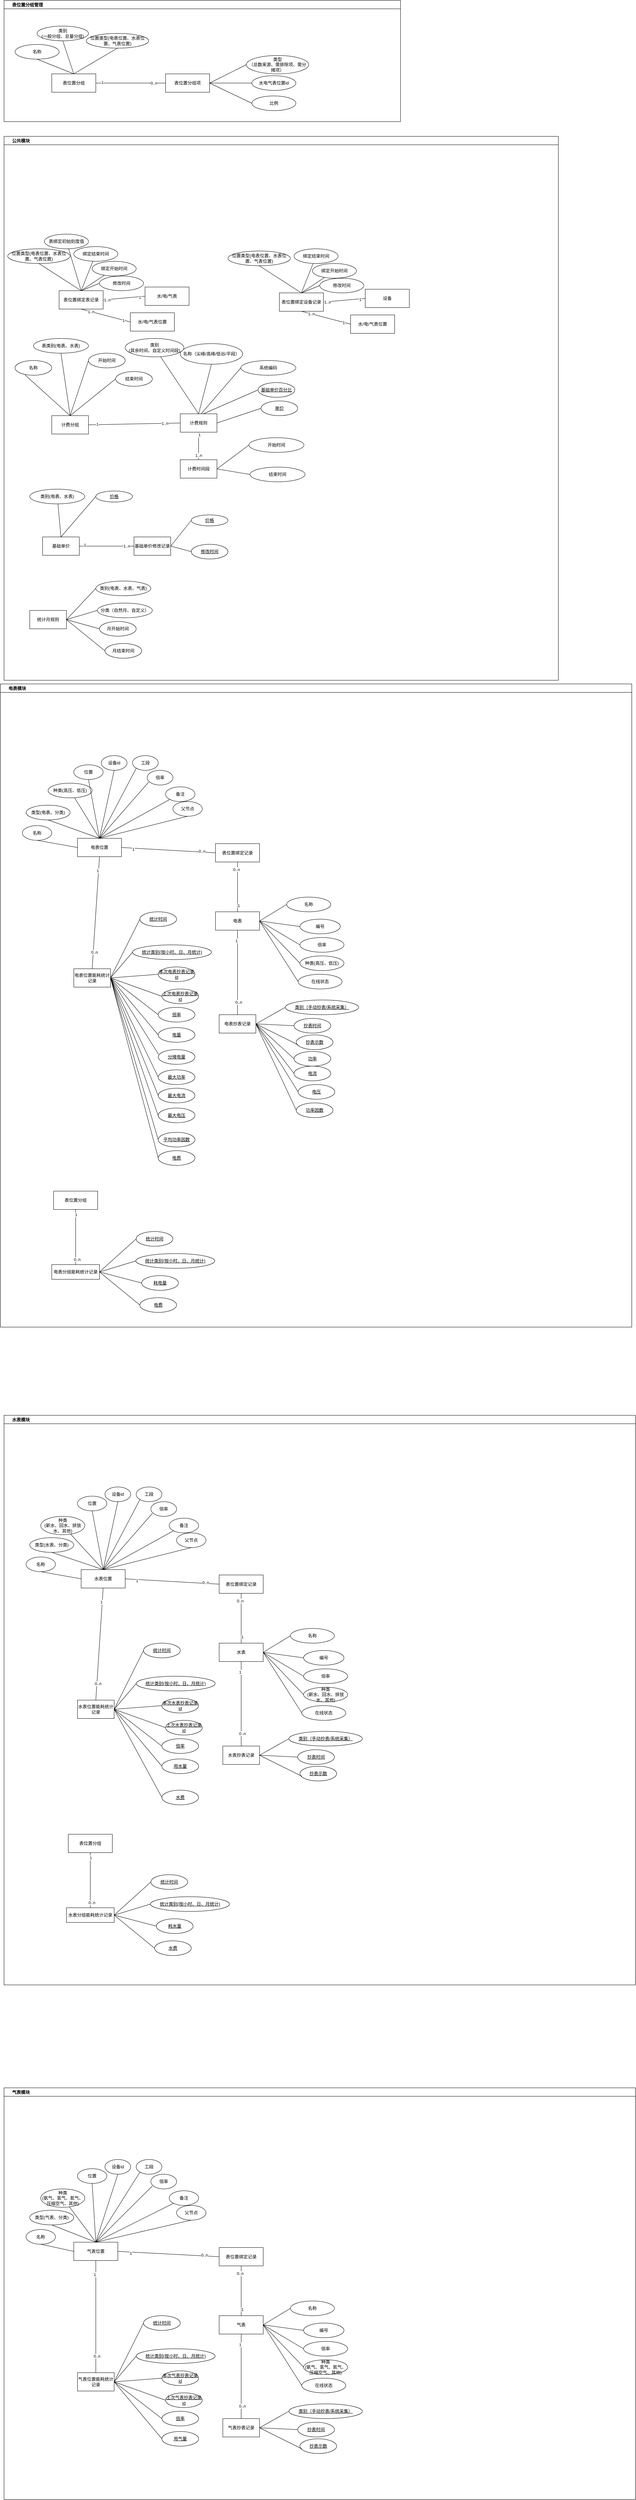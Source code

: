 <mxfile version="16.2.7" type="github" pages="6">
  <diagram id="xkXnQbONOZUrhMmhPOFe" name="第 1 页">
    <mxGraphModel dx="1422" dy="3177" grid="1" gridSize="10" guides="1" tooltips="1" connect="1" arrows="1" fold="1" page="1" pageScale="1" pageWidth="827" pageHeight="1169" math="0" shadow="0">
      <root>
        <mxCell id="0" />
        <mxCell id="1" parent="0" />
        <mxCell id="fgYCP7O1cczUKFr2x7Ze-392" value="公共模块" style="swimlane;align=left;spacingLeft=20;container=1;" parent="1" vertex="1">
          <mxGeometry x="30" y="-930" width="1510" height="1480" as="geometry" />
        </mxCell>
        <mxCell id="fgYCP7O1cczUKFr2x7Ze-468" value="计费分组" style="whiteSpace=wrap;html=1;align=center;rounded=0;sketch=0;fillColor=none;" parent="fgYCP7O1cczUKFr2x7Ze-392" vertex="1">
          <mxGeometry x="130" y="760" width="100" height="50" as="geometry" />
        </mxCell>
        <mxCell id="fgYCP7O1cczUKFr2x7Ze-481" value="计费规则" style="whiteSpace=wrap;html=1;align=center;rounded=0;sketch=0;fillColor=none;" parent="fgYCP7O1cczUKFr2x7Ze-392" vertex="1">
          <mxGeometry x="480" y="755" width="100" height="50" as="geometry" />
        </mxCell>
        <mxCell id="fgYCP7O1cczUKFr2x7Ze-608" value="基础单价" style="whiteSpace=wrap;html=1;align=center;rounded=0;sketch=0;fillColor=none;" parent="fgYCP7O1cczUKFr2x7Ze-392" vertex="1">
          <mxGeometry x="105" y="1090" width="100" height="50" as="geometry" />
        </mxCell>
        <mxCell id="fgYCP7O1cczUKFr2x7Ze-609" value="价格" style="ellipse;whiteSpace=wrap;html=1;align=center;fontStyle=4;rounded=0;sketch=0;fillColor=none;" parent="fgYCP7O1cczUKFr2x7Ze-392" vertex="1">
          <mxGeometry x="250" y="965" width="100" height="30" as="geometry" />
        </mxCell>
        <mxCell id="fgYCP7O1cczUKFr2x7Ze-611" style="rounded=0;orthogonalLoop=1;jettySize=auto;html=1;exitX=0.5;exitY=0;exitDx=0;exitDy=0;strokeColor=default;endArrow=none;endFill=0;entryX=0;entryY=0.5;entryDx=0;entryDy=0;" parent="fgYCP7O1cczUKFr2x7Ze-392" source="fgYCP7O1cczUKFr2x7Ze-608" target="fgYCP7O1cczUKFr2x7Ze-609" edge="1">
          <mxGeometry relative="1" as="geometry">
            <mxPoint x="240" y="-316" as="sourcePoint" />
            <mxPoint x="360" y="-271" as="targetPoint" />
          </mxGeometry>
        </mxCell>
        <mxCell id="fgYCP7O1cczUKFr2x7Ze-613" value="类别(电表、水表)" style="ellipse;whiteSpace=wrap;html=1;" parent="fgYCP7O1cczUKFr2x7Ze-392" vertex="1">
          <mxGeometry x="70" y="960" width="150" height="40" as="geometry" />
        </mxCell>
        <mxCell id="fgYCP7O1cczUKFr2x7Ze-614" style="rounded=0;orthogonalLoop=1;jettySize=auto;html=1;exitX=0.5;exitY=0;exitDx=0;exitDy=0;strokeColor=default;endArrow=none;endFill=0;" parent="fgYCP7O1cczUKFr2x7Ze-392" source="fgYCP7O1cczUKFr2x7Ze-608" target="fgYCP7O1cczUKFr2x7Ze-613" edge="1">
          <mxGeometry relative="1" as="geometry">
            <mxPoint x="180" y="1119" as="sourcePoint" />
            <mxPoint x="320" y="1124" as="targetPoint" />
          </mxGeometry>
        </mxCell>
        <mxCell id="fgYCP7O1cczUKFr2x7Ze-488" value="基础单价百分比" style="ellipse;whiteSpace=wrap;html=1;align=center;fontStyle=4;rounded=0;sketch=0;fillColor=none;" parent="fgYCP7O1cczUKFr2x7Ze-392" vertex="1">
          <mxGeometry x="692" y="670" width="100" height="40" as="geometry" />
        </mxCell>
        <mxCell id="fgYCP7O1cczUKFr2x7Ze-489" style="rounded=0;orthogonalLoop=1;jettySize=auto;html=1;exitX=0.63;exitY=0;exitDx=0;exitDy=0;strokeColor=default;endArrow=none;endFill=0;entryX=0;entryY=0.5;entryDx=0;entryDy=0;exitPerimeter=0;" parent="fgYCP7O1cczUKFr2x7Ze-392" source="fgYCP7O1cczUKFr2x7Ze-481" target="fgYCP7O1cczUKFr2x7Ze-488" edge="1">
          <mxGeometry relative="1" as="geometry">
            <mxPoint x="690" y="-684" as="sourcePoint" />
            <mxPoint x="794" y="-741" as="targetPoint" />
          </mxGeometry>
        </mxCell>
        <mxCell id="fgYCP7O1cczUKFr2x7Ze-501" value="单价" style="ellipse;whiteSpace=wrap;html=1;align=center;fontStyle=4;rounded=0;sketch=0;fillColor=none;" parent="fgYCP7O1cczUKFr2x7Ze-392" vertex="1">
          <mxGeometry x="700" y="720" width="100" height="40" as="geometry" />
        </mxCell>
        <mxCell id="fgYCP7O1cczUKFr2x7Ze-502" style="rounded=0;orthogonalLoop=1;jettySize=auto;html=1;strokeColor=default;endArrow=none;endFill=0;entryX=0;entryY=0.5;entryDx=0;entryDy=0;" parent="fgYCP7O1cczUKFr2x7Ze-392" target="fgYCP7O1cczUKFr2x7Ze-501" edge="1">
          <mxGeometry relative="1" as="geometry">
            <mxPoint x="580" y="780" as="sourcePoint" />
            <mxPoint x="824" y="781" as="targetPoint" />
          </mxGeometry>
        </mxCell>
        <mxCell id="fgYCP7O1cczUKFr2x7Ze-497" value="系统编码" style="ellipse;whiteSpace=wrap;html=1;" parent="fgYCP7O1cczUKFr2x7Ze-392" vertex="1">
          <mxGeometry x="645" y="610" width="150" height="40" as="geometry" />
        </mxCell>
        <mxCell id="fgYCP7O1cczUKFr2x7Ze-498" style="rounded=0;orthogonalLoop=1;jettySize=auto;html=1;exitX=0.57;exitY=0;exitDx=0;exitDy=0;strokeColor=default;endArrow=none;endFill=0;entryX=0;entryY=0.5;entryDx=0;entryDy=0;exitPerimeter=0;" parent="fgYCP7O1cczUKFr2x7Ze-392" source="fgYCP7O1cczUKFr2x7Ze-481" target="fgYCP7O1cczUKFr2x7Ze-497" edge="1">
          <mxGeometry relative="1" as="geometry">
            <mxPoint x="690" y="774.5" as="sourcePoint" />
            <mxPoint x="760" y="619" as="targetPoint" />
          </mxGeometry>
        </mxCell>
        <mxCell id="fgYCP7O1cczUKFr2x7Ze-587" value="统计月规则" style="whiteSpace=wrap;html=1;align=center;rounded=0;sketch=0;fillColor=none;" parent="fgYCP7O1cczUKFr2x7Ze-392" vertex="1">
          <mxGeometry x="70" y="1290" width="100" height="50" as="geometry" />
        </mxCell>
        <mxCell id="fgYCP7O1cczUKFr2x7Ze-594" value="类别(电表、水表、气表)" style="ellipse;whiteSpace=wrap;html=1;" parent="fgYCP7O1cczUKFr2x7Ze-392" vertex="1">
          <mxGeometry x="250" y="1210" width="150" height="40" as="geometry" />
        </mxCell>
        <mxCell id="fgYCP7O1cczUKFr2x7Ze-595" style="rounded=0;orthogonalLoop=1;jettySize=auto;html=1;entryX=0;entryY=0.5;entryDx=0;entryDy=0;strokeColor=default;endArrow=none;endFill=0;exitX=1;exitY=0.5;exitDx=0;exitDy=0;" parent="fgYCP7O1cczUKFr2x7Ze-392" target="fgYCP7O1cczUKFr2x7Ze-594" edge="1" source="fgYCP7O1cczUKFr2x7Ze-587">
          <mxGeometry relative="1" as="geometry">
            <mxPoint x="120" y="1365" as="sourcePoint" />
            <mxPoint x="235" y="876" as="targetPoint" />
          </mxGeometry>
        </mxCell>
        <mxCell id="fgYCP7O1cczUKFr2x7Ze-589" value="分类（自然月、自定义）" style="ellipse;whiteSpace=wrap;html=1;align=center;fontStyle=0;rounded=0;sketch=0;fillColor=none;" parent="fgYCP7O1cczUKFr2x7Ze-392" vertex="1">
          <mxGeometry x="254" y="1270" width="150" height="40" as="geometry" />
        </mxCell>
        <mxCell id="fgYCP7O1cczUKFr2x7Ze-591" style="rounded=0;orthogonalLoop=1;jettySize=auto;html=1;entryX=0;entryY=0.5;entryDx=0;entryDy=0;strokeColor=default;endArrow=none;endFill=0;exitX=1;exitY=0.5;exitDx=0;exitDy=0;" parent="fgYCP7O1cczUKFr2x7Ze-392" source="fgYCP7O1cczUKFr2x7Ze-587" target="fgYCP7O1cczUKFr2x7Ze-589" edge="1">
          <mxGeometry relative="1" as="geometry">
            <mxPoint x="50" y="2305" as="sourcePoint" />
            <mxPoint x="160" y="2230" as="targetPoint" />
          </mxGeometry>
        </mxCell>
        <mxCell id="fgYCP7O1cczUKFr2x7Ze-588" value="月开始时间" style="ellipse;whiteSpace=wrap;html=1;align=center;fontStyle=0;rounded=0;sketch=0;fillColor=none;" parent="fgYCP7O1cczUKFr2x7Ze-392" vertex="1">
          <mxGeometry x="260" y="1320" width="100" height="40" as="geometry" />
        </mxCell>
        <mxCell id="fgYCP7O1cczUKFr2x7Ze-592" style="rounded=0;orthogonalLoop=1;jettySize=auto;html=1;entryX=0;entryY=0.5;entryDx=0;entryDy=0;strokeColor=default;endArrow=none;endFill=0;exitX=1;exitY=0.5;exitDx=0;exitDy=0;" parent="fgYCP7O1cczUKFr2x7Ze-392" source="fgYCP7O1cczUKFr2x7Ze-587" target="fgYCP7O1cczUKFr2x7Ze-588" edge="1">
          <mxGeometry relative="1" as="geometry">
            <mxPoint x="50" y="2305" as="sourcePoint" />
            <mxPoint x="160" y="2280" as="targetPoint" />
          </mxGeometry>
        </mxCell>
        <mxCell id="fgYCP7O1cczUKFr2x7Ze-590" value="月结束时间" style="ellipse;whiteSpace=wrap;html=1;align=center;fontStyle=0;rounded=0;sketch=0;fillColor=none;" parent="fgYCP7O1cczUKFr2x7Ze-392" vertex="1">
          <mxGeometry x="275" y="1380" width="100" height="40" as="geometry" />
        </mxCell>
        <mxCell id="fgYCP7O1cczUKFr2x7Ze-593" style="rounded=0;orthogonalLoop=1;jettySize=auto;html=1;entryX=0;entryY=0.5;entryDx=0;entryDy=0;strokeColor=default;endArrow=none;endFill=0;exitX=1;exitY=0.5;exitDx=0;exitDy=0;" parent="fgYCP7O1cczUKFr2x7Ze-392" source="fgYCP7O1cczUKFr2x7Ze-587" target="fgYCP7O1cczUKFr2x7Ze-590" edge="1">
          <mxGeometry relative="1" as="geometry">
            <mxPoint x="50" y="2305" as="sourcePoint" />
            <mxPoint x="160" y="2340" as="targetPoint" />
          </mxGeometry>
        </mxCell>
        <mxCell id="fgYCP7O1cczUKFr2x7Ze-482" value="名称（尖峰/高峰/低谷/平段）" style="ellipse;whiteSpace=wrap;html=1;align=center;fontStyle=0;rounded=0;sketch=0;fillColor=none;" parent="fgYCP7O1cczUKFr2x7Ze-392" vertex="1">
          <mxGeometry x="480" y="564" width="170" height="56" as="geometry" />
        </mxCell>
        <mxCell id="fgYCP7O1cczUKFr2x7Ze-487" style="rounded=0;orthogonalLoop=1;jettySize=auto;html=1;exitX=0.5;exitY=0;exitDx=0;exitDy=0;strokeColor=default;endArrow=none;endFill=0;entryX=0.5;entryY=1;entryDx=0;entryDy=0;" parent="fgYCP7O1cczUKFr2x7Ze-392" source="fgYCP7O1cczUKFr2x7Ze-481" target="fgYCP7O1cczUKFr2x7Ze-482" edge="1">
          <mxGeometry relative="1" as="geometry">
            <mxPoint x="740" y="-679" as="sourcePoint" />
            <mxPoint x="870" y="-654" as="targetPoint" />
          </mxGeometry>
        </mxCell>
        <mxCell id="fgYCP7O1cczUKFr2x7Ze-469" value="名称" style="ellipse;whiteSpace=wrap;html=1;align=center;fontStyle=0;rounded=0;sketch=0;fillColor=none;" parent="fgYCP7O1cczUKFr2x7Ze-392" vertex="1">
          <mxGeometry x="30" y="610" width="100" height="40" as="geometry" />
        </mxCell>
        <mxCell id="fgYCP7O1cczUKFr2x7Ze-470" style="rounded=0;orthogonalLoop=1;jettySize=auto;html=1;entryX=0.27;entryY=0.975;entryDx=0;entryDy=0;strokeColor=default;endArrow=none;endFill=0;entryPerimeter=0;exitX=0.5;exitY=0;exitDx=0;exitDy=0;" parent="fgYCP7O1cczUKFr2x7Ze-392" source="fgYCP7O1cczUKFr2x7Ze-468" target="fgYCP7O1cczUKFr2x7Ze-469" edge="1">
          <mxGeometry relative="1" as="geometry">
            <mxPoint x="260" y="-608" as="sourcePoint" />
            <mxPoint x="322" y="-759" as="targetPoint" />
          </mxGeometry>
        </mxCell>
        <mxCell id="fgYCP7O1cczUKFr2x7Ze-495" value="表类别(电表、水表)" style="ellipse;whiteSpace=wrap;html=1;" parent="fgYCP7O1cczUKFr2x7Ze-392" vertex="1">
          <mxGeometry x="80" y="550" width="150" height="40" as="geometry" />
        </mxCell>
        <mxCell id="fgYCP7O1cczUKFr2x7Ze-496" style="rounded=0;orthogonalLoop=1;jettySize=auto;html=1;entryX=0.5;entryY=1;entryDx=0;entryDy=0;strokeColor=default;endArrow=none;endFill=0;exitX=0.5;exitY=0;exitDx=0;exitDy=0;" parent="fgYCP7O1cczUKFr2x7Ze-392" source="fgYCP7O1cczUKFr2x7Ze-468" target="fgYCP7O1cczUKFr2x7Ze-495" edge="1">
          <mxGeometry relative="1" as="geometry">
            <mxPoint x="250" y="736" as="sourcePoint" />
            <mxPoint x="350" y="656" as="targetPoint" />
          </mxGeometry>
        </mxCell>
        <mxCell id="fgYCP7O1cczUKFr2x7Ze-476" value="类别&lt;br&gt;(其余时间、自定义时间段)" style="ellipse;whiteSpace=wrap;html=1;" parent="fgYCP7O1cczUKFr2x7Ze-392" vertex="1">
          <mxGeometry x="330" y="550" width="160" height="50" as="geometry" />
        </mxCell>
        <mxCell id="fgYCP7O1cczUKFr2x7Ze-478" style="rounded=0;orthogonalLoop=1;jettySize=auto;html=1;strokeColor=default;endArrow=none;endFill=0;exitX=0.5;exitY=0;exitDx=0;exitDy=0;" parent="fgYCP7O1cczUKFr2x7Ze-392" source="fgYCP7O1cczUKFr2x7Ze-481" target="fgYCP7O1cczUKFr2x7Ze-476" edge="1">
          <mxGeometry relative="1" as="geometry">
            <mxPoint x="520" y="750" as="sourcePoint" />
            <mxPoint x="360" y="581" as="targetPoint" />
          </mxGeometry>
        </mxCell>
        <mxCell id="fgYCP7O1cczUKFr2x7Ze-471" value="开始时间" style="ellipse;whiteSpace=wrap;html=1;align=center;fontStyle=0;rounded=0;sketch=0;fillColor=none;" parent="fgYCP7O1cczUKFr2x7Ze-392" vertex="1">
          <mxGeometry x="230" y="590" width="100" height="40" as="geometry" />
        </mxCell>
        <mxCell id="fgYCP7O1cczUKFr2x7Ze-472" style="rounded=0;orthogonalLoop=1;jettySize=auto;html=1;exitX=0.5;exitY=0;exitDx=0;exitDy=0;strokeColor=default;endArrow=none;endFill=0;entryX=0;entryY=0.5;entryDx=0;entryDy=0;" parent="fgYCP7O1cczUKFr2x7Ze-392" source="fgYCP7O1cczUKFr2x7Ze-468" target="fgYCP7O1cczUKFr2x7Ze-471" edge="1">
          <mxGeometry relative="1" as="geometry">
            <mxPoint x="290" y="-714" as="sourcePoint" />
            <mxPoint x="370" y="-729" as="targetPoint" />
          </mxGeometry>
        </mxCell>
        <mxCell id="fgYCP7O1cczUKFr2x7Ze-477" value="结束时间" style="ellipse;whiteSpace=wrap;html=1;align=center;fontStyle=0;rounded=0;sketch=0;fillColor=none;" parent="fgYCP7O1cczUKFr2x7Ze-392" vertex="1">
          <mxGeometry x="304" y="640" width="100" height="40" as="geometry" />
        </mxCell>
        <mxCell id="fgYCP7O1cczUKFr2x7Ze-479" style="rounded=0;orthogonalLoop=1;jettySize=auto;html=1;strokeColor=default;endArrow=none;endFill=0;entryX=0;entryY=0.5;entryDx=0;entryDy=0;exitX=0.5;exitY=0;exitDx=0;exitDy=0;" parent="fgYCP7O1cczUKFr2x7Ze-392" source="fgYCP7O1cczUKFr2x7Ze-468" target="fgYCP7O1cczUKFr2x7Ze-477" edge="1">
          <mxGeometry relative="1" as="geometry">
            <mxPoint x="240" y="731" as="sourcePoint" />
            <mxPoint x="350" y="721" as="targetPoint" />
          </mxGeometry>
        </mxCell>
        <mxCell id="-1BbnuGMBv0PjYFlIGcD-13" value="" style="endArrow=none;html=1;rounded=0;exitX=1;exitY=0.5;exitDx=0;exitDy=0;entryX=0;entryY=0.5;entryDx=0;entryDy=0;" edge="1" parent="fgYCP7O1cczUKFr2x7Ze-392" source="fgYCP7O1cczUKFr2x7Ze-468" target="fgYCP7O1cczUKFr2x7Ze-481">
          <mxGeometry width="50" height="50" relative="1" as="geometry">
            <mxPoint x="250" y="800" as="sourcePoint" />
            <mxPoint x="440" y="800" as="targetPoint" />
          </mxGeometry>
        </mxCell>
        <mxCell id="-1BbnuGMBv0PjYFlIGcD-14" value="1" style="edgeLabel;html=1;align=center;verticalAlign=middle;resizable=0;points=[];" vertex="1" connectable="0" parent="-1BbnuGMBv0PjYFlIGcD-13">
          <mxGeometry x="-0.81" y="2" relative="1" as="geometry">
            <mxPoint as="offset" />
          </mxGeometry>
        </mxCell>
        <mxCell id="-1BbnuGMBv0PjYFlIGcD-15" value="1..n" style="edgeLabel;html=1;align=center;verticalAlign=middle;resizable=0;points=[];" vertex="1" connectable="0" parent="-1BbnuGMBv0PjYFlIGcD-13">
          <mxGeometry x="0.663" relative="1" as="geometry">
            <mxPoint as="offset" />
          </mxGeometry>
        </mxCell>
        <mxCell id="-1BbnuGMBv0PjYFlIGcD-23" value="计费时间段" style="whiteSpace=wrap;html=1;align=center;rounded=0;sketch=0;fillColor=none;" vertex="1" parent="fgYCP7O1cczUKFr2x7Ze-392">
          <mxGeometry x="480" y="880" width="100" height="50" as="geometry" />
        </mxCell>
        <mxCell id="-1BbnuGMBv0PjYFlIGcD-37" value="" style="endArrow=none;html=1;rounded=0;exitX=0.5;exitY=1;exitDx=0;exitDy=0;" edge="1" parent="fgYCP7O1cczUKFr2x7Ze-392" source="fgYCP7O1cczUKFr2x7Ze-481" target="-1BbnuGMBv0PjYFlIGcD-23">
          <mxGeometry width="50" height="50" relative="1" as="geometry">
            <mxPoint x="570" y="1045" as="sourcePoint" />
            <mxPoint x="820" y="1040" as="targetPoint" />
          </mxGeometry>
        </mxCell>
        <mxCell id="-1BbnuGMBv0PjYFlIGcD-38" value="1" style="edgeLabel;html=1;align=center;verticalAlign=middle;resizable=0;points=[];" vertex="1" connectable="0" parent="-1BbnuGMBv0PjYFlIGcD-37">
          <mxGeometry x="-0.81" y="2" relative="1" as="geometry">
            <mxPoint as="offset" />
          </mxGeometry>
        </mxCell>
        <mxCell id="-1BbnuGMBv0PjYFlIGcD-39" value="1..n" style="edgeLabel;html=1;align=center;verticalAlign=middle;resizable=0;points=[];" vertex="1" connectable="0" parent="-1BbnuGMBv0PjYFlIGcD-37">
          <mxGeometry x="0.663" relative="1" as="geometry">
            <mxPoint as="offset" />
          </mxGeometry>
        </mxCell>
        <mxCell id="-1BbnuGMBv0PjYFlIGcD-25" value="结束时间" style="ellipse;whiteSpace=wrap;html=1;" vertex="1" parent="fgYCP7O1cczUKFr2x7Ze-392">
          <mxGeometry x="670" y="900" width="150" height="40" as="geometry" />
        </mxCell>
        <mxCell id="-1BbnuGMBv0PjYFlIGcD-27" style="rounded=0;orthogonalLoop=1;jettySize=auto;html=1;strokeColor=default;endArrow=none;endFill=0;entryX=0;entryY=0.5;entryDx=0;entryDy=0;exitX=1;exitY=0.5;exitDx=0;exitDy=0;" edge="1" parent="fgYCP7O1cczUKFr2x7Ze-392" source="-1BbnuGMBv0PjYFlIGcD-23" target="-1BbnuGMBv0PjYFlIGcD-25">
          <mxGeometry relative="1" as="geometry">
            <mxPoint x="790" y="1890" as="sourcePoint" />
            <mxPoint x="850" y="1850" as="targetPoint" />
          </mxGeometry>
        </mxCell>
        <mxCell id="-1BbnuGMBv0PjYFlIGcD-24" value="开始时间" style="ellipse;whiteSpace=wrap;html=1;" vertex="1" parent="fgYCP7O1cczUKFr2x7Ze-392">
          <mxGeometry x="667" y="820" width="150" height="40" as="geometry" />
        </mxCell>
        <mxCell id="-1BbnuGMBv0PjYFlIGcD-26" style="rounded=0;orthogonalLoop=1;jettySize=auto;html=1;exitX=1;exitY=0.5;exitDx=0;exitDy=0;strokeColor=default;endArrow=none;endFill=0;entryX=0;entryY=0.5;entryDx=0;entryDy=0;" edge="1" parent="fgYCP7O1cczUKFr2x7Ze-392" source="-1BbnuGMBv0PjYFlIGcD-23" target="-1BbnuGMBv0PjYFlIGcD-24">
          <mxGeometry relative="1" as="geometry">
            <mxPoint x="300" y="1885" as="sourcePoint" />
            <mxPoint x="380" y="1799" as="targetPoint" />
          </mxGeometry>
        </mxCell>
        <mxCell id="-1BbnuGMBv0PjYFlIGcD-32" value="基础单价修改记录" style="whiteSpace=wrap;html=1;align=center;rounded=0;sketch=0;fillColor=none;" vertex="1" parent="fgYCP7O1cczUKFr2x7Ze-392">
          <mxGeometry x="354" y="1090" width="100" height="50" as="geometry" />
        </mxCell>
        <mxCell id="-1BbnuGMBv0PjYFlIGcD-35" value="价格" style="ellipse;whiteSpace=wrap;html=1;align=center;fontStyle=4;rounded=0;sketch=0;fillColor=none;" vertex="1" parent="fgYCP7O1cczUKFr2x7Ze-392">
          <mxGeometry x="510" y="1030" width="100" height="30" as="geometry" />
        </mxCell>
        <mxCell id="-1BbnuGMBv0PjYFlIGcD-36" style="rounded=0;orthogonalLoop=1;jettySize=auto;html=1;exitX=1;exitY=0.5;exitDx=0;exitDy=0;strokeColor=default;endArrow=none;endFill=0;entryX=0;entryY=0.5;entryDx=0;entryDy=0;" edge="1" parent="fgYCP7O1cczUKFr2x7Ze-392" source="-1BbnuGMBv0PjYFlIGcD-32" target="-1BbnuGMBv0PjYFlIGcD-35">
          <mxGeometry relative="1" as="geometry">
            <mxPoint x="910" y="2276" as="sourcePoint" />
            <mxPoint x="1030" y="2276" as="targetPoint" />
          </mxGeometry>
        </mxCell>
        <mxCell id="-1BbnuGMBv0PjYFlIGcD-30" value="修改时间" style="ellipse;whiteSpace=wrap;html=1;align=center;fontStyle=4;rounded=0;sketch=0;fillColor=none;" vertex="1" parent="fgYCP7O1cczUKFr2x7Ze-392">
          <mxGeometry x="510" y="1110" width="100" height="40" as="geometry" />
        </mxCell>
        <mxCell id="-1BbnuGMBv0PjYFlIGcD-31" style="rounded=0;orthogonalLoop=1;jettySize=auto;html=1;strokeColor=default;endArrow=none;endFill=0;entryX=0;entryY=0.5;entryDx=0;entryDy=0;exitX=1;exitY=0.5;exitDx=0;exitDy=0;" edge="1" parent="fgYCP7O1cczUKFr2x7Ze-392" source="-1BbnuGMBv0PjYFlIGcD-32" target="-1BbnuGMBv0PjYFlIGcD-30">
          <mxGeometry relative="1" as="geometry">
            <mxPoint x="880" y="2186" as="sourcePoint" />
            <mxPoint x="970" y="2142" as="targetPoint" />
          </mxGeometry>
        </mxCell>
        <mxCell id="-1BbnuGMBv0PjYFlIGcD-41" style="rounded=0;orthogonalLoop=1;jettySize=auto;html=1;exitX=1;exitY=0.5;exitDx=0;exitDy=0;strokeColor=default;endArrow=none;endFill=0;" edge="1" parent="fgYCP7O1cczUKFr2x7Ze-392" source="fgYCP7O1cczUKFr2x7Ze-608" target="-1BbnuGMBv0PjYFlIGcD-32">
          <mxGeometry relative="1" as="geometry">
            <mxPoint x="165" y="1100" as="sourcePoint" />
            <mxPoint x="260" y="990" as="targetPoint" />
          </mxGeometry>
        </mxCell>
        <mxCell id="-1BbnuGMBv0PjYFlIGcD-42" value="1" style="edgeLabel;html=1;align=center;verticalAlign=middle;resizable=0;points=[];" vertex="1" connectable="0" parent="-1BbnuGMBv0PjYFlIGcD-41">
          <mxGeometry x="-0.805" y="3" relative="1" as="geometry">
            <mxPoint as="offset" />
          </mxGeometry>
        </mxCell>
        <mxCell id="-1BbnuGMBv0PjYFlIGcD-43" value="1..n" style="edgeLabel;html=1;align=center;verticalAlign=middle;resizable=0;points=[];" vertex="1" connectable="0" parent="-1BbnuGMBv0PjYFlIGcD-41">
          <mxGeometry x="0.724" relative="1" as="geometry">
            <mxPoint as="offset" />
          </mxGeometry>
        </mxCell>
        <mxCell id="-1BbnuGMBv0PjYFlIGcD-353" value="修改时间" style="ellipse;whiteSpace=wrap;html=1;" vertex="1" parent="fgYCP7O1cczUKFr2x7Ze-392">
          <mxGeometry x="259.999" y="380" width="120" height="40" as="geometry" />
        </mxCell>
        <mxCell id="-1BbnuGMBv0PjYFlIGcD-362" value="绑定开始时间" style="ellipse;whiteSpace=wrap;html=1;" vertex="1" parent="fgYCP7O1cczUKFr2x7Ze-392">
          <mxGeometry x="239.999" y="340" width="120" height="40" as="geometry" />
        </mxCell>
        <mxCell id="-1BbnuGMBv0PjYFlIGcD-352" value="表位置绑定表记录" style="rounded=0;whiteSpace=wrap;html=1;" vertex="1" parent="fgYCP7O1cczUKFr2x7Ze-392">
          <mxGeometry x="149.999" y="420" width="120" height="50" as="geometry" />
        </mxCell>
        <mxCell id="-1BbnuGMBv0PjYFlIGcD-354" value="" style="endArrow=none;html=1;rounded=0;entryX=0;entryY=0.5;entryDx=0;entryDy=0;startArrow=none;exitX=0.5;exitY=0;exitDx=0;exitDy=0;" edge="1" parent="fgYCP7O1cczUKFr2x7Ze-392" source="-1BbnuGMBv0PjYFlIGcD-352" target="-1BbnuGMBv0PjYFlIGcD-353">
          <mxGeometry width="50" height="50" relative="1" as="geometry">
            <mxPoint x="572.179" y="-305" as="sourcePoint" />
            <mxPoint x="272.179" y="-81" as="targetPoint" />
          </mxGeometry>
        </mxCell>
        <mxCell id="-1BbnuGMBv0PjYFlIGcD-363" value="" style="endArrow=none;html=1;rounded=0;exitX=0.5;exitY=0;exitDx=0;exitDy=0;" edge="1" parent="fgYCP7O1cczUKFr2x7Ze-392" source="-1BbnuGMBv0PjYFlIGcD-352" target="-1BbnuGMBv0PjYFlIGcD-362">
          <mxGeometry width="50" height="50" relative="1" as="geometry">
            <mxPoint x="152.179" y="494" as="sourcePoint" />
            <mxPoint x="432.179" y="499" as="targetPoint" />
          </mxGeometry>
        </mxCell>
        <mxCell id="-1BbnuGMBv0PjYFlIGcD-360" value="表绑定初始刻度值" style="ellipse;whiteSpace=wrap;html=1;" vertex="1" parent="fgYCP7O1cczUKFr2x7Ze-392">
          <mxGeometry x="109.999" y="266" width="120" height="40" as="geometry" />
        </mxCell>
        <mxCell id="-1BbnuGMBv0PjYFlIGcD-361" value="" style="endArrow=none;html=1;rounded=0;exitX=0.5;exitY=0;exitDx=0;exitDy=0;" edge="1" parent="fgYCP7O1cczUKFr2x7Ze-392" source="-1BbnuGMBv0PjYFlIGcD-352" target="-1BbnuGMBv0PjYFlIGcD-360">
          <mxGeometry width="50" height="50" relative="1" as="geometry">
            <mxPoint x="622.179" y="-615" as="sourcePoint" />
            <mxPoint x="692.179" y="-615" as="targetPoint" />
          </mxGeometry>
        </mxCell>
        <mxCell id="-1BbnuGMBv0PjYFlIGcD-357" value="绑定结束时间" style="ellipse;whiteSpace=wrap;html=1;" vertex="1" parent="fgYCP7O1cczUKFr2x7Ze-392">
          <mxGeometry x="189.999" y="300" width="120" height="40" as="geometry" />
        </mxCell>
        <mxCell id="-1BbnuGMBv0PjYFlIGcD-358" value="" style="endArrow=none;html=1;rounded=0;exitX=0.5;exitY=0;exitDx=0;exitDy=0;" edge="1" parent="fgYCP7O1cczUKFr2x7Ze-392" source="-1BbnuGMBv0PjYFlIGcD-352" target="-1BbnuGMBv0PjYFlIGcD-357">
          <mxGeometry width="50" height="50" relative="1" as="geometry">
            <mxPoint x="582.179" y="-590" as="sourcePoint" />
            <mxPoint x="702.179" y="-480" as="targetPoint" />
          </mxGeometry>
        </mxCell>
        <mxCell id="-1BbnuGMBv0PjYFlIGcD-382" value="位置类型(电表位置、水表位置、气表位置)" style="ellipse;whiteSpace=wrap;html=1;" vertex="1" parent="fgYCP7O1cczUKFr2x7Ze-392">
          <mxGeometry x="10" y="306" width="170" height="40" as="geometry" />
        </mxCell>
        <mxCell id="-1BbnuGMBv0PjYFlIGcD-383" value="" style="endArrow=none;html=1;rounded=0;exitX=0.5;exitY=0;exitDx=0;exitDy=0;entryX=0.5;entryY=1;entryDx=0;entryDy=0;" edge="1" parent="fgYCP7O1cczUKFr2x7Ze-392" source="-1BbnuGMBv0PjYFlIGcD-352" target="-1BbnuGMBv0PjYFlIGcD-382">
          <mxGeometry width="50" height="50" relative="1" as="geometry">
            <mxPoint x="360" y="370" as="sourcePoint" />
            <mxPoint x="410" y="320" as="targetPoint" />
          </mxGeometry>
        </mxCell>
        <mxCell id="-1BbnuGMBv0PjYFlIGcD-468" value="水/电/气表位置" style="rounded=0;whiteSpace=wrap;html=1;" vertex="1" parent="fgYCP7O1cczUKFr2x7Ze-392">
          <mxGeometry x="343.999" y="480" width="120" height="50" as="geometry" />
        </mxCell>
        <mxCell id="-1BbnuGMBv0PjYFlIGcD-469" value="" style="endArrow=none;html=1;rounded=0;entryX=0;entryY=0.5;entryDx=0;entryDy=0;exitX=0.5;exitY=1;exitDx=0;exitDy=0;" edge="1" parent="fgYCP7O1cczUKFr2x7Ze-392" source="-1BbnuGMBv0PjYFlIGcD-352" target="-1BbnuGMBv0PjYFlIGcD-468">
          <mxGeometry width="50" height="50" relative="1" as="geometry">
            <mxPoint x="219.999" y="430" as="sourcePoint" />
            <mxPoint x="334" y="289" as="targetPoint" />
          </mxGeometry>
        </mxCell>
        <mxCell id="-1BbnuGMBv0PjYFlIGcD-475" value="1..n" style="edgeLabel;html=1;align=center;verticalAlign=middle;resizable=0;points=[];" vertex="1" connectable="0" parent="-1BbnuGMBv0PjYFlIGcD-469">
          <mxGeometry x="-0.602" relative="1" as="geometry">
            <mxPoint as="offset" />
          </mxGeometry>
        </mxCell>
        <mxCell id="-1BbnuGMBv0PjYFlIGcD-476" value="1" style="edgeLabel;html=1;align=center;verticalAlign=middle;resizable=0;points=[];" vertex="1" connectable="0" parent="-1BbnuGMBv0PjYFlIGcD-469">
          <mxGeometry x="0.715" y="-1" relative="1" as="geometry">
            <mxPoint as="offset" />
          </mxGeometry>
        </mxCell>
        <mxCell id="-1BbnuGMBv0PjYFlIGcD-470" value="水/电/气表" style="rounded=0;whiteSpace=wrap;html=1;" vertex="1" parent="fgYCP7O1cczUKFr2x7Ze-392">
          <mxGeometry x="383.999" y="410" width="120" height="50" as="geometry" />
        </mxCell>
        <mxCell id="-1BbnuGMBv0PjYFlIGcD-472" value="" style="endArrow=none;html=1;rounded=0;entryX=0;entryY=0.5;entryDx=0;entryDy=0;exitX=1;exitY=0.5;exitDx=0;exitDy=0;" edge="1" parent="fgYCP7O1cczUKFr2x7Ze-392" source="-1BbnuGMBv0PjYFlIGcD-352" target="-1BbnuGMBv0PjYFlIGcD-470">
          <mxGeometry width="50" height="50" relative="1" as="geometry">
            <mxPoint x="219.999" y="480" as="sourcePoint" />
            <mxPoint x="353.999" y="515" as="targetPoint" />
          </mxGeometry>
        </mxCell>
        <mxCell id="-1BbnuGMBv0PjYFlIGcD-473" value="1" style="edgeLabel;html=1;align=center;verticalAlign=middle;resizable=0;points=[];" vertex="1" connectable="0" parent="-1BbnuGMBv0PjYFlIGcD-472">
          <mxGeometry x="0.747" y="-1" relative="1" as="geometry">
            <mxPoint as="offset" />
          </mxGeometry>
        </mxCell>
        <mxCell id="-1BbnuGMBv0PjYFlIGcD-474" value="1..n" style="edgeLabel;html=1;align=center;verticalAlign=middle;resizable=0;points=[];" vertex="1" connectable="0" parent="-1BbnuGMBv0PjYFlIGcD-472">
          <mxGeometry x="-0.814" y="-1" relative="1" as="geometry">
            <mxPoint as="offset" />
          </mxGeometry>
        </mxCell>
        <mxCell id="mos1XtZUNrznpPDGzL7k-1" value="修改时间" style="ellipse;whiteSpace=wrap;html=1;" vertex="1" parent="fgYCP7O1cczUKFr2x7Ze-392">
          <mxGeometry x="859.999" y="386" width="120" height="40" as="geometry" />
        </mxCell>
        <mxCell id="mos1XtZUNrznpPDGzL7k-2" value="绑定开始时间" style="ellipse;whiteSpace=wrap;html=1;" vertex="1" parent="fgYCP7O1cczUKFr2x7Ze-392">
          <mxGeometry x="839.999" y="346" width="120" height="40" as="geometry" />
        </mxCell>
        <mxCell id="mos1XtZUNrznpPDGzL7k-3" value="表位置绑定设备记录" style="rounded=0;whiteSpace=wrap;html=1;" vertex="1" parent="fgYCP7O1cczUKFr2x7Ze-392">
          <mxGeometry x="749.999" y="426" width="120" height="50" as="geometry" />
        </mxCell>
        <mxCell id="mos1XtZUNrznpPDGzL7k-4" value="" style="endArrow=none;html=1;rounded=0;entryX=0;entryY=0.5;entryDx=0;entryDy=0;startArrow=none;exitX=0.5;exitY=0;exitDx=0;exitDy=0;" edge="1" parent="fgYCP7O1cczUKFr2x7Ze-392" source="mos1XtZUNrznpPDGzL7k-3" target="mos1XtZUNrznpPDGzL7k-1">
          <mxGeometry width="50" height="50" relative="1" as="geometry">
            <mxPoint x="1142.179" y="631" as="sourcePoint" />
            <mxPoint x="842.179" y="855" as="targetPoint" />
          </mxGeometry>
        </mxCell>
        <mxCell id="mos1XtZUNrznpPDGzL7k-5" value="" style="endArrow=none;html=1;rounded=0;exitX=0.5;exitY=0;exitDx=0;exitDy=0;" edge="1" parent="fgYCP7O1cczUKFr2x7Ze-392" source="mos1XtZUNrznpPDGzL7k-3" target="mos1XtZUNrznpPDGzL7k-2">
          <mxGeometry width="50" height="50" relative="1" as="geometry">
            <mxPoint x="722.179" y="1430" as="sourcePoint" />
            <mxPoint x="1002.179" y="1435" as="targetPoint" />
          </mxGeometry>
        </mxCell>
        <mxCell id="mos1XtZUNrznpPDGzL7k-8" value="绑定结束时间" style="ellipse;whiteSpace=wrap;html=1;" vertex="1" parent="fgYCP7O1cczUKFr2x7Ze-392">
          <mxGeometry x="789.999" y="306" width="120" height="40" as="geometry" />
        </mxCell>
        <mxCell id="mos1XtZUNrznpPDGzL7k-9" value="" style="endArrow=none;html=1;rounded=0;exitX=0.5;exitY=0;exitDx=0;exitDy=0;" edge="1" parent="fgYCP7O1cczUKFr2x7Ze-392" source="mos1XtZUNrznpPDGzL7k-3" target="mos1XtZUNrznpPDGzL7k-8">
          <mxGeometry width="50" height="50" relative="1" as="geometry">
            <mxPoint x="1152.179" y="346" as="sourcePoint" />
            <mxPoint x="1272.179" y="456" as="targetPoint" />
          </mxGeometry>
        </mxCell>
        <mxCell id="mos1XtZUNrznpPDGzL7k-10" value="位置类型(电表位置、水表位置、气表位置)" style="ellipse;whiteSpace=wrap;html=1;" vertex="1" parent="fgYCP7O1cczUKFr2x7Ze-392">
          <mxGeometry x="610" y="312" width="170" height="40" as="geometry" />
        </mxCell>
        <mxCell id="mos1XtZUNrznpPDGzL7k-11" value="" style="endArrow=none;html=1;rounded=0;exitX=0.5;exitY=0;exitDx=0;exitDy=0;entryX=0.5;entryY=1;entryDx=0;entryDy=0;" edge="1" parent="fgYCP7O1cczUKFr2x7Ze-392" source="mos1XtZUNrznpPDGzL7k-3" target="mos1XtZUNrznpPDGzL7k-10">
          <mxGeometry width="50" height="50" relative="1" as="geometry">
            <mxPoint x="930" y="1306" as="sourcePoint" />
            <mxPoint x="980" y="1256" as="targetPoint" />
          </mxGeometry>
        </mxCell>
        <mxCell id="mos1XtZUNrznpPDGzL7k-12" value="水/电/气表位置" style="rounded=0;whiteSpace=wrap;html=1;" vertex="1" parent="fgYCP7O1cczUKFr2x7Ze-392">
          <mxGeometry x="943.999" y="486" width="120" height="50" as="geometry" />
        </mxCell>
        <mxCell id="mos1XtZUNrznpPDGzL7k-13" value="" style="endArrow=none;html=1;rounded=0;entryX=0;entryY=0.5;entryDx=0;entryDy=0;exitX=0.5;exitY=1;exitDx=0;exitDy=0;" edge="1" parent="fgYCP7O1cczUKFr2x7Ze-392" source="mos1XtZUNrznpPDGzL7k-3" target="mos1XtZUNrznpPDGzL7k-12">
          <mxGeometry width="50" height="50" relative="1" as="geometry">
            <mxPoint x="789.999" y="1366" as="sourcePoint" />
            <mxPoint x="904" y="1225" as="targetPoint" />
          </mxGeometry>
        </mxCell>
        <mxCell id="mos1XtZUNrznpPDGzL7k-14" value="1..n" style="edgeLabel;html=1;align=center;verticalAlign=middle;resizable=0;points=[];" vertex="1" connectable="0" parent="mos1XtZUNrznpPDGzL7k-13">
          <mxGeometry x="-0.602" relative="1" as="geometry">
            <mxPoint as="offset" />
          </mxGeometry>
        </mxCell>
        <mxCell id="mos1XtZUNrznpPDGzL7k-15" value="1" style="edgeLabel;html=1;align=center;verticalAlign=middle;resizable=0;points=[];" vertex="1" connectable="0" parent="mos1XtZUNrznpPDGzL7k-13">
          <mxGeometry x="0.715" y="-1" relative="1" as="geometry">
            <mxPoint as="offset" />
          </mxGeometry>
        </mxCell>
        <mxCell id="mos1XtZUNrznpPDGzL7k-16" value="设备" style="rounded=0;whiteSpace=wrap;html=1;" vertex="1" parent="fgYCP7O1cczUKFr2x7Ze-392">
          <mxGeometry x="983.999" y="416" width="120" height="50" as="geometry" />
        </mxCell>
        <mxCell id="mos1XtZUNrznpPDGzL7k-17" value="" style="endArrow=none;html=1;rounded=0;entryX=0;entryY=0.5;entryDx=0;entryDy=0;exitX=1;exitY=0.5;exitDx=0;exitDy=0;" edge="1" parent="fgYCP7O1cczUKFr2x7Ze-392" source="mos1XtZUNrznpPDGzL7k-3" target="mos1XtZUNrznpPDGzL7k-16">
          <mxGeometry width="50" height="50" relative="1" as="geometry">
            <mxPoint x="789.999" y="1416" as="sourcePoint" />
            <mxPoint x="923.999" y="1451" as="targetPoint" />
          </mxGeometry>
        </mxCell>
        <mxCell id="mos1XtZUNrznpPDGzL7k-18" value="1" style="edgeLabel;html=1;align=center;verticalAlign=middle;resizable=0;points=[];" vertex="1" connectable="0" parent="mos1XtZUNrznpPDGzL7k-17">
          <mxGeometry x="0.747" y="-1" relative="1" as="geometry">
            <mxPoint as="offset" />
          </mxGeometry>
        </mxCell>
        <mxCell id="mos1XtZUNrznpPDGzL7k-19" value="1..n" style="edgeLabel;html=1;align=center;verticalAlign=middle;resizable=0;points=[];" vertex="1" connectable="0" parent="mos1XtZUNrznpPDGzL7k-17">
          <mxGeometry x="-0.814" y="-1" relative="1" as="geometry">
            <mxPoint as="offset" />
          </mxGeometry>
        </mxCell>
        <mxCell id="fgYCP7O1cczUKFr2x7Ze-573" value="电表模块" style="swimlane;align=left;spacingLeft=20;container=1;" parent="1" vertex="1">
          <mxGeometry x="20" y="560" width="1720" height="1750" as="geometry" />
        </mxCell>
        <mxCell id="fgYCP7O1cczUKFr2x7Ze-546" value="表位置绑定记录" style="rounded=0;whiteSpace=wrap;html=1;" parent="fgYCP7O1cczUKFr2x7Ze-573" vertex="1">
          <mxGeometry x="586" y="434.5" width="120" height="50" as="geometry" />
        </mxCell>
        <mxCell id="-1BbnuGMBv0PjYFlIGcD-7" value="设备id" style="ellipse;whiteSpace=wrap;html=1;" vertex="1" parent="fgYCP7O1cczUKFr2x7Ze-573">
          <mxGeometry x="275" y="195" width="70" height="40" as="geometry" />
        </mxCell>
        <mxCell id="fgYCP7O1cczUKFr2x7Ze-557" value="类型(电表、分类)" style="ellipse;whiteSpace=wrap;html=1;" parent="fgYCP7O1cczUKFr2x7Ze-573" vertex="1">
          <mxGeometry x="70" y="330" width="120" height="40" as="geometry" />
        </mxCell>
        <mxCell id="fgYCP7O1cczUKFr2x7Ze-521" value="种类(高压、低压)" style="ellipse;whiteSpace=wrap;html=1;" parent="fgYCP7O1cczUKFr2x7Ze-573" vertex="1">
          <mxGeometry x="130" y="270" width="120" height="40" as="geometry" />
        </mxCell>
        <mxCell id="fgYCP7O1cczUKFr2x7Ze-522" value="位置" style="ellipse;whiteSpace=wrap;html=1;" parent="fgYCP7O1cczUKFr2x7Ze-573" vertex="1">
          <mxGeometry x="200" y="220" width="80" height="40" as="geometry" />
        </mxCell>
        <mxCell id="fgYCP7O1cczUKFr2x7Ze-523" value="工段" style="ellipse;whiteSpace=wrap;html=1;" parent="fgYCP7O1cczUKFr2x7Ze-573" vertex="1">
          <mxGeometry x="360" y="195" width="70" height="40" as="geometry" />
        </mxCell>
        <mxCell id="fgYCP7O1cczUKFr2x7Ze-524" value="倍率" style="ellipse;whiteSpace=wrap;html=1;" parent="fgYCP7O1cczUKFr2x7Ze-573" vertex="1">
          <mxGeometry x="400" y="235" width="70" height="40" as="geometry" />
        </mxCell>
        <mxCell id="fgYCP7O1cczUKFr2x7Ze-525" value="备注" style="ellipse;whiteSpace=wrap;html=1;" parent="fgYCP7O1cczUKFr2x7Ze-573" vertex="1">
          <mxGeometry x="450" y="280" width="80" height="40" as="geometry" />
        </mxCell>
        <mxCell id="fgYCP7O1cczUKFr2x7Ze-526" value="父节点" style="ellipse;whiteSpace=wrap;html=1;" parent="fgYCP7O1cczUKFr2x7Ze-573" vertex="1">
          <mxGeometry x="470" y="320" width="80" height="40" as="geometry" />
        </mxCell>
        <mxCell id="fgYCP7O1cczUKFr2x7Ze-518" value="电表位置" style="rounded=0;whiteSpace=wrap;html=1;" parent="fgYCP7O1cczUKFr2x7Ze-573" vertex="1">
          <mxGeometry x="210" y="420" width="120" height="50" as="geometry" />
        </mxCell>
        <mxCell id="fgYCP7O1cczUKFr2x7Ze-527" value="" style="endArrow=none;html=1;rounded=0;exitX=0.5;exitY=0;exitDx=0;exitDy=0;" parent="fgYCP7O1cczUKFr2x7Ze-573" source="fgYCP7O1cczUKFr2x7Ze-518" target="fgYCP7O1cczUKFr2x7Ze-521" edge="1">
          <mxGeometry width="50" height="50" relative="1" as="geometry">
            <mxPoint x="190" y="35.5" as="sourcePoint" />
            <mxPoint x="350" y="-179.5" as="targetPoint" />
          </mxGeometry>
        </mxCell>
        <mxCell id="fgYCP7O1cczUKFr2x7Ze-528" value="" style="endArrow=none;html=1;rounded=0;entryX=0.5;entryY=1;entryDx=0;entryDy=0;exitX=0.5;exitY=0;exitDx=0;exitDy=0;" parent="fgYCP7O1cczUKFr2x7Ze-573" source="fgYCP7O1cczUKFr2x7Ze-518" target="fgYCP7O1cczUKFr2x7Ze-522" edge="1">
          <mxGeometry width="50" height="50" relative="1" as="geometry">
            <mxPoint x="190" y="35.5" as="sourcePoint" />
            <mxPoint x="350" y="-109.5" as="targetPoint" />
          </mxGeometry>
        </mxCell>
        <mxCell id="fgYCP7O1cczUKFr2x7Ze-529" value="" style="endArrow=none;html=1;rounded=0;entryX=0;entryY=1;entryDx=0;entryDy=0;exitX=0.5;exitY=0;exitDx=0;exitDy=0;" parent="fgYCP7O1cczUKFr2x7Ze-573" source="fgYCP7O1cczUKFr2x7Ze-518" target="fgYCP7O1cczUKFr2x7Ze-523" edge="1">
          <mxGeometry width="50" height="50" relative="1" as="geometry">
            <mxPoint x="310" y="440.5" as="sourcePoint" />
            <mxPoint x="360" y="-39.5" as="targetPoint" />
          </mxGeometry>
        </mxCell>
        <mxCell id="fgYCP7O1cczUKFr2x7Ze-530" value="" style="endArrow=none;html=1;rounded=0;exitX=0.5;exitY=0;exitDx=0;exitDy=0;entryX=0.058;entryY=0.8;entryDx=0;entryDy=0;entryPerimeter=0;" parent="fgYCP7O1cczUKFr2x7Ze-573" source="fgYCP7O1cczUKFr2x7Ze-518" target="fgYCP7O1cczUKFr2x7Ze-524" edge="1">
          <mxGeometry width="50" height="50" relative="1" as="geometry">
            <mxPoint x="190" y="35.5" as="sourcePoint" />
            <mxPoint x="360" y="10.5" as="targetPoint" />
          </mxGeometry>
        </mxCell>
        <mxCell id="fgYCP7O1cczUKFr2x7Ze-531" value="" style="endArrow=none;html=1;rounded=0;exitX=0.5;exitY=0;exitDx=0;exitDy=0;entryX=0;entryY=1;entryDx=0;entryDy=0;" parent="fgYCP7O1cczUKFr2x7Ze-573" source="fgYCP7O1cczUKFr2x7Ze-518" target="fgYCP7O1cczUKFr2x7Ze-525" edge="1">
          <mxGeometry width="50" height="50" relative="1" as="geometry">
            <mxPoint x="180" y="25.5" as="sourcePoint" />
            <mxPoint x="380" y="140.5" as="targetPoint" />
          </mxGeometry>
        </mxCell>
        <mxCell id="fgYCP7O1cczUKFr2x7Ze-532" value="" style="endArrow=none;html=1;rounded=0;entryX=0.5;entryY=1;entryDx=0;entryDy=0;exitX=0.5;exitY=0;exitDx=0;exitDy=0;" parent="fgYCP7O1cczUKFr2x7Ze-573" source="fgYCP7O1cczUKFr2x7Ze-518" target="fgYCP7O1cczUKFr2x7Ze-526" edge="1">
          <mxGeometry width="50" height="50" relative="1" as="geometry">
            <mxPoint x="190" y="35.5" as="sourcePoint" />
            <mxPoint x="370" y="110.5" as="targetPoint" />
          </mxGeometry>
        </mxCell>
        <mxCell id="fgYCP7O1cczUKFr2x7Ze-556" value="" style="endArrow=none;html=1;rounded=0;entryX=0.5;entryY=1;entryDx=0;entryDy=0;exitX=0.5;exitY=0;exitDx=0;exitDy=0;" parent="fgYCP7O1cczUKFr2x7Ze-573" source="fgYCP7O1cczUKFr2x7Ze-518" target="-1BbnuGMBv0PjYFlIGcD-7" edge="1">
          <mxGeometry width="50" height="50" relative="1" as="geometry">
            <mxPoint x="160" y="25.5" as="sourcePoint" />
            <mxPoint x="360" y="323" as="targetPoint" />
          </mxGeometry>
        </mxCell>
        <mxCell id="fgYCP7O1cczUKFr2x7Ze-558" value="" style="endArrow=none;html=1;rounded=0;entryX=0.5;entryY=1;entryDx=0;entryDy=0;exitX=0.5;exitY=0;exitDx=0;exitDy=0;" parent="fgYCP7O1cczUKFr2x7Ze-573" source="fgYCP7O1cczUKFr2x7Ze-518" target="fgYCP7O1cczUKFr2x7Ze-557" edge="1">
          <mxGeometry width="50" height="50" relative="1" as="geometry">
            <mxPoint x="150" y="20.5" as="sourcePoint" />
            <mxPoint x="350" y="-109.5" as="targetPoint" />
          </mxGeometry>
        </mxCell>
        <mxCell id="-1BbnuGMBv0PjYFlIGcD-44" value="" style="endArrow=none;html=1;rounded=0;entryX=0;entryY=0.5;entryDx=0;entryDy=0;exitX=1;exitY=0.5;exitDx=0;exitDy=0;" edge="1" parent="fgYCP7O1cczUKFr2x7Ze-573" source="fgYCP7O1cczUKFr2x7Ze-518" target="fgYCP7O1cczUKFr2x7Ze-546">
          <mxGeometry width="50" height="50" relative="1" as="geometry">
            <mxPoint x="230" y="515" as="sourcePoint" />
            <mxPoint x="360" y="460" as="targetPoint" />
          </mxGeometry>
        </mxCell>
        <mxCell id="-1BbnuGMBv0PjYFlIGcD-45" value="1" style="edgeLabel;html=1;align=center;verticalAlign=middle;resizable=0;points=[];" vertex="1" connectable="0" parent="-1BbnuGMBv0PjYFlIGcD-44">
          <mxGeometry x="-0.752" y="-3" relative="1" as="geometry">
            <mxPoint as="offset" />
          </mxGeometry>
        </mxCell>
        <mxCell id="-1BbnuGMBv0PjYFlIGcD-46" value="0..n" style="edgeLabel;html=1;align=center;verticalAlign=middle;resizable=0;points=[];" vertex="1" connectable="0" parent="-1BbnuGMBv0PjYFlIGcD-44">
          <mxGeometry x="0.703" y="3" relative="1" as="geometry">
            <mxPoint as="offset" />
          </mxGeometry>
        </mxCell>
        <mxCell id="-1BbnuGMBv0PjYFlIGcD-61" value="在线状态" style="ellipse;whiteSpace=wrap;html=1;" vertex="1" parent="fgYCP7O1cczUKFr2x7Ze-573">
          <mxGeometry x="811" y="790" width="120" height="40" as="geometry" />
        </mxCell>
        <mxCell id="-1BbnuGMBv0PjYFlIGcD-63" value="种类(高压、低压)" style="ellipse;whiteSpace=wrap;html=1;" vertex="1" parent="fgYCP7O1cczUKFr2x7Ze-573">
          <mxGeometry x="816" y="740" width="120" height="40" as="geometry" />
        </mxCell>
        <mxCell id="-1BbnuGMBv0PjYFlIGcD-65" value="倍率" style="ellipse;whiteSpace=wrap;html=1;" vertex="1" parent="fgYCP7O1cczUKFr2x7Ze-573">
          <mxGeometry x="816" y="690" width="120" height="40" as="geometry" />
        </mxCell>
        <mxCell id="-1BbnuGMBv0PjYFlIGcD-69" value="名称" style="ellipse;whiteSpace=wrap;html=1;" vertex="1" parent="fgYCP7O1cczUKFr2x7Ze-573">
          <mxGeometry x="780" y="580" width="120" height="40" as="geometry" />
        </mxCell>
        <mxCell id="-1BbnuGMBv0PjYFlIGcD-67" value="编号" style="ellipse;whiteSpace=wrap;html=1;" vertex="1" parent="fgYCP7O1cczUKFr2x7Ze-573">
          <mxGeometry x="816" y="640" width="110" height="40" as="geometry" />
        </mxCell>
        <mxCell id="-1BbnuGMBv0PjYFlIGcD-60" value="电表" style="rounded=0;whiteSpace=wrap;html=1;" vertex="1" parent="fgYCP7O1cczUKFr2x7Ze-573">
          <mxGeometry x="586" y="620" width="120" height="50" as="geometry" />
        </mxCell>
        <mxCell id="-1BbnuGMBv0PjYFlIGcD-62" value="" style="endArrow=none;html=1;rounded=0;entryX=0;entryY=0.5;entryDx=0;entryDy=0;exitX=1;exitY=0.5;exitDx=0;exitDy=0;" edge="1" parent="fgYCP7O1cczUKFr2x7Ze-573" source="-1BbnuGMBv0PjYFlIGcD-60" target="-1BbnuGMBv0PjYFlIGcD-61">
          <mxGeometry width="50" height="50" relative="1" as="geometry">
            <mxPoint x="696" y="175" as="sourcePoint" />
            <mxPoint x="766" y="210" as="targetPoint" />
          </mxGeometry>
        </mxCell>
        <mxCell id="-1BbnuGMBv0PjYFlIGcD-64" value="" style="endArrow=none;html=1;rounded=0;exitX=1;exitY=0.5;exitDx=0;exitDy=0;entryX=0;entryY=0.5;entryDx=0;entryDy=0;" edge="1" parent="fgYCP7O1cczUKFr2x7Ze-573" source="-1BbnuGMBv0PjYFlIGcD-60" target="-1BbnuGMBv0PjYFlIGcD-63">
          <mxGeometry width="50" height="50" relative="1" as="geometry">
            <mxPoint x="696" y="175" as="sourcePoint" />
            <mxPoint x="766" y="270" as="targetPoint" />
          </mxGeometry>
        </mxCell>
        <mxCell id="-1BbnuGMBv0PjYFlIGcD-66" value="" style="endArrow=none;html=1;rounded=0;entryX=0;entryY=0.5;entryDx=0;entryDy=0;exitX=1;exitY=0.5;exitDx=0;exitDy=0;" edge="1" parent="fgYCP7O1cczUKFr2x7Ze-573" source="-1BbnuGMBv0PjYFlIGcD-60" target="-1BbnuGMBv0PjYFlIGcD-65">
          <mxGeometry width="50" height="50" relative="1" as="geometry">
            <mxPoint x="696" y="175" as="sourcePoint" />
            <mxPoint x="766" y="140" as="targetPoint" />
          </mxGeometry>
        </mxCell>
        <mxCell id="-1BbnuGMBv0PjYFlIGcD-68" value="" style="endArrow=none;html=1;rounded=0;entryX=0;entryY=0.5;entryDx=0;entryDy=0;exitX=1;exitY=0.5;exitDx=0;exitDy=0;" edge="1" parent="fgYCP7O1cczUKFr2x7Ze-573" source="-1BbnuGMBv0PjYFlIGcD-60" target="-1BbnuGMBv0PjYFlIGcD-67">
          <mxGeometry width="50" height="50" relative="1" as="geometry">
            <mxPoint x="696" y="175" as="sourcePoint" />
            <mxPoint x="766" y="80" as="targetPoint" />
          </mxGeometry>
        </mxCell>
        <mxCell id="-1BbnuGMBv0PjYFlIGcD-70" value="" style="endArrow=none;html=1;rounded=0;entryX=0;entryY=0.5;entryDx=0;entryDy=0;exitX=1;exitY=0.5;exitDx=0;exitDy=0;" edge="1" parent="fgYCP7O1cczUKFr2x7Ze-573" source="-1BbnuGMBv0PjYFlIGcD-60" target="-1BbnuGMBv0PjYFlIGcD-69">
          <mxGeometry width="50" height="50" relative="1" as="geometry">
            <mxPoint x="686" y="165" as="sourcePoint" />
            <mxPoint x="766" y="30" as="targetPoint" />
          </mxGeometry>
        </mxCell>
        <mxCell id="-1BbnuGMBv0PjYFlIGcD-71" value="" style="endArrow=none;html=1;rounded=0;entryX=0.5;entryY=1;entryDx=0;entryDy=0;exitX=0.5;exitY=0;exitDx=0;exitDy=0;" edge="1" parent="fgYCP7O1cczUKFr2x7Ze-573" source="-1BbnuGMBv0PjYFlIGcD-60" target="fgYCP7O1cczUKFr2x7Ze-546">
          <mxGeometry width="50" height="50" relative="1" as="geometry">
            <mxPoint x="230" y="315" as="sourcePoint" />
            <mxPoint x="500" y="325" as="targetPoint" />
          </mxGeometry>
        </mxCell>
        <mxCell id="-1BbnuGMBv0PjYFlIGcD-72" value="1" style="edgeLabel;html=1;align=center;verticalAlign=middle;resizable=0;points=[];" vertex="1" connectable="0" parent="-1BbnuGMBv0PjYFlIGcD-71">
          <mxGeometry x="-0.752" y="-3" relative="1" as="geometry">
            <mxPoint as="offset" />
          </mxGeometry>
        </mxCell>
        <mxCell id="-1BbnuGMBv0PjYFlIGcD-73" value="0..n" style="edgeLabel;html=1;align=center;verticalAlign=middle;resizable=0;points=[];" vertex="1" connectable="0" parent="-1BbnuGMBv0PjYFlIGcD-71">
          <mxGeometry x="0.703" y="3" relative="1" as="geometry">
            <mxPoint as="offset" />
          </mxGeometry>
        </mxCell>
        <mxCell id="-1BbnuGMBv0PjYFlIGcD-92" value="电表抄表记录" style="whiteSpace=wrap;html=1;align=center;rounded=0;sketch=0;fillColor=none;" vertex="1" parent="fgYCP7O1cczUKFr2x7Ze-573">
          <mxGeometry x="596" y="900" width="100" height="50" as="geometry" />
        </mxCell>
        <mxCell id="-1BbnuGMBv0PjYFlIGcD-93" value="类别（手动抄表/系统采集）" style="ellipse;whiteSpace=wrap;html=1;align=center;fontStyle=4;rounded=0;sketch=0;fillColor=none;" vertex="1" parent="fgYCP7O1cczUKFr2x7Ze-573">
          <mxGeometry x="776" y="860" width="200" height="40" as="geometry" />
        </mxCell>
        <mxCell id="-1BbnuGMBv0PjYFlIGcD-94" style="rounded=0;orthogonalLoop=1;jettySize=auto;html=1;exitX=1;exitY=0.5;exitDx=0;exitDy=0;entryX=0;entryY=0.5;entryDx=0;entryDy=0;strokeColor=default;endArrow=none;endFill=0;" edge="1" parent="fgYCP7O1cczUKFr2x7Ze-573" source="-1BbnuGMBv0PjYFlIGcD-92" target="-1BbnuGMBv0PjYFlIGcD-93">
          <mxGeometry relative="1" as="geometry">
            <mxPoint x="526" y="-1229" as="sourcePoint" />
            <mxPoint x="588" y="-1380" as="targetPoint" />
          </mxGeometry>
        </mxCell>
        <mxCell id="-1BbnuGMBv0PjYFlIGcD-95" value="抄表时间" style="ellipse;whiteSpace=wrap;html=1;align=center;fontStyle=4;rounded=0;sketch=0;fillColor=none;" vertex="1" parent="fgYCP7O1cczUKFr2x7Ze-573">
          <mxGeometry x="800" y="910" width="100" height="40" as="geometry" />
        </mxCell>
        <mxCell id="-1BbnuGMBv0PjYFlIGcD-96" style="rounded=0;orthogonalLoop=1;jettySize=auto;html=1;exitX=1;exitY=0.5;exitDx=0;exitDy=0;strokeColor=default;endArrow=none;endFill=0;entryX=0;entryY=0.5;entryDx=0;entryDy=0;" edge="1" parent="fgYCP7O1cczUKFr2x7Ze-573" source="-1BbnuGMBv0PjYFlIGcD-92" target="-1BbnuGMBv0PjYFlIGcD-95">
          <mxGeometry relative="1" as="geometry">
            <mxPoint x="536" y="-1315" as="sourcePoint" />
            <mxPoint x="616" y="-1330" as="targetPoint" />
          </mxGeometry>
        </mxCell>
        <mxCell id="-1BbnuGMBv0PjYFlIGcD-97" value="抄表示数" style="ellipse;whiteSpace=wrap;html=1;align=center;fontStyle=4;rounded=0;sketch=0;fillColor=none;" vertex="1" parent="fgYCP7O1cczUKFr2x7Ze-573">
          <mxGeometry x="806" y="955" width="100" height="40" as="geometry" />
        </mxCell>
        <mxCell id="-1BbnuGMBv0PjYFlIGcD-98" style="rounded=0;orthogonalLoop=1;jettySize=auto;html=1;exitX=1;exitY=0.5;exitDx=0;exitDy=0;entryX=0.05;entryY=0.675;entryDx=0;entryDy=0;strokeColor=default;endArrow=none;endFill=0;entryPerimeter=0;" edge="1" parent="fgYCP7O1cczUKFr2x7Ze-573" source="-1BbnuGMBv0PjYFlIGcD-92" target="-1BbnuGMBv0PjYFlIGcD-97">
          <mxGeometry relative="1" as="geometry">
            <mxPoint x="526" y="-1205" as="sourcePoint" />
            <mxPoint x="636" y="-1310" as="targetPoint" />
          </mxGeometry>
        </mxCell>
        <mxCell id="-1BbnuGMBv0PjYFlIGcD-101" value="功率" style="ellipse;whiteSpace=wrap;html=1;align=center;fontStyle=4;rounded=0;sketch=0;fillColor=none;" vertex="1" parent="fgYCP7O1cczUKFr2x7Ze-573">
          <mxGeometry x="800" y="1000" width="100" height="40" as="geometry" />
        </mxCell>
        <mxCell id="-1BbnuGMBv0PjYFlIGcD-107" style="rounded=0;orthogonalLoop=1;jettySize=auto;html=1;exitX=1;exitY=0.5;exitDx=0;exitDy=0;strokeColor=default;endArrow=none;endFill=0;entryX=0;entryY=0.5;entryDx=0;entryDy=0;" edge="1" parent="fgYCP7O1cczUKFr2x7Ze-573" source="-1BbnuGMBv0PjYFlIGcD-92" target="-1BbnuGMBv0PjYFlIGcD-101">
          <mxGeometry relative="1" as="geometry">
            <mxPoint x="506" y="-1042" as="sourcePoint" />
            <mxPoint x="666" y="1110" as="targetPoint" />
          </mxGeometry>
        </mxCell>
        <mxCell id="-1BbnuGMBv0PjYFlIGcD-102" value="电流" style="ellipse;whiteSpace=wrap;html=1;align=center;fontStyle=4;rounded=0;sketch=0;fillColor=none;" vertex="1" parent="fgYCP7O1cczUKFr2x7Ze-573">
          <mxGeometry x="800" y="1040" width="100" height="40" as="geometry" />
        </mxCell>
        <mxCell id="-1BbnuGMBv0PjYFlIGcD-106" style="rounded=0;orthogonalLoop=1;jettySize=auto;html=1;exitX=1;exitY=0.5;exitDx=0;exitDy=0;entryX=0;entryY=0.5;entryDx=0;entryDy=0;strokeColor=default;endArrow=none;endFill=0;" edge="1" parent="fgYCP7O1cczUKFr2x7Ze-573" source="-1BbnuGMBv0PjYFlIGcD-92" target="-1BbnuGMBv0PjYFlIGcD-102">
          <mxGeometry relative="1" as="geometry">
            <mxPoint x="416" y="-930" as="sourcePoint" />
            <mxPoint x="561" y="-968" as="targetPoint" />
          </mxGeometry>
        </mxCell>
        <mxCell id="-1BbnuGMBv0PjYFlIGcD-103" value="电压" style="ellipse;whiteSpace=wrap;html=1;align=center;fontStyle=4;rounded=0;sketch=0;fillColor=none;" vertex="1" parent="fgYCP7O1cczUKFr2x7Ze-573">
          <mxGeometry x="811" y="1090" width="100" height="40" as="geometry" />
        </mxCell>
        <mxCell id="-1BbnuGMBv0PjYFlIGcD-105" style="rounded=0;orthogonalLoop=1;jettySize=auto;html=1;entryX=0;entryY=0.5;entryDx=0;entryDy=0;strokeColor=default;endArrow=none;endFill=0;exitX=1;exitY=0.5;exitDx=0;exitDy=0;" edge="1" parent="fgYCP7O1cczUKFr2x7Ze-573" source="-1BbnuGMBv0PjYFlIGcD-92" target="-1BbnuGMBv0PjYFlIGcD-103">
          <mxGeometry relative="1" as="geometry">
            <mxPoint x="506" y="-1100" as="sourcePoint" />
            <mxPoint x="551" y="-900" as="targetPoint" />
          </mxGeometry>
        </mxCell>
        <mxCell id="-1BbnuGMBv0PjYFlIGcD-104" value="功率因数" style="ellipse;whiteSpace=wrap;html=1;align=center;fontStyle=4;rounded=0;sketch=0;fillColor=none;" vertex="1" parent="fgYCP7O1cczUKFr2x7Ze-573">
          <mxGeometry x="806" y="1140" width="100" height="40" as="geometry" />
        </mxCell>
        <mxCell id="-1BbnuGMBv0PjYFlIGcD-108" style="rounded=0;orthogonalLoop=1;jettySize=auto;html=1;entryX=0;entryY=0.5;entryDx=0;entryDy=0;strokeColor=default;endArrow=none;endFill=0;exitX=1;exitY=0.5;exitDx=0;exitDy=0;" edge="1" parent="fgYCP7O1cczUKFr2x7Ze-573" source="-1BbnuGMBv0PjYFlIGcD-92" target="-1BbnuGMBv0PjYFlIGcD-104">
          <mxGeometry relative="1" as="geometry">
            <mxPoint x="506" y="-1100" as="sourcePoint" />
            <mxPoint x="646" y="-960" as="targetPoint" />
          </mxGeometry>
        </mxCell>
        <mxCell id="-1BbnuGMBv0PjYFlIGcD-109" value="" style="endArrow=none;html=1;rounded=0;entryX=0.5;entryY=0;entryDx=0;entryDy=0;exitX=0.5;exitY=1;exitDx=0;exitDy=0;" edge="1" parent="fgYCP7O1cczUKFr2x7Ze-573" source="-1BbnuGMBv0PjYFlIGcD-60" target="-1BbnuGMBv0PjYFlIGcD-92">
          <mxGeometry width="50" height="50" relative="1" as="geometry">
            <mxPoint x="596" y="730" as="sourcePoint" />
            <mxPoint x="596" y="510" as="targetPoint" />
          </mxGeometry>
        </mxCell>
        <mxCell id="-1BbnuGMBv0PjYFlIGcD-110" value="1" style="edgeLabel;html=1;align=center;verticalAlign=middle;resizable=0;points=[];" vertex="1" connectable="0" parent="-1BbnuGMBv0PjYFlIGcD-109">
          <mxGeometry x="-0.752" y="-3" relative="1" as="geometry">
            <mxPoint as="offset" />
          </mxGeometry>
        </mxCell>
        <mxCell id="-1BbnuGMBv0PjYFlIGcD-111" value="0..n" style="edgeLabel;html=1;align=center;verticalAlign=middle;resizable=0;points=[];" vertex="1" connectable="0" parent="-1BbnuGMBv0PjYFlIGcD-109">
          <mxGeometry x="0.703" y="3" relative="1" as="geometry">
            <mxPoint as="offset" />
          </mxGeometry>
        </mxCell>
        <mxCell id="fgYCP7O1cczUKFr2x7Ze-519" value="名称" style="ellipse;whiteSpace=wrap;html=1;" parent="fgYCP7O1cczUKFr2x7Ze-573" vertex="1">
          <mxGeometry x="60" y="385.5" width="80" height="40" as="geometry" />
        </mxCell>
        <mxCell id="fgYCP7O1cczUKFr2x7Ze-520" value="" style="endArrow=none;html=1;rounded=0;entryX=0.5;entryY=1;entryDx=0;entryDy=0;exitX=0;exitY=0.5;exitDx=0;exitDy=0;" parent="fgYCP7O1cczUKFr2x7Ze-573" source="fgYCP7O1cczUKFr2x7Ze-518" target="fgYCP7O1cczUKFr2x7Ze-519" edge="1">
          <mxGeometry width="50" height="50" relative="1" as="geometry">
            <mxPoint x="250" y="465.5" as="sourcePoint" />
            <mxPoint x="650" y="40.5" as="targetPoint" />
          </mxGeometry>
        </mxCell>
        <mxCell id="-1BbnuGMBv0PjYFlIGcD-189" value="电表位置能耗统计记录" style="whiteSpace=wrap;html=1;align=center;rounded=0;sketch=0;fillColor=none;" vertex="1" parent="fgYCP7O1cczUKFr2x7Ze-573">
          <mxGeometry x="200" y="775" width="100" height="50" as="geometry" />
        </mxCell>
        <mxCell id="-1BbnuGMBv0PjYFlIGcD-208" value="" style="endArrow=none;html=1;rounded=0;entryX=0.5;entryY=0;entryDx=0;entryDy=0;exitX=0.5;exitY=1;exitDx=0;exitDy=0;" edge="1" parent="fgYCP7O1cczUKFr2x7Ze-573" source="fgYCP7O1cczUKFr2x7Ze-518" target="-1BbnuGMBv0PjYFlIGcD-189">
          <mxGeometry width="50" height="50" relative="1" as="geometry">
            <mxPoint x="380" y="485.5" as="sourcePoint" />
            <mxPoint x="596" y="469.5" as="targetPoint" />
          </mxGeometry>
        </mxCell>
        <mxCell id="-1BbnuGMBv0PjYFlIGcD-209" value="1" style="edgeLabel;html=1;align=center;verticalAlign=middle;resizable=0;points=[];" vertex="1" connectable="0" parent="-1BbnuGMBv0PjYFlIGcD-208">
          <mxGeometry x="-0.752" y="-3" relative="1" as="geometry">
            <mxPoint as="offset" />
          </mxGeometry>
        </mxCell>
        <mxCell id="-1BbnuGMBv0PjYFlIGcD-210" value="0..n" style="edgeLabel;html=1;align=center;verticalAlign=middle;resizable=0;points=[];" vertex="1" connectable="0" parent="-1BbnuGMBv0PjYFlIGcD-208">
          <mxGeometry x="0.703" y="3" relative="1" as="geometry">
            <mxPoint as="offset" />
          </mxGeometry>
        </mxCell>
        <mxCell id="-1BbnuGMBv0PjYFlIGcD-211" value="本次电表抄表记录id" style="ellipse;whiteSpace=wrap;html=1;align=center;fontStyle=4;rounded=0;sketch=0;fillColor=none;" vertex="1" parent="fgYCP7O1cczUKFr2x7Ze-573">
          <mxGeometry x="430" y="770" width="100" height="40" as="geometry" />
        </mxCell>
        <mxCell id="-1BbnuGMBv0PjYFlIGcD-213" value="上次电表抄表记录id" style="ellipse;whiteSpace=wrap;html=1;align=center;fontStyle=4;rounded=0;sketch=0;fillColor=none;" vertex="1" parent="fgYCP7O1cczUKFr2x7Ze-573">
          <mxGeometry x="440" y="830" width="100" height="40" as="geometry" />
        </mxCell>
        <mxCell id="-1BbnuGMBv0PjYFlIGcD-191" style="rounded=0;orthogonalLoop=1;jettySize=auto;html=1;entryX=0;entryY=0.5;entryDx=0;entryDy=0;strokeColor=default;endArrow=none;endFill=0;exitX=1;exitY=0.5;exitDx=0;exitDy=0;" edge="1" parent="fgYCP7O1cczUKFr2x7Ze-573" source="-1BbnuGMBv0PjYFlIGcD-189" target="-1BbnuGMBv0PjYFlIGcD-211">
          <mxGeometry relative="1" as="geometry">
            <mxPoint x="296" y="320" as="sourcePoint" />
            <mxPoint x="416" y="800" as="targetPoint" />
          </mxGeometry>
        </mxCell>
        <mxCell id="-1BbnuGMBv0PjYFlIGcD-192" style="rounded=0;orthogonalLoop=1;jettySize=auto;html=1;entryX=0;entryY=0.5;entryDx=0;entryDy=0;strokeColor=default;endArrow=none;endFill=0;exitX=1;exitY=0.5;exitDx=0;exitDy=0;" edge="1" parent="fgYCP7O1cczUKFr2x7Ze-573" source="-1BbnuGMBv0PjYFlIGcD-189" target="-1BbnuGMBv0PjYFlIGcD-213">
          <mxGeometry relative="1" as="geometry">
            <mxPoint x="296" y="320" as="sourcePoint" />
            <mxPoint x="416" y="860" as="targetPoint" />
          </mxGeometry>
        </mxCell>
        <mxCell id="-1BbnuGMBv0PjYFlIGcD-194" value="倍率" style="ellipse;whiteSpace=wrap;html=1;align=center;fontStyle=4;rounded=0;sketch=0;fillColor=none;" vertex="1" parent="fgYCP7O1cczUKFr2x7Ze-573">
          <mxGeometry x="430" y="880" width="100" height="40" as="geometry" />
        </mxCell>
        <mxCell id="-1BbnuGMBv0PjYFlIGcD-201" style="rounded=0;orthogonalLoop=1;jettySize=auto;html=1;entryX=0;entryY=0.5;entryDx=0;entryDy=0;strokeColor=default;endArrow=none;endFill=0;exitX=1;exitY=0.5;exitDx=0;exitDy=0;" edge="1" parent="fgYCP7O1cczUKFr2x7Ze-573" source="-1BbnuGMBv0PjYFlIGcD-189" target="-1BbnuGMBv0PjYFlIGcD-194">
          <mxGeometry relative="1" as="geometry">
            <mxPoint x="316" y="920" as="sourcePoint" />
            <mxPoint x="426" y="830" as="targetPoint" />
          </mxGeometry>
        </mxCell>
        <mxCell id="-1BbnuGMBv0PjYFlIGcD-195" value="电量" style="ellipse;whiteSpace=wrap;html=1;align=center;fontStyle=4;rounded=0;sketch=0;fillColor=none;" vertex="1" parent="fgYCP7O1cczUKFr2x7Ze-573">
          <mxGeometry x="430" y="935" width="100" height="40" as="geometry" />
        </mxCell>
        <mxCell id="-1BbnuGMBv0PjYFlIGcD-202" style="rounded=0;orthogonalLoop=1;jettySize=auto;html=1;entryX=0;entryY=0.5;entryDx=0;entryDy=0;strokeColor=default;endArrow=none;endFill=0;exitX=1;exitY=0.5;exitDx=0;exitDy=0;" edge="1" parent="fgYCP7O1cczUKFr2x7Ze-573" source="-1BbnuGMBv0PjYFlIGcD-189" target="-1BbnuGMBv0PjYFlIGcD-195">
          <mxGeometry relative="1" as="geometry">
            <mxPoint x="316" y="920" as="sourcePoint" />
            <mxPoint x="416" y="920" as="targetPoint" />
          </mxGeometry>
        </mxCell>
        <mxCell id="-1BbnuGMBv0PjYFlIGcD-196" value="分摊电量" style="ellipse;whiteSpace=wrap;html=1;align=center;fontStyle=4;rounded=0;sketch=0;fillColor=none;" vertex="1" parent="fgYCP7O1cczUKFr2x7Ze-573">
          <mxGeometry x="430" y="995" width="100" height="40" as="geometry" />
        </mxCell>
        <mxCell id="-1BbnuGMBv0PjYFlIGcD-203" style="rounded=0;orthogonalLoop=1;jettySize=auto;html=1;entryX=0.01;entryY=0.325;entryDx=0;entryDy=0;strokeColor=default;endArrow=none;endFill=0;exitX=1;exitY=0.5;exitDx=0;exitDy=0;entryPerimeter=0;" edge="1" parent="fgYCP7O1cczUKFr2x7Ze-573" source="-1BbnuGMBv0PjYFlIGcD-189" target="-1BbnuGMBv0PjYFlIGcD-196">
          <mxGeometry relative="1" as="geometry">
            <mxPoint x="316" y="920" as="sourcePoint" />
            <mxPoint x="436" y="950" as="targetPoint" />
          </mxGeometry>
        </mxCell>
        <mxCell id="-1BbnuGMBv0PjYFlIGcD-197" value="最大功率" style="ellipse;whiteSpace=wrap;html=1;align=center;fontStyle=4;rounded=0;sketch=0;fillColor=none;" vertex="1" parent="fgYCP7O1cczUKFr2x7Ze-573">
          <mxGeometry x="430" y="1050" width="100" height="40" as="geometry" />
        </mxCell>
        <mxCell id="-1BbnuGMBv0PjYFlIGcD-204" style="rounded=0;orthogonalLoop=1;jettySize=auto;html=1;entryX=0;entryY=0.5;entryDx=0;entryDy=0;strokeColor=default;endArrow=none;endFill=0;exitX=1;exitY=0.5;exitDx=0;exitDy=0;" edge="1" parent="fgYCP7O1cczUKFr2x7Ze-573" source="-1BbnuGMBv0PjYFlIGcD-189" target="-1BbnuGMBv0PjYFlIGcD-197">
          <mxGeometry relative="1" as="geometry">
            <mxPoint x="316" y="920" as="sourcePoint" />
            <mxPoint x="422" y="1030" as="targetPoint" />
          </mxGeometry>
        </mxCell>
        <mxCell id="-1BbnuGMBv0PjYFlIGcD-198" value="最大电流" style="ellipse;whiteSpace=wrap;html=1;align=center;fontStyle=4;rounded=0;sketch=0;fillColor=none;" vertex="1" parent="fgYCP7O1cczUKFr2x7Ze-573">
          <mxGeometry x="430" y="1100" width="100" height="40" as="geometry" />
        </mxCell>
        <mxCell id="-1BbnuGMBv0PjYFlIGcD-205" style="rounded=0;orthogonalLoop=1;jettySize=auto;html=1;entryX=0;entryY=0.5;entryDx=0;entryDy=0;strokeColor=default;endArrow=none;endFill=0;exitX=1;exitY=0.5;exitDx=0;exitDy=0;" edge="1" parent="fgYCP7O1cczUKFr2x7Ze-573" source="-1BbnuGMBv0PjYFlIGcD-189" target="-1BbnuGMBv0PjYFlIGcD-198">
          <mxGeometry relative="1" as="geometry">
            <mxPoint x="316" y="920" as="sourcePoint" />
            <mxPoint x="421" y="1080" as="targetPoint" />
          </mxGeometry>
        </mxCell>
        <mxCell id="-1BbnuGMBv0PjYFlIGcD-199" value="最大电压" style="ellipse;whiteSpace=wrap;html=1;align=center;fontStyle=4;rounded=0;sketch=0;fillColor=none;" vertex="1" parent="fgYCP7O1cczUKFr2x7Ze-573">
          <mxGeometry x="430" y="1154" width="100" height="40" as="geometry" />
        </mxCell>
        <mxCell id="-1BbnuGMBv0PjYFlIGcD-206" style="rounded=0;orthogonalLoop=1;jettySize=auto;html=1;strokeColor=default;endArrow=none;endFill=0;exitX=1;exitY=0.5;exitDx=0;exitDy=0;entryX=0.02;entryY=0.675;entryDx=0;entryDy=0;entryPerimeter=0;" edge="1" parent="fgYCP7O1cczUKFr2x7Ze-573" source="-1BbnuGMBv0PjYFlIGcD-189" target="-1BbnuGMBv0PjYFlIGcD-199">
          <mxGeometry relative="1" as="geometry">
            <mxPoint x="316" y="920" as="sourcePoint" />
            <mxPoint x="416" y="1190" as="targetPoint" />
          </mxGeometry>
        </mxCell>
        <mxCell id="-1BbnuGMBv0PjYFlIGcD-200" value="平均功率因数" style="ellipse;whiteSpace=wrap;html=1;align=center;fontStyle=4;rounded=0;sketch=0;fillColor=none;" vertex="1" parent="fgYCP7O1cczUKFr2x7Ze-573">
          <mxGeometry x="430" y="1220" width="100" height="40" as="geometry" />
        </mxCell>
        <mxCell id="-1BbnuGMBv0PjYFlIGcD-207" style="rounded=0;orthogonalLoop=1;jettySize=auto;html=1;strokeColor=default;endArrow=none;endFill=0;exitX=1;exitY=0.5;exitDx=0;exitDy=0;entryX=0;entryY=0.5;entryDx=0;entryDy=0;" edge="1" parent="fgYCP7O1cczUKFr2x7Ze-573" source="-1BbnuGMBv0PjYFlIGcD-189" target="-1BbnuGMBv0PjYFlIGcD-200">
          <mxGeometry relative="1" as="geometry">
            <mxPoint x="316" y="920" as="sourcePoint" />
            <mxPoint x="416" y="1250" as="targetPoint" />
          </mxGeometry>
        </mxCell>
        <mxCell id="-1BbnuGMBv0PjYFlIGcD-238" value="表位置分组" style="rounded=0;whiteSpace=wrap;html=1;" vertex="1" parent="fgYCP7O1cczUKFr2x7Ze-573">
          <mxGeometry x="145" y="1380" width="120" height="50" as="geometry" />
        </mxCell>
        <mxCell id="-1BbnuGMBv0PjYFlIGcD-228" value="电表分组能耗统计记录" style="whiteSpace=wrap;html=1;align=center;rounded=0;sketch=0;fillColor=none;" vertex="1" parent="fgYCP7O1cczUKFr2x7Ze-573">
          <mxGeometry x="140" y="1580" width="130" height="40" as="geometry" />
        </mxCell>
        <mxCell id="-1BbnuGMBv0PjYFlIGcD-234" style="rounded=0;orthogonalLoop=1;jettySize=auto;html=1;strokeColor=default;endArrow=none;endFill=0;entryX=0.5;entryY=1;entryDx=0;entryDy=0;" edge="1" parent="fgYCP7O1cczUKFr2x7Ze-573" source="-1BbnuGMBv0PjYFlIGcD-228" target="-1BbnuGMBv0PjYFlIGcD-238">
          <mxGeometry relative="1" as="geometry">
            <mxPoint x="310" y="1635" as="sourcePoint" />
            <mxPoint x="210" y="1430" as="targetPoint" />
          </mxGeometry>
        </mxCell>
        <mxCell id="-1BbnuGMBv0PjYFlIGcD-240" value="1" style="edgeLabel;html=1;align=center;verticalAlign=middle;resizable=0;points=[];" vertex="1" connectable="0" parent="-1BbnuGMBv0PjYFlIGcD-234">
          <mxGeometry x="0.812" y="-1" relative="1" as="geometry">
            <mxPoint as="offset" />
          </mxGeometry>
        </mxCell>
        <mxCell id="-1BbnuGMBv0PjYFlIGcD-241" value="0..n" style="edgeLabel;html=1;align=center;verticalAlign=middle;resizable=0;points=[];" vertex="1" connectable="0" parent="-1BbnuGMBv0PjYFlIGcD-234">
          <mxGeometry x="-0.813" y="-4" relative="1" as="geometry">
            <mxPoint as="offset" />
          </mxGeometry>
        </mxCell>
        <mxCell id="-1BbnuGMBv0PjYFlIGcD-235" value="统计类别(按小时、日、月统计)" style="ellipse;whiteSpace=wrap;html=1;align=center;fontStyle=4;rounded=0;sketch=0;fillColor=none;" vertex="1" parent="fgYCP7O1cczUKFr2x7Ze-573">
          <mxGeometry x="369" y="1550" width="215" height="40" as="geometry" />
        </mxCell>
        <mxCell id="-1BbnuGMBv0PjYFlIGcD-239" style="rounded=0;orthogonalLoop=1;jettySize=auto;html=1;strokeColor=default;endArrow=none;endFill=0;exitX=1;exitY=0.5;exitDx=0;exitDy=0;entryX=0;entryY=0.5;entryDx=0;entryDy=0;" edge="1" parent="fgYCP7O1cczUKFr2x7Ze-573" source="-1BbnuGMBv0PjYFlIGcD-228" target="-1BbnuGMBv0PjYFlIGcD-235">
          <mxGeometry relative="1" as="geometry">
            <mxPoint x="270" y="1615" as="sourcePoint" />
            <mxPoint x="430" y="1510" as="targetPoint" />
          </mxGeometry>
        </mxCell>
        <mxCell id="-1BbnuGMBv0PjYFlIGcD-229" value="耗电量" style="ellipse;whiteSpace=wrap;html=1;align=center;fontStyle=4;rounded=0;sketch=0;fillColor=none;" vertex="1" parent="fgYCP7O1cczUKFr2x7Ze-573">
          <mxGeometry x="385" y="1610" width="100" height="40" as="geometry" />
        </mxCell>
        <mxCell id="-1BbnuGMBv0PjYFlIGcD-231" style="rounded=0;orthogonalLoop=1;jettySize=auto;html=1;strokeColor=default;endArrow=none;endFill=0;exitX=1;exitY=0.5;exitDx=0;exitDy=0;entryX=0;entryY=0.5;entryDx=0;entryDy=0;" edge="1" parent="fgYCP7O1cczUKFr2x7Ze-573" source="-1BbnuGMBv0PjYFlIGcD-228" target="-1BbnuGMBv0PjYFlIGcD-229">
          <mxGeometry relative="1" as="geometry">
            <mxPoint x="300" y="1705" as="sourcePoint" />
            <mxPoint x="405" y="1640" as="targetPoint" />
          </mxGeometry>
        </mxCell>
        <mxCell id="-1BbnuGMBv0PjYFlIGcD-236" value="统计时间" style="ellipse;whiteSpace=wrap;html=1;align=center;fontStyle=4;rounded=0;sketch=0;fillColor=none;" vertex="1" parent="fgYCP7O1cczUKFr2x7Ze-573">
          <mxGeometry x="370" y="1490" width="100" height="40" as="geometry" />
        </mxCell>
        <mxCell id="-1BbnuGMBv0PjYFlIGcD-230" style="rounded=0;orthogonalLoop=1;jettySize=auto;html=1;strokeColor=default;endArrow=none;endFill=0;exitX=1;exitY=0.5;exitDx=0;exitDy=0;entryX=0;entryY=0.5;entryDx=0;entryDy=0;" edge="1" parent="fgYCP7O1cczUKFr2x7Ze-573" source="-1BbnuGMBv0PjYFlIGcD-228" target="-1BbnuGMBv0PjYFlIGcD-236">
          <mxGeometry relative="1" as="geometry">
            <mxPoint x="300" y="1115" as="sourcePoint" />
            <mxPoint x="420" y="1580" as="targetPoint" />
          </mxGeometry>
        </mxCell>
        <mxCell id="-1BbnuGMBv0PjYFlIGcD-242" value="电费" style="ellipse;whiteSpace=wrap;html=1;align=center;fontStyle=4;rounded=0;sketch=0;fillColor=none;" vertex="1" parent="fgYCP7O1cczUKFr2x7Ze-573">
          <mxGeometry x="430" y="1270" width="100" height="40" as="geometry" />
        </mxCell>
        <mxCell id="-1BbnuGMBv0PjYFlIGcD-244" value="电费" style="ellipse;whiteSpace=wrap;html=1;align=center;fontStyle=4;rounded=0;sketch=0;fillColor=none;" vertex="1" parent="fgYCP7O1cczUKFr2x7Ze-573">
          <mxGeometry x="380" y="1670" width="100" height="40" as="geometry" />
        </mxCell>
        <mxCell id="-1BbnuGMBv0PjYFlIGcD-245" style="rounded=0;orthogonalLoop=1;jettySize=auto;html=1;strokeColor=default;endArrow=none;endFill=0;exitX=1;exitY=0.5;exitDx=0;exitDy=0;entryX=0;entryY=0.5;entryDx=0;entryDy=0;" edge="1" parent="fgYCP7O1cczUKFr2x7Ze-573" source="-1BbnuGMBv0PjYFlIGcD-228" target="-1BbnuGMBv0PjYFlIGcD-244">
          <mxGeometry relative="1" as="geometry">
            <mxPoint x="280" y="1610" as="sourcePoint" />
            <mxPoint x="395" y="1640" as="targetPoint" />
          </mxGeometry>
        </mxCell>
        <mxCell id="-1BbnuGMBv0PjYFlIGcD-187" value="统计类别(按小时、日、月统计)" style="ellipse;whiteSpace=wrap;html=1;align=center;fontStyle=4;rounded=0;sketch=0;fillColor=none;" vertex="1" parent="fgYCP7O1cczUKFr2x7Ze-573">
          <mxGeometry x="360" y="710" width="215" height="40" as="geometry" />
        </mxCell>
        <mxCell id="-1BbnuGMBv0PjYFlIGcD-193" style="rounded=0;orthogonalLoop=1;jettySize=auto;html=1;entryX=0;entryY=0.5;entryDx=0;entryDy=0;strokeColor=default;endArrow=none;endFill=0;exitX=1;exitY=0.5;exitDx=0;exitDy=0;" edge="1" parent="fgYCP7O1cczUKFr2x7Ze-573" source="-1BbnuGMBv0PjYFlIGcD-189" target="-1BbnuGMBv0PjYFlIGcD-187">
          <mxGeometry relative="1" as="geometry">
            <mxPoint x="96" y="365" as="sourcePoint" />
            <mxPoint x="216" y="280" as="targetPoint" />
          </mxGeometry>
        </mxCell>
        <mxCell id="-1BbnuGMBv0PjYFlIGcD-188" value="统计时间" style="ellipse;whiteSpace=wrap;html=1;align=center;fontStyle=4;rounded=0;sketch=0;fillColor=none;" vertex="1" parent="fgYCP7O1cczUKFr2x7Ze-573">
          <mxGeometry x="380" y="620" width="100" height="40" as="geometry" />
        </mxCell>
        <mxCell id="-1BbnuGMBv0PjYFlIGcD-190" style="rounded=0;orthogonalLoop=1;jettySize=auto;html=1;entryX=0;entryY=0.5;entryDx=0;entryDy=0;strokeColor=default;endArrow=none;endFill=0;exitX=1;exitY=0.5;exitDx=0;exitDy=0;" edge="1" parent="fgYCP7O1cczUKFr2x7Ze-573" source="-1BbnuGMBv0PjYFlIGcD-189" target="-1BbnuGMBv0PjYFlIGcD-188">
          <mxGeometry relative="1" as="geometry">
            <mxPoint x="116" y="-181" as="sourcePoint" />
            <mxPoint x="202.5" y="100" as="targetPoint" />
          </mxGeometry>
        </mxCell>
        <mxCell id="-1BbnuGMBv0PjYFlIGcD-243" style="rounded=0;orthogonalLoop=1;jettySize=auto;html=1;strokeColor=default;endArrow=none;endFill=0;entryX=0;entryY=0.5;entryDx=0;entryDy=0;exitX=1;exitY=0.5;exitDx=0;exitDy=0;" edge="1" parent="fgYCP7O1cczUKFr2x7Ze-573" source="-1BbnuGMBv0PjYFlIGcD-189" target="-1BbnuGMBv0PjYFlIGcD-242">
          <mxGeometry relative="1" as="geometry">
            <mxPoint x="110" y="840" as="sourcePoint" />
            <mxPoint x="250" y="1290" as="targetPoint" />
          </mxGeometry>
        </mxCell>
        <mxCell id="-1BbnuGMBv0PjYFlIGcD-246" value="水表模块" style="swimlane;align=left;spacingLeft=20;container=1;" vertex="1" parent="1">
          <mxGeometry x="30" y="2550" width="1720" height="1550" as="geometry" />
        </mxCell>
        <mxCell id="-1BbnuGMBv0PjYFlIGcD-247" value="表位置绑定记录" style="rounded=0;whiteSpace=wrap;html=1;" vertex="1" parent="-1BbnuGMBv0PjYFlIGcD-246">
          <mxGeometry x="586" y="434.5" width="120" height="50" as="geometry" />
        </mxCell>
        <mxCell id="-1BbnuGMBv0PjYFlIGcD-250" value="设备id" style="ellipse;whiteSpace=wrap;html=1;" vertex="1" parent="-1BbnuGMBv0PjYFlIGcD-246">
          <mxGeometry x="275" y="195" width="70" height="40" as="geometry" />
        </mxCell>
        <mxCell id="-1BbnuGMBv0PjYFlIGcD-251" value="类型(水表、分类)" style="ellipse;whiteSpace=wrap;html=1;" vertex="1" parent="-1BbnuGMBv0PjYFlIGcD-246">
          <mxGeometry x="70" y="333" width="120" height="40" as="geometry" />
        </mxCell>
        <mxCell id="-1BbnuGMBv0PjYFlIGcD-252" value="种类&lt;br&gt;(新水、回水、排放水、其他)" style="ellipse;whiteSpace=wrap;html=1;" vertex="1" parent="-1BbnuGMBv0PjYFlIGcD-246">
          <mxGeometry x="100" y="275" width="120" height="50" as="geometry" />
        </mxCell>
        <mxCell id="-1BbnuGMBv0PjYFlIGcD-253" value="位置" style="ellipse;whiteSpace=wrap;html=1;" vertex="1" parent="-1BbnuGMBv0PjYFlIGcD-246">
          <mxGeometry x="200" y="220" width="80" height="40" as="geometry" />
        </mxCell>
        <mxCell id="-1BbnuGMBv0PjYFlIGcD-254" value="工段" style="ellipse;whiteSpace=wrap;html=1;" vertex="1" parent="-1BbnuGMBv0PjYFlIGcD-246">
          <mxGeometry x="360" y="195" width="70" height="40" as="geometry" />
        </mxCell>
        <mxCell id="-1BbnuGMBv0PjYFlIGcD-255" value="倍率" style="ellipse;whiteSpace=wrap;html=1;" vertex="1" parent="-1BbnuGMBv0PjYFlIGcD-246">
          <mxGeometry x="400" y="235" width="70" height="40" as="geometry" />
        </mxCell>
        <mxCell id="-1BbnuGMBv0PjYFlIGcD-256" value="备注" style="ellipse;whiteSpace=wrap;html=1;" vertex="1" parent="-1BbnuGMBv0PjYFlIGcD-246">
          <mxGeometry x="450" y="280" width="80" height="40" as="geometry" />
        </mxCell>
        <mxCell id="-1BbnuGMBv0PjYFlIGcD-257" value="父节点" style="ellipse;whiteSpace=wrap;html=1;" vertex="1" parent="-1BbnuGMBv0PjYFlIGcD-246">
          <mxGeometry x="470" y="320" width="80" height="40" as="geometry" />
        </mxCell>
        <mxCell id="-1BbnuGMBv0PjYFlIGcD-258" value="水表位置" style="rounded=0;whiteSpace=wrap;html=1;" vertex="1" parent="-1BbnuGMBv0PjYFlIGcD-246">
          <mxGeometry x="210" y="420" width="120" height="50" as="geometry" />
        </mxCell>
        <mxCell id="-1BbnuGMBv0PjYFlIGcD-259" value="" style="endArrow=none;html=1;rounded=0;exitX=0.5;exitY=0;exitDx=0;exitDy=0;" edge="1" parent="-1BbnuGMBv0PjYFlIGcD-246" source="-1BbnuGMBv0PjYFlIGcD-258" target="-1BbnuGMBv0PjYFlIGcD-252">
          <mxGeometry width="50" height="50" relative="1" as="geometry">
            <mxPoint x="190" y="35.5" as="sourcePoint" />
            <mxPoint x="350" y="-179.5" as="targetPoint" />
          </mxGeometry>
        </mxCell>
        <mxCell id="-1BbnuGMBv0PjYFlIGcD-260" value="" style="endArrow=none;html=1;rounded=0;entryX=0.5;entryY=1;entryDx=0;entryDy=0;exitX=0.5;exitY=0;exitDx=0;exitDy=0;" edge="1" parent="-1BbnuGMBv0PjYFlIGcD-246" source="-1BbnuGMBv0PjYFlIGcD-258" target="-1BbnuGMBv0PjYFlIGcD-253">
          <mxGeometry width="50" height="50" relative="1" as="geometry">
            <mxPoint x="190" y="35.5" as="sourcePoint" />
            <mxPoint x="350" y="-109.5" as="targetPoint" />
          </mxGeometry>
        </mxCell>
        <mxCell id="-1BbnuGMBv0PjYFlIGcD-261" value="" style="endArrow=none;html=1;rounded=0;entryX=0;entryY=1;entryDx=0;entryDy=0;exitX=0.5;exitY=0;exitDx=0;exitDy=0;" edge="1" parent="-1BbnuGMBv0PjYFlIGcD-246" source="-1BbnuGMBv0PjYFlIGcD-258" target="-1BbnuGMBv0PjYFlIGcD-254">
          <mxGeometry width="50" height="50" relative="1" as="geometry">
            <mxPoint x="310" y="440.5" as="sourcePoint" />
            <mxPoint x="360" y="-39.5" as="targetPoint" />
          </mxGeometry>
        </mxCell>
        <mxCell id="-1BbnuGMBv0PjYFlIGcD-262" value="" style="endArrow=none;html=1;rounded=0;exitX=0.5;exitY=0;exitDx=0;exitDy=0;entryX=0.058;entryY=0.8;entryDx=0;entryDy=0;entryPerimeter=0;" edge="1" parent="-1BbnuGMBv0PjYFlIGcD-246" source="-1BbnuGMBv0PjYFlIGcD-258" target="-1BbnuGMBv0PjYFlIGcD-255">
          <mxGeometry width="50" height="50" relative="1" as="geometry">
            <mxPoint x="190" y="35.5" as="sourcePoint" />
            <mxPoint x="360" y="10.5" as="targetPoint" />
          </mxGeometry>
        </mxCell>
        <mxCell id="-1BbnuGMBv0PjYFlIGcD-263" value="" style="endArrow=none;html=1;rounded=0;exitX=0.5;exitY=0;exitDx=0;exitDy=0;entryX=0;entryY=1;entryDx=0;entryDy=0;" edge="1" parent="-1BbnuGMBv0PjYFlIGcD-246" source="-1BbnuGMBv0PjYFlIGcD-258" target="-1BbnuGMBv0PjYFlIGcD-256">
          <mxGeometry width="50" height="50" relative="1" as="geometry">
            <mxPoint x="180" y="25.5" as="sourcePoint" />
            <mxPoint x="380" y="140.5" as="targetPoint" />
          </mxGeometry>
        </mxCell>
        <mxCell id="-1BbnuGMBv0PjYFlIGcD-264" value="" style="endArrow=none;html=1;rounded=0;entryX=0.5;entryY=1;entryDx=0;entryDy=0;exitX=0.5;exitY=0;exitDx=0;exitDy=0;" edge="1" parent="-1BbnuGMBv0PjYFlIGcD-246" source="-1BbnuGMBv0PjYFlIGcD-258" target="-1BbnuGMBv0PjYFlIGcD-257">
          <mxGeometry width="50" height="50" relative="1" as="geometry">
            <mxPoint x="190" y="35.5" as="sourcePoint" />
            <mxPoint x="370" y="110.5" as="targetPoint" />
          </mxGeometry>
        </mxCell>
        <mxCell id="-1BbnuGMBv0PjYFlIGcD-265" value="" style="endArrow=none;html=1;rounded=0;entryX=0.5;entryY=1;entryDx=0;entryDy=0;exitX=0.5;exitY=0;exitDx=0;exitDy=0;" edge="1" parent="-1BbnuGMBv0PjYFlIGcD-246" source="-1BbnuGMBv0PjYFlIGcD-258" target="-1BbnuGMBv0PjYFlIGcD-250">
          <mxGeometry width="50" height="50" relative="1" as="geometry">
            <mxPoint x="160" y="25.5" as="sourcePoint" />
            <mxPoint x="360" y="323" as="targetPoint" />
          </mxGeometry>
        </mxCell>
        <mxCell id="-1BbnuGMBv0PjYFlIGcD-266" value="" style="endArrow=none;html=1;rounded=0;entryX=0.5;entryY=1;entryDx=0;entryDy=0;exitX=0.5;exitY=0;exitDx=0;exitDy=0;" edge="1" parent="-1BbnuGMBv0PjYFlIGcD-246" source="-1BbnuGMBv0PjYFlIGcD-258" target="-1BbnuGMBv0PjYFlIGcD-251">
          <mxGeometry width="50" height="50" relative="1" as="geometry">
            <mxPoint x="150" y="20.5" as="sourcePoint" />
            <mxPoint x="350" y="-109.5" as="targetPoint" />
          </mxGeometry>
        </mxCell>
        <mxCell id="-1BbnuGMBv0PjYFlIGcD-267" value="" style="endArrow=none;html=1;rounded=0;entryX=0;entryY=0.5;entryDx=0;entryDy=0;exitX=1;exitY=0.5;exitDx=0;exitDy=0;" edge="1" parent="-1BbnuGMBv0PjYFlIGcD-246" source="-1BbnuGMBv0PjYFlIGcD-258" target="-1BbnuGMBv0PjYFlIGcD-247">
          <mxGeometry width="50" height="50" relative="1" as="geometry">
            <mxPoint x="230" y="515" as="sourcePoint" />
            <mxPoint x="360" y="460" as="targetPoint" />
          </mxGeometry>
        </mxCell>
        <mxCell id="-1BbnuGMBv0PjYFlIGcD-268" value="1" style="edgeLabel;html=1;align=center;verticalAlign=middle;resizable=0;points=[];" vertex="1" connectable="0" parent="-1BbnuGMBv0PjYFlIGcD-267">
          <mxGeometry x="-0.752" y="-3" relative="1" as="geometry">
            <mxPoint as="offset" />
          </mxGeometry>
        </mxCell>
        <mxCell id="-1BbnuGMBv0PjYFlIGcD-269" value="0..n" style="edgeLabel;html=1;align=center;verticalAlign=middle;resizable=0;points=[];" vertex="1" connectable="0" parent="-1BbnuGMBv0PjYFlIGcD-267">
          <mxGeometry x="0.703" y="3" relative="1" as="geometry">
            <mxPoint as="offset" />
          </mxGeometry>
        </mxCell>
        <mxCell id="-1BbnuGMBv0PjYFlIGcD-270" value="在线状态" style="ellipse;whiteSpace=wrap;html=1;" vertex="1" parent="-1BbnuGMBv0PjYFlIGcD-246">
          <mxGeometry x="811" y="790" width="120" height="40" as="geometry" />
        </mxCell>
        <mxCell id="-1BbnuGMBv0PjYFlIGcD-271" value="种类&lt;br&gt;(新水、回水、排放水、其他)" style="ellipse;whiteSpace=wrap;html=1;" vertex="1" parent="-1BbnuGMBv0PjYFlIGcD-246">
          <mxGeometry x="816" y="740" width="120" height="40" as="geometry" />
        </mxCell>
        <mxCell id="-1BbnuGMBv0PjYFlIGcD-272" value="倍率" style="ellipse;whiteSpace=wrap;html=1;" vertex="1" parent="-1BbnuGMBv0PjYFlIGcD-246">
          <mxGeometry x="816" y="690" width="120" height="40" as="geometry" />
        </mxCell>
        <mxCell id="-1BbnuGMBv0PjYFlIGcD-273" value="名称" style="ellipse;whiteSpace=wrap;html=1;" vertex="1" parent="-1BbnuGMBv0PjYFlIGcD-246">
          <mxGeometry x="780" y="580" width="120" height="40" as="geometry" />
        </mxCell>
        <mxCell id="-1BbnuGMBv0PjYFlIGcD-274" value="编号" style="ellipse;whiteSpace=wrap;html=1;" vertex="1" parent="-1BbnuGMBv0PjYFlIGcD-246">
          <mxGeometry x="816" y="640" width="110" height="40" as="geometry" />
        </mxCell>
        <mxCell id="-1BbnuGMBv0PjYFlIGcD-275" value="水表" style="rounded=0;whiteSpace=wrap;html=1;" vertex="1" parent="-1BbnuGMBv0PjYFlIGcD-246">
          <mxGeometry x="586" y="620" width="120" height="50" as="geometry" />
        </mxCell>
        <mxCell id="-1BbnuGMBv0PjYFlIGcD-276" value="" style="endArrow=none;html=1;rounded=0;entryX=0;entryY=0.5;entryDx=0;entryDy=0;exitX=1;exitY=0.5;exitDx=0;exitDy=0;" edge="1" parent="-1BbnuGMBv0PjYFlIGcD-246" source="-1BbnuGMBv0PjYFlIGcD-275" target="-1BbnuGMBv0PjYFlIGcD-270">
          <mxGeometry width="50" height="50" relative="1" as="geometry">
            <mxPoint x="696" y="175" as="sourcePoint" />
            <mxPoint x="766" y="210" as="targetPoint" />
          </mxGeometry>
        </mxCell>
        <mxCell id="-1BbnuGMBv0PjYFlIGcD-277" value="" style="endArrow=none;html=1;rounded=0;exitX=1;exitY=0.5;exitDx=0;exitDy=0;entryX=0;entryY=0.5;entryDx=0;entryDy=0;" edge="1" parent="-1BbnuGMBv0PjYFlIGcD-246" source="-1BbnuGMBv0PjYFlIGcD-275" target="-1BbnuGMBv0PjYFlIGcD-271">
          <mxGeometry width="50" height="50" relative="1" as="geometry">
            <mxPoint x="696" y="175" as="sourcePoint" />
            <mxPoint x="766" y="270" as="targetPoint" />
          </mxGeometry>
        </mxCell>
        <mxCell id="-1BbnuGMBv0PjYFlIGcD-278" value="" style="endArrow=none;html=1;rounded=0;entryX=0;entryY=0.5;entryDx=0;entryDy=0;exitX=1;exitY=0.5;exitDx=0;exitDy=0;" edge="1" parent="-1BbnuGMBv0PjYFlIGcD-246" source="-1BbnuGMBv0PjYFlIGcD-275" target="-1BbnuGMBv0PjYFlIGcD-272">
          <mxGeometry width="50" height="50" relative="1" as="geometry">
            <mxPoint x="696" y="175" as="sourcePoint" />
            <mxPoint x="766" y="140" as="targetPoint" />
          </mxGeometry>
        </mxCell>
        <mxCell id="-1BbnuGMBv0PjYFlIGcD-279" value="" style="endArrow=none;html=1;rounded=0;entryX=0;entryY=0.5;entryDx=0;entryDy=0;exitX=1;exitY=0.5;exitDx=0;exitDy=0;" edge="1" parent="-1BbnuGMBv0PjYFlIGcD-246" source="-1BbnuGMBv0PjYFlIGcD-275" target="-1BbnuGMBv0PjYFlIGcD-274">
          <mxGeometry width="50" height="50" relative="1" as="geometry">
            <mxPoint x="696" y="175" as="sourcePoint" />
            <mxPoint x="766" y="80" as="targetPoint" />
          </mxGeometry>
        </mxCell>
        <mxCell id="-1BbnuGMBv0PjYFlIGcD-280" value="" style="endArrow=none;html=1;rounded=0;entryX=0;entryY=0.5;entryDx=0;entryDy=0;exitX=1;exitY=0.5;exitDx=0;exitDy=0;" edge="1" parent="-1BbnuGMBv0PjYFlIGcD-246" source="-1BbnuGMBv0PjYFlIGcD-275" target="-1BbnuGMBv0PjYFlIGcD-273">
          <mxGeometry width="50" height="50" relative="1" as="geometry">
            <mxPoint x="686" y="165" as="sourcePoint" />
            <mxPoint x="766" y="30" as="targetPoint" />
          </mxGeometry>
        </mxCell>
        <mxCell id="-1BbnuGMBv0PjYFlIGcD-281" value="" style="endArrow=none;html=1;rounded=0;entryX=0.5;entryY=1;entryDx=0;entryDy=0;exitX=0.5;exitY=0;exitDx=0;exitDy=0;" edge="1" parent="-1BbnuGMBv0PjYFlIGcD-246" source="-1BbnuGMBv0PjYFlIGcD-275" target="-1BbnuGMBv0PjYFlIGcD-247">
          <mxGeometry width="50" height="50" relative="1" as="geometry">
            <mxPoint x="230" y="315" as="sourcePoint" />
            <mxPoint x="500" y="325" as="targetPoint" />
          </mxGeometry>
        </mxCell>
        <mxCell id="-1BbnuGMBv0PjYFlIGcD-282" value="1" style="edgeLabel;html=1;align=center;verticalAlign=middle;resizable=0;points=[];" vertex="1" connectable="0" parent="-1BbnuGMBv0PjYFlIGcD-281">
          <mxGeometry x="-0.752" y="-3" relative="1" as="geometry">
            <mxPoint as="offset" />
          </mxGeometry>
        </mxCell>
        <mxCell id="-1BbnuGMBv0PjYFlIGcD-283" value="0..n" style="edgeLabel;html=1;align=center;verticalAlign=middle;resizable=0;points=[];" vertex="1" connectable="0" parent="-1BbnuGMBv0PjYFlIGcD-281">
          <mxGeometry x="0.703" y="3" relative="1" as="geometry">
            <mxPoint as="offset" />
          </mxGeometry>
        </mxCell>
        <mxCell id="-1BbnuGMBv0PjYFlIGcD-291" value="水表抄表记录" style="whiteSpace=wrap;html=1;align=center;rounded=0;sketch=0;fillColor=none;" vertex="1" parent="-1BbnuGMBv0PjYFlIGcD-246">
          <mxGeometry x="596" y="900" width="100" height="50" as="geometry" />
        </mxCell>
        <mxCell id="-1BbnuGMBv0PjYFlIGcD-292" value="类别（手动抄表/系统采集）" style="ellipse;whiteSpace=wrap;html=1;align=center;fontStyle=4;rounded=0;sketch=0;fillColor=none;" vertex="1" parent="-1BbnuGMBv0PjYFlIGcD-246">
          <mxGeometry x="776" y="860" width="200" height="40" as="geometry" />
        </mxCell>
        <mxCell id="-1BbnuGMBv0PjYFlIGcD-293" style="rounded=0;orthogonalLoop=1;jettySize=auto;html=1;exitX=1;exitY=0.5;exitDx=0;exitDy=0;entryX=0;entryY=0.5;entryDx=0;entryDy=0;strokeColor=default;endArrow=none;endFill=0;" edge="1" parent="-1BbnuGMBv0PjYFlIGcD-246" source="-1BbnuGMBv0PjYFlIGcD-291" target="-1BbnuGMBv0PjYFlIGcD-292">
          <mxGeometry relative="1" as="geometry">
            <mxPoint x="526" y="-1229" as="sourcePoint" />
            <mxPoint x="588" y="-1380" as="targetPoint" />
          </mxGeometry>
        </mxCell>
        <mxCell id="-1BbnuGMBv0PjYFlIGcD-294" value="抄表时间" style="ellipse;whiteSpace=wrap;html=1;align=center;fontStyle=4;rounded=0;sketch=0;fillColor=none;" vertex="1" parent="-1BbnuGMBv0PjYFlIGcD-246">
          <mxGeometry x="800" y="910" width="100" height="40" as="geometry" />
        </mxCell>
        <mxCell id="-1BbnuGMBv0PjYFlIGcD-295" style="rounded=0;orthogonalLoop=1;jettySize=auto;html=1;exitX=1;exitY=0.5;exitDx=0;exitDy=0;strokeColor=default;endArrow=none;endFill=0;entryX=0;entryY=0.5;entryDx=0;entryDy=0;" edge="1" parent="-1BbnuGMBv0PjYFlIGcD-246" source="-1BbnuGMBv0PjYFlIGcD-291" target="-1BbnuGMBv0PjYFlIGcD-294">
          <mxGeometry relative="1" as="geometry">
            <mxPoint x="536" y="-1315" as="sourcePoint" />
            <mxPoint x="616" y="-1330" as="targetPoint" />
          </mxGeometry>
        </mxCell>
        <mxCell id="-1BbnuGMBv0PjYFlIGcD-296" value="抄表示数" style="ellipse;whiteSpace=wrap;html=1;align=center;fontStyle=4;rounded=0;sketch=0;fillColor=none;" vertex="1" parent="-1BbnuGMBv0PjYFlIGcD-246">
          <mxGeometry x="806" y="955" width="100" height="40" as="geometry" />
        </mxCell>
        <mxCell id="-1BbnuGMBv0PjYFlIGcD-297" style="rounded=0;orthogonalLoop=1;jettySize=auto;html=1;exitX=1;exitY=0.5;exitDx=0;exitDy=0;entryX=0.05;entryY=0.675;entryDx=0;entryDy=0;strokeColor=default;endArrow=none;endFill=0;entryPerimeter=0;" edge="1" parent="-1BbnuGMBv0PjYFlIGcD-246" source="-1BbnuGMBv0PjYFlIGcD-291" target="-1BbnuGMBv0PjYFlIGcD-296">
          <mxGeometry relative="1" as="geometry">
            <mxPoint x="526" y="-1205" as="sourcePoint" />
            <mxPoint x="636" y="-1310" as="targetPoint" />
          </mxGeometry>
        </mxCell>
        <mxCell id="-1BbnuGMBv0PjYFlIGcD-306" value="" style="endArrow=none;html=1;rounded=0;entryX=0.5;entryY=0;entryDx=0;entryDy=0;exitX=0.5;exitY=1;exitDx=0;exitDy=0;" edge="1" parent="-1BbnuGMBv0PjYFlIGcD-246" source="-1BbnuGMBv0PjYFlIGcD-275" target="-1BbnuGMBv0PjYFlIGcD-291">
          <mxGeometry width="50" height="50" relative="1" as="geometry">
            <mxPoint x="596" y="730" as="sourcePoint" />
            <mxPoint x="596" y="510" as="targetPoint" />
          </mxGeometry>
        </mxCell>
        <mxCell id="-1BbnuGMBv0PjYFlIGcD-307" value="1" style="edgeLabel;html=1;align=center;verticalAlign=middle;resizable=0;points=[];" vertex="1" connectable="0" parent="-1BbnuGMBv0PjYFlIGcD-306">
          <mxGeometry x="-0.752" y="-3" relative="1" as="geometry">
            <mxPoint as="offset" />
          </mxGeometry>
        </mxCell>
        <mxCell id="-1BbnuGMBv0PjYFlIGcD-308" value="0..n" style="edgeLabel;html=1;align=center;verticalAlign=middle;resizable=0;points=[];" vertex="1" connectable="0" parent="-1BbnuGMBv0PjYFlIGcD-306">
          <mxGeometry x="0.703" y="3" relative="1" as="geometry">
            <mxPoint as="offset" />
          </mxGeometry>
        </mxCell>
        <mxCell id="-1BbnuGMBv0PjYFlIGcD-309" value="名称" style="ellipse;whiteSpace=wrap;html=1;" vertex="1" parent="-1BbnuGMBv0PjYFlIGcD-246">
          <mxGeometry x="60" y="385.5" width="80" height="40" as="geometry" />
        </mxCell>
        <mxCell id="-1BbnuGMBv0PjYFlIGcD-310" value="" style="endArrow=none;html=1;rounded=0;entryX=0.5;entryY=1;entryDx=0;entryDy=0;exitX=0;exitY=0.5;exitDx=0;exitDy=0;" edge="1" parent="-1BbnuGMBv0PjYFlIGcD-246" source="-1BbnuGMBv0PjYFlIGcD-258" target="-1BbnuGMBv0PjYFlIGcD-309">
          <mxGeometry width="50" height="50" relative="1" as="geometry">
            <mxPoint x="250" y="465.5" as="sourcePoint" />
            <mxPoint x="650" y="40.5" as="targetPoint" />
          </mxGeometry>
        </mxCell>
        <mxCell id="-1BbnuGMBv0PjYFlIGcD-311" value="水表位置能耗统计记录" style="whiteSpace=wrap;html=1;align=center;rounded=0;sketch=0;fillColor=none;" vertex="1" parent="-1BbnuGMBv0PjYFlIGcD-246">
          <mxGeometry x="200" y="775" width="100" height="50" as="geometry" />
        </mxCell>
        <mxCell id="-1BbnuGMBv0PjYFlIGcD-312" value="" style="endArrow=none;html=1;rounded=0;entryX=0.5;entryY=0;entryDx=0;entryDy=0;exitX=0.5;exitY=1;exitDx=0;exitDy=0;" edge="1" parent="-1BbnuGMBv0PjYFlIGcD-246" source="-1BbnuGMBv0PjYFlIGcD-258" target="-1BbnuGMBv0PjYFlIGcD-311">
          <mxGeometry width="50" height="50" relative="1" as="geometry">
            <mxPoint x="380" y="485.5" as="sourcePoint" />
            <mxPoint x="596" y="469.5" as="targetPoint" />
          </mxGeometry>
        </mxCell>
        <mxCell id="-1BbnuGMBv0PjYFlIGcD-313" value="1" style="edgeLabel;html=1;align=center;verticalAlign=middle;resizable=0;points=[];" vertex="1" connectable="0" parent="-1BbnuGMBv0PjYFlIGcD-312">
          <mxGeometry x="-0.752" y="-3" relative="1" as="geometry">
            <mxPoint as="offset" />
          </mxGeometry>
        </mxCell>
        <mxCell id="-1BbnuGMBv0PjYFlIGcD-314" value="0..n" style="edgeLabel;html=1;align=center;verticalAlign=middle;resizable=0;points=[];" vertex="1" connectable="0" parent="-1BbnuGMBv0PjYFlIGcD-312">
          <mxGeometry x="0.703" y="3" relative="1" as="geometry">
            <mxPoint as="offset" />
          </mxGeometry>
        </mxCell>
        <mxCell id="-1BbnuGMBv0PjYFlIGcD-315" value="本次水表抄表记录id" style="ellipse;whiteSpace=wrap;html=1;align=center;fontStyle=4;rounded=0;sketch=0;fillColor=none;" vertex="1" parent="-1BbnuGMBv0PjYFlIGcD-246">
          <mxGeometry x="430" y="770" width="100" height="40" as="geometry" />
        </mxCell>
        <mxCell id="-1BbnuGMBv0PjYFlIGcD-316" value="上次水表抄表记录id" style="ellipse;whiteSpace=wrap;html=1;align=center;fontStyle=4;rounded=0;sketch=0;fillColor=none;" vertex="1" parent="-1BbnuGMBv0PjYFlIGcD-246">
          <mxGeometry x="440" y="830" width="100" height="40" as="geometry" />
        </mxCell>
        <mxCell id="-1BbnuGMBv0PjYFlIGcD-317" style="rounded=0;orthogonalLoop=1;jettySize=auto;html=1;entryX=0;entryY=0.5;entryDx=0;entryDy=0;strokeColor=default;endArrow=none;endFill=0;exitX=1;exitY=0.5;exitDx=0;exitDy=0;" edge="1" parent="-1BbnuGMBv0PjYFlIGcD-246" source="-1BbnuGMBv0PjYFlIGcD-311" target="-1BbnuGMBv0PjYFlIGcD-315">
          <mxGeometry relative="1" as="geometry">
            <mxPoint x="296" y="320" as="sourcePoint" />
            <mxPoint x="416" y="800" as="targetPoint" />
          </mxGeometry>
        </mxCell>
        <mxCell id="-1BbnuGMBv0PjYFlIGcD-318" style="rounded=0;orthogonalLoop=1;jettySize=auto;html=1;entryX=0;entryY=0.5;entryDx=0;entryDy=0;strokeColor=default;endArrow=none;endFill=0;exitX=1;exitY=0.5;exitDx=0;exitDy=0;" edge="1" parent="-1BbnuGMBv0PjYFlIGcD-246" source="-1BbnuGMBv0PjYFlIGcD-311" target="-1BbnuGMBv0PjYFlIGcD-316">
          <mxGeometry relative="1" as="geometry">
            <mxPoint x="296" y="320" as="sourcePoint" />
            <mxPoint x="416" y="860" as="targetPoint" />
          </mxGeometry>
        </mxCell>
        <mxCell id="-1BbnuGMBv0PjYFlIGcD-319" value="倍率" style="ellipse;whiteSpace=wrap;html=1;align=center;fontStyle=4;rounded=0;sketch=0;fillColor=none;" vertex="1" parent="-1BbnuGMBv0PjYFlIGcD-246">
          <mxGeometry x="430" y="880" width="100" height="40" as="geometry" />
        </mxCell>
        <mxCell id="-1BbnuGMBv0PjYFlIGcD-320" style="rounded=0;orthogonalLoop=1;jettySize=auto;html=1;entryX=0;entryY=0.5;entryDx=0;entryDy=0;strokeColor=default;endArrow=none;endFill=0;exitX=1;exitY=0.5;exitDx=0;exitDy=0;" edge="1" parent="-1BbnuGMBv0PjYFlIGcD-246" source="-1BbnuGMBv0PjYFlIGcD-311" target="-1BbnuGMBv0PjYFlIGcD-319">
          <mxGeometry relative="1" as="geometry">
            <mxPoint x="316" y="920" as="sourcePoint" />
            <mxPoint x="426" y="830" as="targetPoint" />
          </mxGeometry>
        </mxCell>
        <mxCell id="-1BbnuGMBv0PjYFlIGcD-321" value="用水量" style="ellipse;whiteSpace=wrap;html=1;align=center;fontStyle=4;rounded=0;sketch=0;fillColor=none;" vertex="1" parent="-1BbnuGMBv0PjYFlIGcD-246">
          <mxGeometry x="430" y="935" width="100" height="40" as="geometry" />
        </mxCell>
        <mxCell id="-1BbnuGMBv0PjYFlIGcD-322" style="rounded=0;orthogonalLoop=1;jettySize=auto;html=1;entryX=0;entryY=0.5;entryDx=0;entryDy=0;strokeColor=default;endArrow=none;endFill=0;exitX=1;exitY=0.5;exitDx=0;exitDy=0;" edge="1" parent="-1BbnuGMBv0PjYFlIGcD-246" source="-1BbnuGMBv0PjYFlIGcD-311" target="-1BbnuGMBv0PjYFlIGcD-321">
          <mxGeometry relative="1" as="geometry">
            <mxPoint x="316" y="920" as="sourcePoint" />
            <mxPoint x="416" y="920" as="targetPoint" />
          </mxGeometry>
        </mxCell>
        <mxCell id="-1BbnuGMBv0PjYFlIGcD-344" value="水费" style="ellipse;whiteSpace=wrap;html=1;align=center;fontStyle=4;rounded=0;sketch=0;fillColor=none;" vertex="1" parent="-1BbnuGMBv0PjYFlIGcD-246">
          <mxGeometry x="430" y="1020" width="100" height="40" as="geometry" />
        </mxCell>
        <mxCell id="-1BbnuGMBv0PjYFlIGcD-347" value="统计类别(按小时、日、月统计)" style="ellipse;whiteSpace=wrap;html=1;align=center;fontStyle=4;rounded=0;sketch=0;fillColor=none;" vertex="1" parent="-1BbnuGMBv0PjYFlIGcD-246">
          <mxGeometry x="360" y="710" width="215" height="40" as="geometry" />
        </mxCell>
        <mxCell id="-1BbnuGMBv0PjYFlIGcD-348" style="rounded=0;orthogonalLoop=1;jettySize=auto;html=1;entryX=0;entryY=0.5;entryDx=0;entryDy=0;strokeColor=default;endArrow=none;endFill=0;exitX=1;exitY=0.5;exitDx=0;exitDy=0;" edge="1" parent="-1BbnuGMBv0PjYFlIGcD-246" source="-1BbnuGMBv0PjYFlIGcD-311" target="-1BbnuGMBv0PjYFlIGcD-347">
          <mxGeometry relative="1" as="geometry">
            <mxPoint x="96" y="365" as="sourcePoint" />
            <mxPoint x="216" y="280" as="targetPoint" />
          </mxGeometry>
        </mxCell>
        <mxCell id="-1BbnuGMBv0PjYFlIGcD-349" value="统计时间" style="ellipse;whiteSpace=wrap;html=1;align=center;fontStyle=4;rounded=0;sketch=0;fillColor=none;" vertex="1" parent="-1BbnuGMBv0PjYFlIGcD-246">
          <mxGeometry x="380" y="620" width="100" height="40" as="geometry" />
        </mxCell>
        <mxCell id="-1BbnuGMBv0PjYFlIGcD-350" style="rounded=0;orthogonalLoop=1;jettySize=auto;html=1;entryX=0;entryY=0.5;entryDx=0;entryDy=0;strokeColor=default;endArrow=none;endFill=0;exitX=1;exitY=0.5;exitDx=0;exitDy=0;" edge="1" parent="-1BbnuGMBv0PjYFlIGcD-246" source="-1BbnuGMBv0PjYFlIGcD-311" target="-1BbnuGMBv0PjYFlIGcD-349">
          <mxGeometry relative="1" as="geometry">
            <mxPoint x="116" y="-181" as="sourcePoint" />
            <mxPoint x="202.5" y="100" as="targetPoint" />
          </mxGeometry>
        </mxCell>
        <mxCell id="-1BbnuGMBv0PjYFlIGcD-351" style="rounded=0;orthogonalLoop=1;jettySize=auto;html=1;strokeColor=default;endArrow=none;endFill=0;entryX=0;entryY=0.5;entryDx=0;entryDy=0;exitX=1;exitY=0.5;exitDx=0;exitDy=0;" edge="1" parent="-1BbnuGMBv0PjYFlIGcD-246" source="-1BbnuGMBv0PjYFlIGcD-311" target="-1BbnuGMBv0PjYFlIGcD-344">
          <mxGeometry relative="1" as="geometry">
            <mxPoint x="110" y="840" as="sourcePoint" />
            <mxPoint x="250" y="1290" as="targetPoint" />
          </mxGeometry>
        </mxCell>
        <mxCell id="-1BbnuGMBv0PjYFlIGcD-385" value="表位置分组" style="rounded=0;whiteSpace=wrap;html=1;" vertex="1" parent="1">
          <mxGeometry x="205" y="3690" width="120" height="50" as="geometry" />
        </mxCell>
        <mxCell id="-1BbnuGMBv0PjYFlIGcD-386" value="水表分组能耗统计记录" style="whiteSpace=wrap;html=1;align=center;rounded=0;sketch=0;fillColor=none;" vertex="1" parent="1">
          <mxGeometry x="200" y="3890" width="130" height="40" as="geometry" />
        </mxCell>
        <mxCell id="-1BbnuGMBv0PjYFlIGcD-387" style="rounded=0;orthogonalLoop=1;jettySize=auto;html=1;strokeColor=default;endArrow=none;endFill=0;entryX=0.5;entryY=1;entryDx=0;entryDy=0;" edge="1" parent="1" source="-1BbnuGMBv0PjYFlIGcD-386" target="-1BbnuGMBv0PjYFlIGcD-385">
          <mxGeometry relative="1" as="geometry">
            <mxPoint x="340" y="1395" as="sourcePoint" />
            <mxPoint x="240" y="1190" as="targetPoint" />
          </mxGeometry>
        </mxCell>
        <mxCell id="-1BbnuGMBv0PjYFlIGcD-388" value="1" style="edgeLabel;html=1;align=center;verticalAlign=middle;resizable=0;points=[];" vertex="1" connectable="0" parent="-1BbnuGMBv0PjYFlIGcD-387">
          <mxGeometry x="0.812" y="-1" relative="1" as="geometry">
            <mxPoint as="offset" />
          </mxGeometry>
        </mxCell>
        <mxCell id="-1BbnuGMBv0PjYFlIGcD-389" value="0..n" style="edgeLabel;html=1;align=center;verticalAlign=middle;resizable=0;points=[];" vertex="1" connectable="0" parent="-1BbnuGMBv0PjYFlIGcD-387">
          <mxGeometry x="-0.813" y="-4" relative="1" as="geometry">
            <mxPoint as="offset" />
          </mxGeometry>
        </mxCell>
        <mxCell id="-1BbnuGMBv0PjYFlIGcD-390" value="统计类别(按小时、日、月统计)" style="ellipse;whiteSpace=wrap;html=1;align=center;fontStyle=4;rounded=0;sketch=0;fillColor=none;" vertex="1" parent="1">
          <mxGeometry x="429" y="3860" width="215" height="40" as="geometry" />
        </mxCell>
        <mxCell id="-1BbnuGMBv0PjYFlIGcD-391" style="rounded=0;orthogonalLoop=1;jettySize=auto;html=1;strokeColor=default;endArrow=none;endFill=0;exitX=1;exitY=0.5;exitDx=0;exitDy=0;entryX=0;entryY=0.5;entryDx=0;entryDy=0;" edge="1" parent="1" source="-1BbnuGMBv0PjYFlIGcD-386" target="-1BbnuGMBv0PjYFlIGcD-390">
          <mxGeometry relative="1" as="geometry">
            <mxPoint x="300" y="1375" as="sourcePoint" />
            <mxPoint x="460" y="1270" as="targetPoint" />
          </mxGeometry>
        </mxCell>
        <mxCell id="-1BbnuGMBv0PjYFlIGcD-392" value="耗水量" style="ellipse;whiteSpace=wrap;html=1;align=center;fontStyle=4;rounded=0;sketch=0;fillColor=none;" vertex="1" parent="1">
          <mxGeometry x="445" y="3920" width="100" height="40" as="geometry" />
        </mxCell>
        <mxCell id="-1BbnuGMBv0PjYFlIGcD-393" style="rounded=0;orthogonalLoop=1;jettySize=auto;html=1;strokeColor=default;endArrow=none;endFill=0;exitX=1;exitY=0.5;exitDx=0;exitDy=0;entryX=0;entryY=0.5;entryDx=0;entryDy=0;" edge="1" parent="1" source="-1BbnuGMBv0PjYFlIGcD-386" target="-1BbnuGMBv0PjYFlIGcD-392">
          <mxGeometry relative="1" as="geometry">
            <mxPoint x="330" y="1465" as="sourcePoint" />
            <mxPoint x="435" y="1400" as="targetPoint" />
          </mxGeometry>
        </mxCell>
        <mxCell id="-1BbnuGMBv0PjYFlIGcD-394" value="统计时间" style="ellipse;whiteSpace=wrap;html=1;align=center;fontStyle=4;rounded=0;sketch=0;fillColor=none;" vertex="1" parent="1">
          <mxGeometry x="430" y="3800" width="100" height="40" as="geometry" />
        </mxCell>
        <mxCell id="-1BbnuGMBv0PjYFlIGcD-395" style="rounded=0;orthogonalLoop=1;jettySize=auto;html=1;strokeColor=default;endArrow=none;endFill=0;exitX=1;exitY=0.5;exitDx=0;exitDy=0;entryX=0;entryY=0.5;entryDx=0;entryDy=0;" edge="1" parent="1" source="-1BbnuGMBv0PjYFlIGcD-386" target="-1BbnuGMBv0PjYFlIGcD-394">
          <mxGeometry relative="1" as="geometry">
            <mxPoint x="330" y="875" as="sourcePoint" />
            <mxPoint x="450" y="1340" as="targetPoint" />
          </mxGeometry>
        </mxCell>
        <mxCell id="-1BbnuGMBv0PjYFlIGcD-396" value="水费" style="ellipse;whiteSpace=wrap;html=1;align=center;fontStyle=4;rounded=0;sketch=0;fillColor=none;" vertex="1" parent="1">
          <mxGeometry x="440" y="3980" width="100" height="40" as="geometry" />
        </mxCell>
        <mxCell id="-1BbnuGMBv0PjYFlIGcD-397" style="rounded=0;orthogonalLoop=1;jettySize=auto;html=1;strokeColor=default;endArrow=none;endFill=0;exitX=1;exitY=0.5;exitDx=0;exitDy=0;entryX=0;entryY=0.5;entryDx=0;entryDy=0;" edge="1" parent="1" source="-1BbnuGMBv0PjYFlIGcD-386" target="-1BbnuGMBv0PjYFlIGcD-396">
          <mxGeometry relative="1" as="geometry">
            <mxPoint x="310" y="1370" as="sourcePoint" />
            <mxPoint x="425" y="1400" as="targetPoint" />
          </mxGeometry>
        </mxCell>
        <mxCell id="-1BbnuGMBv0PjYFlIGcD-398" value="气表模块" style="swimlane;align=left;spacingLeft=20;container=1;" vertex="1" parent="1">
          <mxGeometry x="30" y="4380" width="1720" height="1120" as="geometry" />
        </mxCell>
        <mxCell id="-1BbnuGMBv0PjYFlIGcD-399" value="表位置绑定记录" style="rounded=0;whiteSpace=wrap;html=1;" vertex="1" parent="-1BbnuGMBv0PjYFlIGcD-398">
          <mxGeometry x="586" y="434.5" width="120" height="50" as="geometry" />
        </mxCell>
        <mxCell id="-1BbnuGMBv0PjYFlIGcD-400" value="设备id" style="ellipse;whiteSpace=wrap;html=1;" vertex="1" parent="-1BbnuGMBv0PjYFlIGcD-398">
          <mxGeometry x="275" y="195" width="70" height="40" as="geometry" />
        </mxCell>
        <mxCell id="-1BbnuGMBv0PjYFlIGcD-401" value="类型(气表、分类)" style="ellipse;whiteSpace=wrap;html=1;" vertex="1" parent="-1BbnuGMBv0PjYFlIGcD-398">
          <mxGeometry x="70" y="333" width="120" height="40" as="geometry" />
        </mxCell>
        <mxCell id="-1BbnuGMBv0PjYFlIGcD-402" value="种类&lt;br&gt;(氨气、氢气、氮气、压缩空气、其他)" style="ellipse;whiteSpace=wrap;html=1;" vertex="1" parent="-1BbnuGMBv0PjYFlIGcD-398">
          <mxGeometry x="100" y="275" width="120" height="50" as="geometry" />
        </mxCell>
        <mxCell id="-1BbnuGMBv0PjYFlIGcD-403" value="位置" style="ellipse;whiteSpace=wrap;html=1;" vertex="1" parent="-1BbnuGMBv0PjYFlIGcD-398">
          <mxGeometry x="200" y="220" width="80" height="40" as="geometry" />
        </mxCell>
        <mxCell id="-1BbnuGMBv0PjYFlIGcD-404" value="工段" style="ellipse;whiteSpace=wrap;html=1;" vertex="1" parent="-1BbnuGMBv0PjYFlIGcD-398">
          <mxGeometry x="360" y="195" width="70" height="40" as="geometry" />
        </mxCell>
        <mxCell id="-1BbnuGMBv0PjYFlIGcD-405" value="倍率" style="ellipse;whiteSpace=wrap;html=1;" vertex="1" parent="-1BbnuGMBv0PjYFlIGcD-398">
          <mxGeometry x="400" y="235" width="70" height="40" as="geometry" />
        </mxCell>
        <mxCell id="-1BbnuGMBv0PjYFlIGcD-406" value="备注" style="ellipse;whiteSpace=wrap;html=1;" vertex="1" parent="-1BbnuGMBv0PjYFlIGcD-398">
          <mxGeometry x="450" y="280" width="80" height="40" as="geometry" />
        </mxCell>
        <mxCell id="-1BbnuGMBv0PjYFlIGcD-407" value="父节点" style="ellipse;whiteSpace=wrap;html=1;" vertex="1" parent="-1BbnuGMBv0PjYFlIGcD-398">
          <mxGeometry x="470" y="320" width="80" height="40" as="geometry" />
        </mxCell>
        <mxCell id="-1BbnuGMBv0PjYFlIGcD-408" value="气表位置" style="rounded=0;whiteSpace=wrap;html=1;" vertex="1" parent="-1BbnuGMBv0PjYFlIGcD-398">
          <mxGeometry x="190" y="420" width="120" height="50" as="geometry" />
        </mxCell>
        <mxCell id="-1BbnuGMBv0PjYFlIGcD-409" value="" style="endArrow=none;html=1;rounded=0;exitX=0.5;exitY=0;exitDx=0;exitDy=0;" edge="1" parent="-1BbnuGMBv0PjYFlIGcD-398" source="-1BbnuGMBv0PjYFlIGcD-408" target="-1BbnuGMBv0PjYFlIGcD-402">
          <mxGeometry width="50" height="50" relative="1" as="geometry">
            <mxPoint x="190" y="35.5" as="sourcePoint" />
            <mxPoint x="350" y="-179.5" as="targetPoint" />
          </mxGeometry>
        </mxCell>
        <mxCell id="-1BbnuGMBv0PjYFlIGcD-410" value="" style="endArrow=none;html=1;rounded=0;entryX=0.5;entryY=1;entryDx=0;entryDy=0;exitX=0.5;exitY=0;exitDx=0;exitDy=0;" edge="1" parent="-1BbnuGMBv0PjYFlIGcD-398" source="-1BbnuGMBv0PjYFlIGcD-408" target="-1BbnuGMBv0PjYFlIGcD-403">
          <mxGeometry width="50" height="50" relative="1" as="geometry">
            <mxPoint x="190" y="35.5" as="sourcePoint" />
            <mxPoint x="350" y="-109.5" as="targetPoint" />
          </mxGeometry>
        </mxCell>
        <mxCell id="-1BbnuGMBv0PjYFlIGcD-411" value="" style="endArrow=none;html=1;rounded=0;entryX=0;entryY=1;entryDx=0;entryDy=0;exitX=0.5;exitY=0;exitDx=0;exitDy=0;" edge="1" parent="-1BbnuGMBv0PjYFlIGcD-398" source="-1BbnuGMBv0PjYFlIGcD-408" target="-1BbnuGMBv0PjYFlIGcD-404">
          <mxGeometry width="50" height="50" relative="1" as="geometry">
            <mxPoint x="310" y="440.5" as="sourcePoint" />
            <mxPoint x="360" y="-39.5" as="targetPoint" />
          </mxGeometry>
        </mxCell>
        <mxCell id="-1BbnuGMBv0PjYFlIGcD-412" value="" style="endArrow=none;html=1;rounded=0;exitX=0.5;exitY=0;exitDx=0;exitDy=0;entryX=0.058;entryY=0.8;entryDx=0;entryDy=0;entryPerimeter=0;" edge="1" parent="-1BbnuGMBv0PjYFlIGcD-398" source="-1BbnuGMBv0PjYFlIGcD-408" target="-1BbnuGMBv0PjYFlIGcD-405">
          <mxGeometry width="50" height="50" relative="1" as="geometry">
            <mxPoint x="190" y="35.5" as="sourcePoint" />
            <mxPoint x="360" y="10.5" as="targetPoint" />
          </mxGeometry>
        </mxCell>
        <mxCell id="-1BbnuGMBv0PjYFlIGcD-413" value="" style="endArrow=none;html=1;rounded=0;exitX=0.5;exitY=0;exitDx=0;exitDy=0;entryX=0;entryY=1;entryDx=0;entryDy=0;" edge="1" parent="-1BbnuGMBv0PjYFlIGcD-398" source="-1BbnuGMBv0PjYFlIGcD-408" target="-1BbnuGMBv0PjYFlIGcD-406">
          <mxGeometry width="50" height="50" relative="1" as="geometry">
            <mxPoint x="180" y="25.5" as="sourcePoint" />
            <mxPoint x="380" y="140.5" as="targetPoint" />
          </mxGeometry>
        </mxCell>
        <mxCell id="-1BbnuGMBv0PjYFlIGcD-414" value="" style="endArrow=none;html=1;rounded=0;entryX=0.5;entryY=1;entryDx=0;entryDy=0;exitX=0.5;exitY=0;exitDx=0;exitDy=0;" edge="1" parent="-1BbnuGMBv0PjYFlIGcD-398" source="-1BbnuGMBv0PjYFlIGcD-408" target="-1BbnuGMBv0PjYFlIGcD-407">
          <mxGeometry width="50" height="50" relative="1" as="geometry">
            <mxPoint x="190" y="35.5" as="sourcePoint" />
            <mxPoint x="370" y="110.5" as="targetPoint" />
          </mxGeometry>
        </mxCell>
        <mxCell id="-1BbnuGMBv0PjYFlIGcD-415" value="" style="endArrow=none;html=1;rounded=0;entryX=0.5;entryY=1;entryDx=0;entryDy=0;exitX=0.5;exitY=0;exitDx=0;exitDy=0;" edge="1" parent="-1BbnuGMBv0PjYFlIGcD-398" source="-1BbnuGMBv0PjYFlIGcD-408" target="-1BbnuGMBv0PjYFlIGcD-400">
          <mxGeometry width="50" height="50" relative="1" as="geometry">
            <mxPoint x="160" y="25.5" as="sourcePoint" />
            <mxPoint x="360" y="323" as="targetPoint" />
          </mxGeometry>
        </mxCell>
        <mxCell id="-1BbnuGMBv0PjYFlIGcD-416" value="" style="endArrow=none;html=1;rounded=0;entryX=0.5;entryY=1;entryDx=0;entryDy=0;exitX=0.5;exitY=0;exitDx=0;exitDy=0;" edge="1" parent="-1BbnuGMBv0PjYFlIGcD-398" source="-1BbnuGMBv0PjYFlIGcD-408" target="-1BbnuGMBv0PjYFlIGcD-401">
          <mxGeometry width="50" height="50" relative="1" as="geometry">
            <mxPoint x="150" y="20.5" as="sourcePoint" />
            <mxPoint x="350" y="-109.5" as="targetPoint" />
          </mxGeometry>
        </mxCell>
        <mxCell id="-1BbnuGMBv0PjYFlIGcD-417" value="" style="endArrow=none;html=1;rounded=0;entryX=0;entryY=0.5;entryDx=0;entryDy=0;exitX=1;exitY=0.5;exitDx=0;exitDy=0;" edge="1" parent="-1BbnuGMBv0PjYFlIGcD-398" source="-1BbnuGMBv0PjYFlIGcD-408" target="-1BbnuGMBv0PjYFlIGcD-399">
          <mxGeometry width="50" height="50" relative="1" as="geometry">
            <mxPoint x="230" y="515" as="sourcePoint" />
            <mxPoint x="360" y="460" as="targetPoint" />
          </mxGeometry>
        </mxCell>
        <mxCell id="-1BbnuGMBv0PjYFlIGcD-418" value="1" style="edgeLabel;html=1;align=center;verticalAlign=middle;resizable=0;points=[];" vertex="1" connectable="0" parent="-1BbnuGMBv0PjYFlIGcD-417">
          <mxGeometry x="-0.752" y="-3" relative="1" as="geometry">
            <mxPoint as="offset" />
          </mxGeometry>
        </mxCell>
        <mxCell id="-1BbnuGMBv0PjYFlIGcD-419" value="0..n" style="edgeLabel;html=1;align=center;verticalAlign=middle;resizable=0;points=[];" vertex="1" connectable="0" parent="-1BbnuGMBv0PjYFlIGcD-417">
          <mxGeometry x="0.703" y="3" relative="1" as="geometry">
            <mxPoint as="offset" />
          </mxGeometry>
        </mxCell>
        <mxCell id="-1BbnuGMBv0PjYFlIGcD-420" value="在线状态" style="ellipse;whiteSpace=wrap;html=1;" vertex="1" parent="-1BbnuGMBv0PjYFlIGcD-398">
          <mxGeometry x="811" y="790" width="120" height="40" as="geometry" />
        </mxCell>
        <mxCell id="-1BbnuGMBv0PjYFlIGcD-421" value="种类&lt;br&gt;(氨气、氢气、氮气、压缩空气、其他)" style="ellipse;whiteSpace=wrap;html=1;" vertex="1" parent="-1BbnuGMBv0PjYFlIGcD-398">
          <mxGeometry x="816" y="740" width="120" height="40" as="geometry" />
        </mxCell>
        <mxCell id="-1BbnuGMBv0PjYFlIGcD-422" value="倍率" style="ellipse;whiteSpace=wrap;html=1;" vertex="1" parent="-1BbnuGMBv0PjYFlIGcD-398">
          <mxGeometry x="816" y="690" width="120" height="40" as="geometry" />
        </mxCell>
        <mxCell id="-1BbnuGMBv0PjYFlIGcD-423" value="名称" style="ellipse;whiteSpace=wrap;html=1;" vertex="1" parent="-1BbnuGMBv0PjYFlIGcD-398">
          <mxGeometry x="780" y="580" width="120" height="40" as="geometry" />
        </mxCell>
        <mxCell id="-1BbnuGMBv0PjYFlIGcD-424" value="编号" style="ellipse;whiteSpace=wrap;html=1;" vertex="1" parent="-1BbnuGMBv0PjYFlIGcD-398">
          <mxGeometry x="816" y="640" width="110" height="40" as="geometry" />
        </mxCell>
        <mxCell id="-1BbnuGMBv0PjYFlIGcD-425" value="气表" style="rounded=0;whiteSpace=wrap;html=1;" vertex="1" parent="-1BbnuGMBv0PjYFlIGcD-398">
          <mxGeometry x="586" y="620" width="120" height="50" as="geometry" />
        </mxCell>
        <mxCell id="-1BbnuGMBv0PjYFlIGcD-426" value="" style="endArrow=none;html=1;rounded=0;entryX=0;entryY=0.5;entryDx=0;entryDy=0;exitX=1;exitY=0.5;exitDx=0;exitDy=0;" edge="1" parent="-1BbnuGMBv0PjYFlIGcD-398" source="-1BbnuGMBv0PjYFlIGcD-425" target="-1BbnuGMBv0PjYFlIGcD-420">
          <mxGeometry width="50" height="50" relative="1" as="geometry">
            <mxPoint x="696" y="175" as="sourcePoint" />
            <mxPoint x="766" y="210" as="targetPoint" />
          </mxGeometry>
        </mxCell>
        <mxCell id="-1BbnuGMBv0PjYFlIGcD-427" value="" style="endArrow=none;html=1;rounded=0;exitX=1;exitY=0.5;exitDx=0;exitDy=0;entryX=0;entryY=0.5;entryDx=0;entryDy=0;" edge="1" parent="-1BbnuGMBv0PjYFlIGcD-398" source="-1BbnuGMBv0PjYFlIGcD-425" target="-1BbnuGMBv0PjYFlIGcD-421">
          <mxGeometry width="50" height="50" relative="1" as="geometry">
            <mxPoint x="696" y="175" as="sourcePoint" />
            <mxPoint x="766" y="270" as="targetPoint" />
          </mxGeometry>
        </mxCell>
        <mxCell id="-1BbnuGMBv0PjYFlIGcD-428" value="" style="endArrow=none;html=1;rounded=0;entryX=0;entryY=0.5;entryDx=0;entryDy=0;exitX=1;exitY=0.5;exitDx=0;exitDy=0;" edge="1" parent="-1BbnuGMBv0PjYFlIGcD-398" source="-1BbnuGMBv0PjYFlIGcD-425" target="-1BbnuGMBv0PjYFlIGcD-422">
          <mxGeometry width="50" height="50" relative="1" as="geometry">
            <mxPoint x="696" y="175" as="sourcePoint" />
            <mxPoint x="766" y="140" as="targetPoint" />
          </mxGeometry>
        </mxCell>
        <mxCell id="-1BbnuGMBv0PjYFlIGcD-429" value="" style="endArrow=none;html=1;rounded=0;entryX=0;entryY=0.5;entryDx=0;entryDy=0;exitX=1;exitY=0.5;exitDx=0;exitDy=0;" edge="1" parent="-1BbnuGMBv0PjYFlIGcD-398" source="-1BbnuGMBv0PjYFlIGcD-425" target="-1BbnuGMBv0PjYFlIGcD-424">
          <mxGeometry width="50" height="50" relative="1" as="geometry">
            <mxPoint x="696" y="175" as="sourcePoint" />
            <mxPoint x="766" y="80" as="targetPoint" />
          </mxGeometry>
        </mxCell>
        <mxCell id="-1BbnuGMBv0PjYFlIGcD-430" value="" style="endArrow=none;html=1;rounded=0;entryX=0;entryY=0.5;entryDx=0;entryDy=0;exitX=1;exitY=0.5;exitDx=0;exitDy=0;" edge="1" parent="-1BbnuGMBv0PjYFlIGcD-398" source="-1BbnuGMBv0PjYFlIGcD-425" target="-1BbnuGMBv0PjYFlIGcD-423">
          <mxGeometry width="50" height="50" relative="1" as="geometry">
            <mxPoint x="686" y="165" as="sourcePoint" />
            <mxPoint x="766" y="30" as="targetPoint" />
          </mxGeometry>
        </mxCell>
        <mxCell id="-1BbnuGMBv0PjYFlIGcD-431" value="" style="endArrow=none;html=1;rounded=0;entryX=0.5;entryY=1;entryDx=0;entryDy=0;exitX=0.5;exitY=0;exitDx=0;exitDy=0;" edge="1" parent="-1BbnuGMBv0PjYFlIGcD-398" source="-1BbnuGMBv0PjYFlIGcD-425" target="-1BbnuGMBv0PjYFlIGcD-399">
          <mxGeometry width="50" height="50" relative="1" as="geometry">
            <mxPoint x="230" y="315" as="sourcePoint" />
            <mxPoint x="500" y="325" as="targetPoint" />
          </mxGeometry>
        </mxCell>
        <mxCell id="-1BbnuGMBv0PjYFlIGcD-432" value="1" style="edgeLabel;html=1;align=center;verticalAlign=middle;resizable=0;points=[];" vertex="1" connectable="0" parent="-1BbnuGMBv0PjYFlIGcD-431">
          <mxGeometry x="-0.752" y="-3" relative="1" as="geometry">
            <mxPoint as="offset" />
          </mxGeometry>
        </mxCell>
        <mxCell id="-1BbnuGMBv0PjYFlIGcD-433" value="0..n" style="edgeLabel;html=1;align=center;verticalAlign=middle;resizable=0;points=[];" vertex="1" connectable="0" parent="-1BbnuGMBv0PjYFlIGcD-431">
          <mxGeometry x="0.703" y="3" relative="1" as="geometry">
            <mxPoint as="offset" />
          </mxGeometry>
        </mxCell>
        <mxCell id="-1BbnuGMBv0PjYFlIGcD-434" value="气表抄表记录" style="whiteSpace=wrap;html=1;align=center;rounded=0;sketch=0;fillColor=none;" vertex="1" parent="-1BbnuGMBv0PjYFlIGcD-398">
          <mxGeometry x="596" y="900" width="100" height="50" as="geometry" />
        </mxCell>
        <mxCell id="-1BbnuGMBv0PjYFlIGcD-435" value="类别（手动抄表/系统采集）" style="ellipse;whiteSpace=wrap;html=1;align=center;fontStyle=4;rounded=0;sketch=0;fillColor=none;" vertex="1" parent="-1BbnuGMBv0PjYFlIGcD-398">
          <mxGeometry x="776" y="860" width="200" height="40" as="geometry" />
        </mxCell>
        <mxCell id="-1BbnuGMBv0PjYFlIGcD-436" style="rounded=0;orthogonalLoop=1;jettySize=auto;html=1;exitX=1;exitY=0.5;exitDx=0;exitDy=0;entryX=0;entryY=0.5;entryDx=0;entryDy=0;strokeColor=default;endArrow=none;endFill=0;" edge="1" parent="-1BbnuGMBv0PjYFlIGcD-398" source="-1BbnuGMBv0PjYFlIGcD-434" target="-1BbnuGMBv0PjYFlIGcD-435">
          <mxGeometry relative="1" as="geometry">
            <mxPoint x="526" y="-1229" as="sourcePoint" />
            <mxPoint x="588" y="-1380" as="targetPoint" />
          </mxGeometry>
        </mxCell>
        <mxCell id="-1BbnuGMBv0PjYFlIGcD-437" value="抄表时间" style="ellipse;whiteSpace=wrap;html=1;align=center;fontStyle=4;rounded=0;sketch=0;fillColor=none;" vertex="1" parent="-1BbnuGMBv0PjYFlIGcD-398">
          <mxGeometry x="800" y="910" width="100" height="40" as="geometry" />
        </mxCell>
        <mxCell id="-1BbnuGMBv0PjYFlIGcD-438" style="rounded=0;orthogonalLoop=1;jettySize=auto;html=1;exitX=1;exitY=0.5;exitDx=0;exitDy=0;strokeColor=default;endArrow=none;endFill=0;entryX=0;entryY=0.5;entryDx=0;entryDy=0;" edge="1" parent="-1BbnuGMBv0PjYFlIGcD-398" source="-1BbnuGMBv0PjYFlIGcD-434" target="-1BbnuGMBv0PjYFlIGcD-437">
          <mxGeometry relative="1" as="geometry">
            <mxPoint x="536" y="-1315" as="sourcePoint" />
            <mxPoint x="616" y="-1330" as="targetPoint" />
          </mxGeometry>
        </mxCell>
        <mxCell id="-1BbnuGMBv0PjYFlIGcD-439" value="抄表示数" style="ellipse;whiteSpace=wrap;html=1;align=center;fontStyle=4;rounded=0;sketch=0;fillColor=none;" vertex="1" parent="-1BbnuGMBv0PjYFlIGcD-398">
          <mxGeometry x="806" y="955" width="100" height="40" as="geometry" />
        </mxCell>
        <mxCell id="-1BbnuGMBv0PjYFlIGcD-440" style="rounded=0;orthogonalLoop=1;jettySize=auto;html=1;exitX=1;exitY=0.5;exitDx=0;exitDy=0;entryX=0.05;entryY=0.675;entryDx=0;entryDy=0;strokeColor=default;endArrow=none;endFill=0;entryPerimeter=0;" edge="1" parent="-1BbnuGMBv0PjYFlIGcD-398" source="-1BbnuGMBv0PjYFlIGcD-434" target="-1BbnuGMBv0PjYFlIGcD-439">
          <mxGeometry relative="1" as="geometry">
            <mxPoint x="526" y="-1205" as="sourcePoint" />
            <mxPoint x="636" y="-1310" as="targetPoint" />
          </mxGeometry>
        </mxCell>
        <mxCell id="-1BbnuGMBv0PjYFlIGcD-441" value="" style="endArrow=none;html=1;rounded=0;entryX=0.5;entryY=0;entryDx=0;entryDy=0;exitX=0.5;exitY=1;exitDx=0;exitDy=0;" edge="1" parent="-1BbnuGMBv0PjYFlIGcD-398" source="-1BbnuGMBv0PjYFlIGcD-425" target="-1BbnuGMBv0PjYFlIGcD-434">
          <mxGeometry width="50" height="50" relative="1" as="geometry">
            <mxPoint x="596" y="730" as="sourcePoint" />
            <mxPoint x="596" y="510" as="targetPoint" />
          </mxGeometry>
        </mxCell>
        <mxCell id="-1BbnuGMBv0PjYFlIGcD-442" value="1" style="edgeLabel;html=1;align=center;verticalAlign=middle;resizable=0;points=[];" vertex="1" connectable="0" parent="-1BbnuGMBv0PjYFlIGcD-441">
          <mxGeometry x="-0.752" y="-3" relative="1" as="geometry">
            <mxPoint as="offset" />
          </mxGeometry>
        </mxCell>
        <mxCell id="-1BbnuGMBv0PjYFlIGcD-443" value="0..n" style="edgeLabel;html=1;align=center;verticalAlign=middle;resizable=0;points=[];" vertex="1" connectable="0" parent="-1BbnuGMBv0PjYFlIGcD-441">
          <mxGeometry x="0.703" y="3" relative="1" as="geometry">
            <mxPoint as="offset" />
          </mxGeometry>
        </mxCell>
        <mxCell id="-1BbnuGMBv0PjYFlIGcD-444" value="名称" style="ellipse;whiteSpace=wrap;html=1;" vertex="1" parent="-1BbnuGMBv0PjYFlIGcD-398">
          <mxGeometry x="60" y="385.5" width="80" height="40" as="geometry" />
        </mxCell>
        <mxCell id="-1BbnuGMBv0PjYFlIGcD-445" value="" style="endArrow=none;html=1;rounded=0;entryX=0.5;entryY=1;entryDx=0;entryDy=0;exitX=0;exitY=0.5;exitDx=0;exitDy=0;" edge="1" parent="-1BbnuGMBv0PjYFlIGcD-398" source="-1BbnuGMBv0PjYFlIGcD-408" target="-1BbnuGMBv0PjYFlIGcD-444">
          <mxGeometry width="50" height="50" relative="1" as="geometry">
            <mxPoint x="250" y="465.5" as="sourcePoint" />
            <mxPoint x="650" y="40.5" as="targetPoint" />
          </mxGeometry>
        </mxCell>
        <mxCell id="-1BbnuGMBv0PjYFlIGcD-446" value="气表位置能耗统计记录" style="whiteSpace=wrap;html=1;align=center;rounded=0;sketch=0;fillColor=none;" vertex="1" parent="-1BbnuGMBv0PjYFlIGcD-398">
          <mxGeometry x="200" y="775" width="100" height="50" as="geometry" />
        </mxCell>
        <mxCell id="-1BbnuGMBv0PjYFlIGcD-447" value="" style="endArrow=none;html=1;rounded=0;entryX=0.5;entryY=0;entryDx=0;entryDy=0;exitX=0.5;exitY=1;exitDx=0;exitDy=0;" edge="1" parent="-1BbnuGMBv0PjYFlIGcD-398" source="-1BbnuGMBv0PjYFlIGcD-408" target="-1BbnuGMBv0PjYFlIGcD-446">
          <mxGeometry width="50" height="50" relative="1" as="geometry">
            <mxPoint x="380" y="485.5" as="sourcePoint" />
            <mxPoint x="596" y="469.5" as="targetPoint" />
          </mxGeometry>
        </mxCell>
        <mxCell id="-1BbnuGMBv0PjYFlIGcD-448" value="1" style="edgeLabel;html=1;align=center;verticalAlign=middle;resizable=0;points=[];" vertex="1" connectable="0" parent="-1BbnuGMBv0PjYFlIGcD-447">
          <mxGeometry x="-0.752" y="-3" relative="1" as="geometry">
            <mxPoint as="offset" />
          </mxGeometry>
        </mxCell>
        <mxCell id="-1BbnuGMBv0PjYFlIGcD-449" value="0..n" style="edgeLabel;html=1;align=center;verticalAlign=middle;resizable=0;points=[];" vertex="1" connectable="0" parent="-1BbnuGMBv0PjYFlIGcD-447">
          <mxGeometry x="0.703" y="3" relative="1" as="geometry">
            <mxPoint as="offset" />
          </mxGeometry>
        </mxCell>
        <mxCell id="-1BbnuGMBv0PjYFlIGcD-450" value="本次气表抄表记录id" style="ellipse;whiteSpace=wrap;html=1;align=center;fontStyle=4;rounded=0;sketch=0;fillColor=none;" vertex="1" parent="-1BbnuGMBv0PjYFlIGcD-398">
          <mxGeometry x="430" y="770" width="100" height="40" as="geometry" />
        </mxCell>
        <mxCell id="-1BbnuGMBv0PjYFlIGcD-451" value="上次气表抄表记录id" style="ellipse;whiteSpace=wrap;html=1;align=center;fontStyle=4;rounded=0;sketch=0;fillColor=none;" vertex="1" parent="-1BbnuGMBv0PjYFlIGcD-398">
          <mxGeometry x="440" y="830" width="100" height="40" as="geometry" />
        </mxCell>
        <mxCell id="-1BbnuGMBv0PjYFlIGcD-452" style="rounded=0;orthogonalLoop=1;jettySize=auto;html=1;entryX=0;entryY=0.5;entryDx=0;entryDy=0;strokeColor=default;endArrow=none;endFill=0;exitX=1;exitY=0.5;exitDx=0;exitDy=0;" edge="1" parent="-1BbnuGMBv0PjYFlIGcD-398" source="-1BbnuGMBv0PjYFlIGcD-446" target="-1BbnuGMBv0PjYFlIGcD-450">
          <mxGeometry relative="1" as="geometry">
            <mxPoint x="296" y="320" as="sourcePoint" />
            <mxPoint x="416" y="800" as="targetPoint" />
          </mxGeometry>
        </mxCell>
        <mxCell id="-1BbnuGMBv0PjYFlIGcD-453" style="rounded=0;orthogonalLoop=1;jettySize=auto;html=1;entryX=0;entryY=0.5;entryDx=0;entryDy=0;strokeColor=default;endArrow=none;endFill=0;exitX=1;exitY=0.5;exitDx=0;exitDy=0;" edge="1" parent="-1BbnuGMBv0PjYFlIGcD-398" source="-1BbnuGMBv0PjYFlIGcD-446" target="-1BbnuGMBv0PjYFlIGcD-451">
          <mxGeometry relative="1" as="geometry">
            <mxPoint x="296" y="320" as="sourcePoint" />
            <mxPoint x="416" y="860" as="targetPoint" />
          </mxGeometry>
        </mxCell>
        <mxCell id="-1BbnuGMBv0PjYFlIGcD-454" value="倍率" style="ellipse;whiteSpace=wrap;html=1;align=center;fontStyle=4;rounded=0;sketch=0;fillColor=none;" vertex="1" parent="-1BbnuGMBv0PjYFlIGcD-398">
          <mxGeometry x="430" y="880" width="100" height="40" as="geometry" />
        </mxCell>
        <mxCell id="-1BbnuGMBv0PjYFlIGcD-455" style="rounded=0;orthogonalLoop=1;jettySize=auto;html=1;entryX=0;entryY=0.5;entryDx=0;entryDy=0;strokeColor=default;endArrow=none;endFill=0;exitX=1;exitY=0.5;exitDx=0;exitDy=0;" edge="1" parent="-1BbnuGMBv0PjYFlIGcD-398" source="-1BbnuGMBv0PjYFlIGcD-446" target="-1BbnuGMBv0PjYFlIGcD-454">
          <mxGeometry relative="1" as="geometry">
            <mxPoint x="316" y="920" as="sourcePoint" />
            <mxPoint x="426" y="830" as="targetPoint" />
          </mxGeometry>
        </mxCell>
        <mxCell id="-1BbnuGMBv0PjYFlIGcD-456" value="用气量" style="ellipse;whiteSpace=wrap;html=1;align=center;fontStyle=4;rounded=0;sketch=0;fillColor=none;" vertex="1" parent="-1BbnuGMBv0PjYFlIGcD-398">
          <mxGeometry x="430" y="935" width="100" height="40" as="geometry" />
        </mxCell>
        <mxCell id="-1BbnuGMBv0PjYFlIGcD-457" style="rounded=0;orthogonalLoop=1;jettySize=auto;html=1;entryX=0;entryY=0.5;entryDx=0;entryDy=0;strokeColor=default;endArrow=none;endFill=0;exitX=1;exitY=0.5;exitDx=0;exitDy=0;" edge="1" parent="-1BbnuGMBv0PjYFlIGcD-398" source="-1BbnuGMBv0PjYFlIGcD-446" target="-1BbnuGMBv0PjYFlIGcD-456">
          <mxGeometry relative="1" as="geometry">
            <mxPoint x="316" y="920" as="sourcePoint" />
            <mxPoint x="416" y="920" as="targetPoint" />
          </mxGeometry>
        </mxCell>
        <mxCell id="-1BbnuGMBv0PjYFlIGcD-459" value="统计类别(按小时、日、月统计)" style="ellipse;whiteSpace=wrap;html=1;align=center;fontStyle=4;rounded=0;sketch=0;fillColor=none;" vertex="1" parent="-1BbnuGMBv0PjYFlIGcD-398">
          <mxGeometry x="360" y="710" width="215" height="40" as="geometry" />
        </mxCell>
        <mxCell id="-1BbnuGMBv0PjYFlIGcD-460" style="rounded=0;orthogonalLoop=1;jettySize=auto;html=1;entryX=0;entryY=0.5;entryDx=0;entryDy=0;strokeColor=default;endArrow=none;endFill=0;exitX=1;exitY=0.5;exitDx=0;exitDy=0;" edge="1" parent="-1BbnuGMBv0PjYFlIGcD-398" source="-1BbnuGMBv0PjYFlIGcD-446" target="-1BbnuGMBv0PjYFlIGcD-459">
          <mxGeometry relative="1" as="geometry">
            <mxPoint x="96" y="365" as="sourcePoint" />
            <mxPoint x="216" y="280" as="targetPoint" />
          </mxGeometry>
        </mxCell>
        <mxCell id="-1BbnuGMBv0PjYFlIGcD-461" value="统计时间" style="ellipse;whiteSpace=wrap;html=1;align=center;fontStyle=4;rounded=0;sketch=0;fillColor=none;" vertex="1" parent="-1BbnuGMBv0PjYFlIGcD-398">
          <mxGeometry x="380" y="620" width="100" height="40" as="geometry" />
        </mxCell>
        <mxCell id="-1BbnuGMBv0PjYFlIGcD-462" style="rounded=0;orthogonalLoop=1;jettySize=auto;html=1;entryX=0;entryY=0.5;entryDx=0;entryDy=0;strokeColor=default;endArrow=none;endFill=0;exitX=1;exitY=0.5;exitDx=0;exitDy=0;" edge="1" parent="-1BbnuGMBv0PjYFlIGcD-398" source="-1BbnuGMBv0PjYFlIGcD-446" target="-1BbnuGMBv0PjYFlIGcD-461">
          <mxGeometry relative="1" as="geometry">
            <mxPoint x="116" y="-181" as="sourcePoint" />
            <mxPoint x="202.5" y="100" as="targetPoint" />
          </mxGeometry>
        </mxCell>
        <mxCell id="mos1XtZUNrznpPDGzL7k-20" value="表位置分组管理" style="swimlane;rounded=0;sketch=0;fillColor=none;spacingLeft=20;align=left;" vertex="1" parent="1">
          <mxGeometry x="30" y="-1300" width="1080" height="330" as="geometry" />
        </mxCell>
        <mxCell id="mos1XtZUNrznpPDGzL7k-21" value="表位置分组" style="rounded=0;whiteSpace=wrap;html=1;" vertex="1" parent="1">
          <mxGeometry x="160" y="-1100" width="120" height="50" as="geometry" />
        </mxCell>
        <mxCell id="mos1XtZUNrznpPDGzL7k-22" value="表位置分组项" style="rounded=0;whiteSpace=wrap;html=1;" vertex="1" parent="1">
          <mxGeometry x="470" y="-1100" width="120" height="50" as="geometry" />
        </mxCell>
        <mxCell id="mos1XtZUNrznpPDGzL7k-23" value="名称" style="ellipse;whiteSpace=wrap;html=1;" vertex="1" parent="1">
          <mxGeometry x="60" y="-1180" width="120" height="40" as="geometry" />
        </mxCell>
        <mxCell id="mos1XtZUNrznpPDGzL7k-24" value="" style="endArrow=none;html=1;rounded=0;exitX=0.5;exitY=0;exitDx=0;exitDy=0;entryX=0.5;entryY=1;entryDx=0;entryDy=0;" edge="1" parent="1" source="mos1XtZUNrznpPDGzL7k-21" target="mos1XtZUNrznpPDGzL7k-23">
          <mxGeometry width="50" height="50" relative="1" as="geometry">
            <mxPoint x="180" y="-639" as="sourcePoint" />
            <mxPoint x="260" y="-544" as="targetPoint" />
          </mxGeometry>
        </mxCell>
        <mxCell id="mos1XtZUNrznpPDGzL7k-25" value="类别&lt;br&gt;(一般分组、总量分组)" style="ellipse;whiteSpace=wrap;html=1;" vertex="1" parent="1">
          <mxGeometry x="120" y="-1230" width="140" height="40" as="geometry" />
        </mxCell>
        <mxCell id="mos1XtZUNrznpPDGzL7k-26" value="" style="endArrow=none;html=1;rounded=0;exitX=0.5;exitY=0;exitDx=0;exitDy=0;entryX=0.5;entryY=1;entryDx=0;entryDy=0;" edge="1" parent="1" source="mos1XtZUNrznpPDGzL7k-21" target="mos1XtZUNrznpPDGzL7k-25">
          <mxGeometry width="50" height="50" relative="1" as="geometry">
            <mxPoint x="180" y="-194" as="sourcePoint" />
            <mxPoint x="260" y="-209" as="targetPoint" />
          </mxGeometry>
        </mxCell>
        <mxCell id="mos1XtZUNrznpPDGzL7k-27" value="位置类型(电表位置、水表位置、气表位置)" style="ellipse;whiteSpace=wrap;html=1;" vertex="1" parent="1">
          <mxGeometry x="254" y="-1210" width="170" height="40" as="geometry" />
        </mxCell>
        <mxCell id="mos1XtZUNrznpPDGzL7k-28" value="" style="endArrow=none;html=1;rounded=0;entryX=0.5;entryY=1;entryDx=0;entryDy=0;exitX=0.5;exitY=0;exitDx=0;exitDy=0;" edge="1" parent="1" source="mos1XtZUNrznpPDGzL7k-21" target="mos1XtZUNrznpPDGzL7k-27">
          <mxGeometry width="50" height="50" relative="1" as="geometry">
            <mxPoint x="110" y="-200" as="sourcePoint" />
            <mxPoint x="260" y="-289" as="targetPoint" />
          </mxGeometry>
        </mxCell>
        <mxCell id="mos1XtZUNrznpPDGzL7k-29" value="" style="endArrow=none;html=1;rounded=0;exitX=1;exitY=0.5;exitDx=0;exitDy=0;entryX=0;entryY=0.5;entryDx=0;entryDy=0;" edge="1" parent="1" source="mos1XtZUNrznpPDGzL7k-22" target="mos1XtZUNrznpPDGzL7k-34">
          <mxGeometry width="50" height="50" relative="1" as="geometry">
            <mxPoint x="740" y="-244" as="sourcePoint" />
            <mxPoint x="800" y="-294" as="targetPoint" />
          </mxGeometry>
        </mxCell>
        <mxCell id="mos1XtZUNrznpPDGzL7k-30" value="比例" style="ellipse;whiteSpace=wrap;html=1;" vertex="1" parent="1">
          <mxGeometry x="705" y="-1040" width="120" height="40" as="geometry" />
        </mxCell>
        <mxCell id="mos1XtZUNrznpPDGzL7k-31" value="" style="endArrow=none;html=1;rounded=0;exitX=1;exitY=0.5;exitDx=0;exitDy=0;entryX=0;entryY=0.5;entryDx=0;entryDy=0;" edge="1" parent="1" source="mos1XtZUNrznpPDGzL7k-22" target="mos1XtZUNrznpPDGzL7k-30">
          <mxGeometry width="50" height="50" relative="1" as="geometry">
            <mxPoint x="740" y="-244" as="sourcePoint" />
            <mxPoint x="820" y="-214" as="targetPoint" />
          </mxGeometry>
        </mxCell>
        <mxCell id="mos1XtZUNrznpPDGzL7k-32" value="类型&lt;br&gt;（&lt;span&gt;总数来源、&lt;/span&gt;&lt;span&gt;需排除项、&lt;/span&gt;&lt;span&gt;需分摊项&lt;/span&gt;）" style="ellipse;whiteSpace=wrap;html=1;" vertex="1" parent="1">
          <mxGeometry x="690" y="-1150" width="170" height="50" as="geometry" />
        </mxCell>
        <mxCell id="mos1XtZUNrznpPDGzL7k-33" value="" style="endArrow=none;html=1;rounded=0;exitX=1;exitY=0.5;exitDx=0;exitDy=0;entryX=0;entryY=0.5;entryDx=0;entryDy=0;" edge="1" parent="1" source="mos1XtZUNrznpPDGzL7k-22" target="mos1XtZUNrznpPDGzL7k-32">
          <mxGeometry width="50" height="50" relative="1" as="geometry">
            <mxPoint x="700" y="-454" as="sourcePoint" />
            <mxPoint x="780" y="-549" as="targetPoint" />
          </mxGeometry>
        </mxCell>
        <mxCell id="mos1XtZUNrznpPDGzL7k-34" value="水电气表位置id" style="ellipse;whiteSpace=wrap;html=1;" vertex="1" parent="1">
          <mxGeometry x="705" y="-1095" width="120" height="40" as="geometry" />
        </mxCell>
        <mxCell id="mos1XtZUNrznpPDGzL7k-35" value="" style="endArrow=none;html=1;rounded=0;exitX=1;exitY=0.5;exitDx=0;exitDy=0;" edge="1" parent="1" source="mos1XtZUNrznpPDGzL7k-21" target="mos1XtZUNrznpPDGzL7k-22">
          <mxGeometry width="50" height="50" relative="1" as="geometry">
            <mxPoint x="660" y="-20" as="sourcePoint" />
            <mxPoint x="710" y="-70" as="targetPoint" />
          </mxGeometry>
        </mxCell>
        <mxCell id="mos1XtZUNrznpPDGzL7k-36" value="1" style="edgeLabel;html=1;align=center;verticalAlign=middle;resizable=0;points=[];" vertex="1" connectable="0" parent="mos1XtZUNrznpPDGzL7k-35">
          <mxGeometry x="-0.81" y="2" relative="1" as="geometry">
            <mxPoint as="offset" />
          </mxGeometry>
        </mxCell>
        <mxCell id="mos1XtZUNrznpPDGzL7k-37" value="0..n" style="edgeLabel;html=1;align=center;verticalAlign=middle;resizable=0;points=[];" vertex="1" connectable="0" parent="mos1XtZUNrznpPDGzL7k-35">
          <mxGeometry x="0.663" relative="1" as="geometry">
            <mxPoint as="offset" />
          </mxGeometry>
        </mxCell>
      </root>
    </mxGraphModel>
  </diagram>
  <diagram name="第 1 页 的副本" id="wvwQUMqxoecIG6CYh0W4">
    <mxGraphModel dx="1422" dy="2039" grid="0" gridSize="10" guides="1" tooltips="1" connect="1" arrows="1" fold="1" page="0" pageScale="1" pageWidth="827" pageHeight="1169" math="0" shadow="0">
      <root>
        <mxCell id="JiBdYQs6uogmSr-yae5T-0" />
        <mxCell id="JiBdYQs6uogmSr-yae5T-1" parent="JiBdYQs6uogmSr-yae5T-0" />
        <mxCell id="JiBdYQs6uogmSr-yae5T-2" value="公共模块" style="swimlane;align=left;spacingLeft=20;container=1;" vertex="1" parent="JiBdYQs6uogmSr-yae5T-1">
          <mxGeometry x="30" y="-930" width="1160" height="1480" as="geometry" />
        </mxCell>
        <mxCell id="JiBdYQs6uogmSr-yae5T-3" value="计费分组" style="whiteSpace=wrap;html=1;align=center;rounded=0;sketch=0;fillColor=none;" vertex="1" parent="JiBdYQs6uogmSr-yae5T-2">
          <mxGeometry x="130" y="760" width="100" height="50" as="geometry" />
        </mxCell>
        <mxCell id="JiBdYQs6uogmSr-yae5T-4" value="计费规则" style="whiteSpace=wrap;html=1;align=center;rounded=0;sketch=0;fillColor=none;" vertex="1" parent="JiBdYQs6uogmSr-yae5T-2">
          <mxGeometry x="480" y="755" width="100" height="50" as="geometry" />
        </mxCell>
        <mxCell id="JiBdYQs6uogmSr-yae5T-5" value="基础单价" style="whiteSpace=wrap;html=1;align=center;rounded=0;sketch=0;fillColor=none;" vertex="1" parent="JiBdYQs6uogmSr-yae5T-2">
          <mxGeometry x="105" y="1090" width="100" height="50" as="geometry" />
        </mxCell>
        <mxCell id="JiBdYQs6uogmSr-yae5T-6" value="价格" style="ellipse;whiteSpace=wrap;html=1;align=center;fontStyle=4;rounded=0;sketch=0;fillColor=none;" vertex="1" parent="JiBdYQs6uogmSr-yae5T-2">
          <mxGeometry x="250" y="965" width="100" height="30" as="geometry" />
        </mxCell>
        <mxCell id="JiBdYQs6uogmSr-yae5T-7" style="rounded=0;orthogonalLoop=1;jettySize=auto;html=1;exitX=0.5;exitY=0;exitDx=0;exitDy=0;strokeColor=default;endArrow=none;endFill=0;entryX=0;entryY=0.5;entryDx=0;entryDy=0;" edge="1" parent="JiBdYQs6uogmSr-yae5T-2" source="JiBdYQs6uogmSr-yae5T-5" target="JiBdYQs6uogmSr-yae5T-6">
          <mxGeometry relative="1" as="geometry">
            <mxPoint x="240" y="-316" as="sourcePoint" />
            <mxPoint x="360" y="-271" as="targetPoint" />
          </mxGeometry>
        </mxCell>
        <mxCell id="JiBdYQs6uogmSr-yae5T-8" value="类别(电表、水表)" style="ellipse;whiteSpace=wrap;html=1;" vertex="1" parent="JiBdYQs6uogmSr-yae5T-2">
          <mxGeometry x="70" y="960" width="150" height="40" as="geometry" />
        </mxCell>
        <mxCell id="JiBdYQs6uogmSr-yae5T-9" style="rounded=0;orthogonalLoop=1;jettySize=auto;html=1;exitX=0.5;exitY=0;exitDx=0;exitDy=0;strokeColor=default;endArrow=none;endFill=0;" edge="1" parent="JiBdYQs6uogmSr-yae5T-2" source="JiBdYQs6uogmSr-yae5T-5" target="JiBdYQs6uogmSr-yae5T-8">
          <mxGeometry relative="1" as="geometry">
            <mxPoint x="180" y="1119" as="sourcePoint" />
            <mxPoint x="320" y="1124" as="targetPoint" />
          </mxGeometry>
        </mxCell>
        <mxCell id="JiBdYQs6uogmSr-yae5T-10" value="基础单价百分比" style="ellipse;whiteSpace=wrap;html=1;align=center;fontStyle=4;rounded=0;sketch=0;fillColor=none;" vertex="1" parent="JiBdYQs6uogmSr-yae5T-2">
          <mxGeometry x="692" y="670" width="100" height="40" as="geometry" />
        </mxCell>
        <mxCell id="JiBdYQs6uogmSr-yae5T-11" style="rounded=0;orthogonalLoop=1;jettySize=auto;html=1;exitX=0.63;exitY=0;exitDx=0;exitDy=0;strokeColor=default;endArrow=none;endFill=0;entryX=0;entryY=0.5;entryDx=0;entryDy=0;exitPerimeter=0;" edge="1" parent="JiBdYQs6uogmSr-yae5T-2" source="JiBdYQs6uogmSr-yae5T-4" target="JiBdYQs6uogmSr-yae5T-10">
          <mxGeometry relative="1" as="geometry">
            <mxPoint x="690" y="-684" as="sourcePoint" />
            <mxPoint x="794" y="-741" as="targetPoint" />
          </mxGeometry>
        </mxCell>
        <mxCell id="JiBdYQs6uogmSr-yae5T-12" value="单价" style="ellipse;whiteSpace=wrap;html=1;align=center;fontStyle=4;rounded=0;sketch=0;fillColor=none;" vertex="1" parent="JiBdYQs6uogmSr-yae5T-2">
          <mxGeometry x="700" y="720" width="100" height="40" as="geometry" />
        </mxCell>
        <mxCell id="JiBdYQs6uogmSr-yae5T-13" style="rounded=0;orthogonalLoop=1;jettySize=auto;html=1;strokeColor=default;endArrow=none;endFill=0;entryX=0;entryY=0.5;entryDx=0;entryDy=0;" edge="1" parent="JiBdYQs6uogmSr-yae5T-2" target="JiBdYQs6uogmSr-yae5T-12">
          <mxGeometry relative="1" as="geometry">
            <mxPoint x="580" y="780" as="sourcePoint" />
            <mxPoint x="824" y="781" as="targetPoint" />
          </mxGeometry>
        </mxCell>
        <mxCell id="JiBdYQs6uogmSr-yae5T-14" value="系统编码" style="ellipse;whiteSpace=wrap;html=1;" vertex="1" parent="JiBdYQs6uogmSr-yae5T-2">
          <mxGeometry x="645" y="610" width="150" height="40" as="geometry" />
        </mxCell>
        <mxCell id="JiBdYQs6uogmSr-yae5T-15" style="rounded=0;orthogonalLoop=1;jettySize=auto;html=1;exitX=0.57;exitY=0;exitDx=0;exitDy=0;strokeColor=default;endArrow=none;endFill=0;entryX=0;entryY=0.5;entryDx=0;entryDy=0;exitPerimeter=0;" edge="1" parent="JiBdYQs6uogmSr-yae5T-2" source="JiBdYQs6uogmSr-yae5T-4" target="JiBdYQs6uogmSr-yae5T-14">
          <mxGeometry relative="1" as="geometry">
            <mxPoint x="690" y="774.5" as="sourcePoint" />
            <mxPoint x="760" y="619" as="targetPoint" />
          </mxGeometry>
        </mxCell>
        <mxCell id="JiBdYQs6uogmSr-yae5T-16" value="统计月规则" style="whiteSpace=wrap;html=1;align=center;rounded=0;sketch=0;fillColor=none;" vertex="1" parent="JiBdYQs6uogmSr-yae5T-2">
          <mxGeometry x="70" y="1290" width="100" height="50" as="geometry" />
        </mxCell>
        <mxCell id="JiBdYQs6uogmSr-yae5T-17" value="类别(电表、水表、气表)" style="ellipse;whiteSpace=wrap;html=1;" vertex="1" parent="JiBdYQs6uogmSr-yae5T-2">
          <mxGeometry x="250" y="1210" width="150" height="40" as="geometry" />
        </mxCell>
        <mxCell id="JiBdYQs6uogmSr-yae5T-18" style="rounded=0;orthogonalLoop=1;jettySize=auto;html=1;entryX=0;entryY=0.5;entryDx=0;entryDy=0;strokeColor=default;endArrow=none;endFill=0;exitX=1;exitY=0.5;exitDx=0;exitDy=0;" edge="1" parent="JiBdYQs6uogmSr-yae5T-2" source="JiBdYQs6uogmSr-yae5T-16" target="JiBdYQs6uogmSr-yae5T-17">
          <mxGeometry relative="1" as="geometry">
            <mxPoint x="120" y="1365" as="sourcePoint" />
            <mxPoint x="235" y="876" as="targetPoint" />
          </mxGeometry>
        </mxCell>
        <mxCell id="JiBdYQs6uogmSr-yae5T-19" value="分类（自然月、自定义）" style="ellipse;whiteSpace=wrap;html=1;align=center;fontStyle=0;rounded=0;sketch=0;fillColor=none;" vertex="1" parent="JiBdYQs6uogmSr-yae5T-2">
          <mxGeometry x="254" y="1270" width="150" height="40" as="geometry" />
        </mxCell>
        <mxCell id="JiBdYQs6uogmSr-yae5T-20" style="rounded=0;orthogonalLoop=1;jettySize=auto;html=1;entryX=0;entryY=0.5;entryDx=0;entryDy=0;strokeColor=default;endArrow=none;endFill=0;exitX=1;exitY=0.5;exitDx=0;exitDy=0;" edge="1" parent="JiBdYQs6uogmSr-yae5T-2" source="JiBdYQs6uogmSr-yae5T-16" target="JiBdYQs6uogmSr-yae5T-19">
          <mxGeometry relative="1" as="geometry">
            <mxPoint x="50" y="2305" as="sourcePoint" />
            <mxPoint x="160" y="2230" as="targetPoint" />
          </mxGeometry>
        </mxCell>
        <mxCell id="JiBdYQs6uogmSr-yae5T-21" value="月开始时间" style="ellipse;whiteSpace=wrap;html=1;align=center;fontStyle=0;rounded=0;sketch=0;fillColor=none;" vertex="1" parent="JiBdYQs6uogmSr-yae5T-2">
          <mxGeometry x="260" y="1320" width="100" height="40" as="geometry" />
        </mxCell>
        <mxCell id="JiBdYQs6uogmSr-yae5T-22" style="rounded=0;orthogonalLoop=1;jettySize=auto;html=1;entryX=0;entryY=0.5;entryDx=0;entryDy=0;strokeColor=default;endArrow=none;endFill=0;exitX=1;exitY=0.5;exitDx=0;exitDy=0;" edge="1" parent="JiBdYQs6uogmSr-yae5T-2" source="JiBdYQs6uogmSr-yae5T-16" target="JiBdYQs6uogmSr-yae5T-21">
          <mxGeometry relative="1" as="geometry">
            <mxPoint x="50" y="2305" as="sourcePoint" />
            <mxPoint x="160" y="2280" as="targetPoint" />
          </mxGeometry>
        </mxCell>
        <mxCell id="JiBdYQs6uogmSr-yae5T-23" value="月结束时间" style="ellipse;whiteSpace=wrap;html=1;align=center;fontStyle=0;rounded=0;sketch=0;fillColor=none;" vertex="1" parent="JiBdYQs6uogmSr-yae5T-2">
          <mxGeometry x="275" y="1380" width="100" height="40" as="geometry" />
        </mxCell>
        <mxCell id="JiBdYQs6uogmSr-yae5T-24" style="rounded=0;orthogonalLoop=1;jettySize=auto;html=1;entryX=0;entryY=0.5;entryDx=0;entryDy=0;strokeColor=default;endArrow=none;endFill=0;exitX=1;exitY=0.5;exitDx=0;exitDy=0;" edge="1" parent="JiBdYQs6uogmSr-yae5T-2" source="JiBdYQs6uogmSr-yae5T-16" target="JiBdYQs6uogmSr-yae5T-23">
          <mxGeometry relative="1" as="geometry">
            <mxPoint x="50" y="2305" as="sourcePoint" />
            <mxPoint x="160" y="2340" as="targetPoint" />
          </mxGeometry>
        </mxCell>
        <mxCell id="JiBdYQs6uogmSr-yae5T-25" value="名称（尖峰/高峰/低谷/平段）" style="ellipse;whiteSpace=wrap;html=1;align=center;fontStyle=0;rounded=0;sketch=0;fillColor=none;" vertex="1" parent="JiBdYQs6uogmSr-yae5T-2">
          <mxGeometry x="480" y="564" width="170" height="56" as="geometry" />
        </mxCell>
        <mxCell id="JiBdYQs6uogmSr-yae5T-26" style="rounded=0;orthogonalLoop=1;jettySize=auto;html=1;exitX=0.5;exitY=0;exitDx=0;exitDy=0;strokeColor=default;endArrow=none;endFill=0;entryX=0.5;entryY=1;entryDx=0;entryDy=0;" edge="1" parent="JiBdYQs6uogmSr-yae5T-2" source="JiBdYQs6uogmSr-yae5T-4" target="JiBdYQs6uogmSr-yae5T-25">
          <mxGeometry relative="1" as="geometry">
            <mxPoint x="740" y="-679" as="sourcePoint" />
            <mxPoint x="870" y="-654" as="targetPoint" />
          </mxGeometry>
        </mxCell>
        <mxCell id="JiBdYQs6uogmSr-yae5T-27" value="名称" style="ellipse;whiteSpace=wrap;html=1;align=center;fontStyle=0;rounded=0;sketch=0;fillColor=none;" vertex="1" parent="JiBdYQs6uogmSr-yae5T-2">
          <mxGeometry x="30" y="610" width="100" height="40" as="geometry" />
        </mxCell>
        <mxCell id="JiBdYQs6uogmSr-yae5T-28" style="rounded=0;orthogonalLoop=1;jettySize=auto;html=1;entryX=0.27;entryY=0.975;entryDx=0;entryDy=0;strokeColor=default;endArrow=none;endFill=0;entryPerimeter=0;exitX=0.5;exitY=0;exitDx=0;exitDy=0;" edge="1" parent="JiBdYQs6uogmSr-yae5T-2" source="JiBdYQs6uogmSr-yae5T-3" target="JiBdYQs6uogmSr-yae5T-27">
          <mxGeometry relative="1" as="geometry">
            <mxPoint x="260" y="-608" as="sourcePoint" />
            <mxPoint x="322" y="-759" as="targetPoint" />
          </mxGeometry>
        </mxCell>
        <mxCell id="JiBdYQs6uogmSr-yae5T-29" value="表类别(电表、水表)" style="ellipse;whiteSpace=wrap;html=1;" vertex="1" parent="JiBdYQs6uogmSr-yae5T-2">
          <mxGeometry x="80" y="550" width="150" height="40" as="geometry" />
        </mxCell>
        <mxCell id="JiBdYQs6uogmSr-yae5T-30" style="rounded=0;orthogonalLoop=1;jettySize=auto;html=1;entryX=0.5;entryY=1;entryDx=0;entryDy=0;strokeColor=default;endArrow=none;endFill=0;exitX=0.5;exitY=0;exitDx=0;exitDy=0;" edge="1" parent="JiBdYQs6uogmSr-yae5T-2" source="JiBdYQs6uogmSr-yae5T-3" target="JiBdYQs6uogmSr-yae5T-29">
          <mxGeometry relative="1" as="geometry">
            <mxPoint x="250" y="736" as="sourcePoint" />
            <mxPoint x="350" y="656" as="targetPoint" />
          </mxGeometry>
        </mxCell>
        <mxCell id="JiBdYQs6uogmSr-yae5T-31" value="类别&lt;br&gt;(其余时间、自定义时间段)" style="ellipse;whiteSpace=wrap;html=1;" vertex="1" parent="JiBdYQs6uogmSr-yae5T-2">
          <mxGeometry x="330" y="550" width="160" height="50" as="geometry" />
        </mxCell>
        <mxCell id="JiBdYQs6uogmSr-yae5T-32" style="rounded=0;orthogonalLoop=1;jettySize=auto;html=1;strokeColor=default;endArrow=none;endFill=0;exitX=0.5;exitY=0;exitDx=0;exitDy=0;" edge="1" parent="JiBdYQs6uogmSr-yae5T-2" source="JiBdYQs6uogmSr-yae5T-4" target="JiBdYQs6uogmSr-yae5T-31">
          <mxGeometry relative="1" as="geometry">
            <mxPoint x="520" y="750" as="sourcePoint" />
            <mxPoint x="360" y="581" as="targetPoint" />
          </mxGeometry>
        </mxCell>
        <mxCell id="JiBdYQs6uogmSr-yae5T-33" value="开始时间" style="ellipse;whiteSpace=wrap;html=1;align=center;fontStyle=0;rounded=0;sketch=0;fillColor=none;" vertex="1" parent="JiBdYQs6uogmSr-yae5T-2">
          <mxGeometry x="230" y="590" width="100" height="40" as="geometry" />
        </mxCell>
        <mxCell id="JiBdYQs6uogmSr-yae5T-34" style="rounded=0;orthogonalLoop=1;jettySize=auto;html=1;exitX=0.5;exitY=0;exitDx=0;exitDy=0;strokeColor=default;endArrow=none;endFill=0;entryX=0;entryY=0.5;entryDx=0;entryDy=0;" edge="1" parent="JiBdYQs6uogmSr-yae5T-2" source="JiBdYQs6uogmSr-yae5T-3" target="JiBdYQs6uogmSr-yae5T-33">
          <mxGeometry relative="1" as="geometry">
            <mxPoint x="290" y="-714" as="sourcePoint" />
            <mxPoint x="370" y="-729" as="targetPoint" />
          </mxGeometry>
        </mxCell>
        <mxCell id="JiBdYQs6uogmSr-yae5T-35" value="结束时间" style="ellipse;whiteSpace=wrap;html=1;align=center;fontStyle=0;rounded=0;sketch=0;fillColor=none;" vertex="1" parent="JiBdYQs6uogmSr-yae5T-2">
          <mxGeometry x="304" y="640" width="100" height="40" as="geometry" />
        </mxCell>
        <mxCell id="JiBdYQs6uogmSr-yae5T-36" style="rounded=0;orthogonalLoop=1;jettySize=auto;html=1;strokeColor=default;endArrow=none;endFill=0;entryX=0;entryY=0.5;entryDx=0;entryDy=0;exitX=0.5;exitY=0;exitDx=0;exitDy=0;" edge="1" parent="JiBdYQs6uogmSr-yae5T-2" source="JiBdYQs6uogmSr-yae5T-3" target="JiBdYQs6uogmSr-yae5T-35">
          <mxGeometry relative="1" as="geometry">
            <mxPoint x="240" y="731" as="sourcePoint" />
            <mxPoint x="350" y="721" as="targetPoint" />
          </mxGeometry>
        </mxCell>
        <mxCell id="JiBdYQs6uogmSr-yae5T-37" value="" style="endArrow=none;html=1;rounded=0;exitX=1;exitY=0.5;exitDx=0;exitDy=0;entryX=0;entryY=0.5;entryDx=0;entryDy=0;" edge="1" parent="JiBdYQs6uogmSr-yae5T-2" source="JiBdYQs6uogmSr-yae5T-3" target="JiBdYQs6uogmSr-yae5T-4">
          <mxGeometry width="50" height="50" relative="1" as="geometry">
            <mxPoint x="250" y="800" as="sourcePoint" />
            <mxPoint x="440" y="800" as="targetPoint" />
          </mxGeometry>
        </mxCell>
        <mxCell id="JiBdYQs6uogmSr-yae5T-38" value="1" style="edgeLabel;html=1;align=center;verticalAlign=middle;resizable=0;points=[];" vertex="1" connectable="0" parent="JiBdYQs6uogmSr-yae5T-37">
          <mxGeometry x="-0.81" y="2" relative="1" as="geometry">
            <mxPoint as="offset" />
          </mxGeometry>
        </mxCell>
        <mxCell id="JiBdYQs6uogmSr-yae5T-39" value="1..n" style="edgeLabel;html=1;align=center;verticalAlign=middle;resizable=0;points=[];" vertex="1" connectable="0" parent="JiBdYQs6uogmSr-yae5T-37">
          <mxGeometry x="0.663" relative="1" as="geometry">
            <mxPoint as="offset" />
          </mxGeometry>
        </mxCell>
        <mxCell id="JiBdYQs6uogmSr-yae5T-40" value="计费时间段" style="whiteSpace=wrap;html=1;align=center;rounded=0;sketch=0;fillColor=none;" vertex="1" parent="JiBdYQs6uogmSr-yae5T-2">
          <mxGeometry x="480" y="880" width="100" height="50" as="geometry" />
        </mxCell>
        <mxCell id="JiBdYQs6uogmSr-yae5T-41" value="" style="endArrow=none;html=1;rounded=0;exitX=0.5;exitY=1;exitDx=0;exitDy=0;" edge="1" parent="JiBdYQs6uogmSr-yae5T-2" source="JiBdYQs6uogmSr-yae5T-4" target="JiBdYQs6uogmSr-yae5T-40">
          <mxGeometry width="50" height="50" relative="1" as="geometry">
            <mxPoint x="570" y="1045" as="sourcePoint" />
            <mxPoint x="820" y="1040" as="targetPoint" />
          </mxGeometry>
        </mxCell>
        <mxCell id="JiBdYQs6uogmSr-yae5T-42" value="1" style="edgeLabel;html=1;align=center;verticalAlign=middle;resizable=0;points=[];" vertex="1" connectable="0" parent="JiBdYQs6uogmSr-yae5T-41">
          <mxGeometry x="-0.81" y="2" relative="1" as="geometry">
            <mxPoint as="offset" />
          </mxGeometry>
        </mxCell>
        <mxCell id="JiBdYQs6uogmSr-yae5T-43" value="1..n" style="edgeLabel;html=1;align=center;verticalAlign=middle;resizable=0;points=[];" vertex="1" connectable="0" parent="JiBdYQs6uogmSr-yae5T-41">
          <mxGeometry x="0.663" relative="1" as="geometry">
            <mxPoint as="offset" />
          </mxGeometry>
        </mxCell>
        <mxCell id="JiBdYQs6uogmSr-yae5T-44" value="结束时间" style="ellipse;whiteSpace=wrap;html=1;" vertex="1" parent="JiBdYQs6uogmSr-yae5T-2">
          <mxGeometry x="670" y="900" width="150" height="40" as="geometry" />
        </mxCell>
        <mxCell id="JiBdYQs6uogmSr-yae5T-45" style="rounded=0;orthogonalLoop=1;jettySize=auto;html=1;strokeColor=default;endArrow=none;endFill=0;entryX=0;entryY=0.5;entryDx=0;entryDy=0;exitX=1;exitY=0.5;exitDx=0;exitDy=0;" edge="1" parent="JiBdYQs6uogmSr-yae5T-2" source="JiBdYQs6uogmSr-yae5T-40" target="JiBdYQs6uogmSr-yae5T-44">
          <mxGeometry relative="1" as="geometry">
            <mxPoint x="790" y="1890" as="sourcePoint" />
            <mxPoint x="850" y="1850" as="targetPoint" />
          </mxGeometry>
        </mxCell>
        <mxCell id="JiBdYQs6uogmSr-yae5T-46" value="开始时间" style="ellipse;whiteSpace=wrap;html=1;" vertex="1" parent="JiBdYQs6uogmSr-yae5T-2">
          <mxGeometry x="667" y="820" width="150" height="40" as="geometry" />
        </mxCell>
        <mxCell id="JiBdYQs6uogmSr-yae5T-47" style="rounded=0;orthogonalLoop=1;jettySize=auto;html=1;exitX=1;exitY=0.5;exitDx=0;exitDy=0;strokeColor=default;endArrow=none;endFill=0;entryX=0;entryY=0.5;entryDx=0;entryDy=0;" edge="1" parent="JiBdYQs6uogmSr-yae5T-2" source="JiBdYQs6uogmSr-yae5T-40" target="JiBdYQs6uogmSr-yae5T-46">
          <mxGeometry relative="1" as="geometry">
            <mxPoint x="300" y="1885" as="sourcePoint" />
            <mxPoint x="380" y="1799" as="targetPoint" />
          </mxGeometry>
        </mxCell>
        <mxCell id="JiBdYQs6uogmSr-yae5T-48" value="基础单价修改记录" style="whiteSpace=wrap;html=1;align=center;rounded=0;sketch=0;fillColor=none;" vertex="1" parent="JiBdYQs6uogmSr-yae5T-2">
          <mxGeometry x="354" y="1090" width="100" height="50" as="geometry" />
        </mxCell>
        <mxCell id="JiBdYQs6uogmSr-yae5T-49" value="价格" style="ellipse;whiteSpace=wrap;html=1;align=center;fontStyle=4;rounded=0;sketch=0;fillColor=none;" vertex="1" parent="JiBdYQs6uogmSr-yae5T-2">
          <mxGeometry x="510" y="1030" width="100" height="30" as="geometry" />
        </mxCell>
        <mxCell id="JiBdYQs6uogmSr-yae5T-50" style="rounded=0;orthogonalLoop=1;jettySize=auto;html=1;exitX=1;exitY=0.5;exitDx=0;exitDy=0;strokeColor=default;endArrow=none;endFill=0;entryX=0;entryY=0.5;entryDx=0;entryDy=0;" edge="1" parent="JiBdYQs6uogmSr-yae5T-2" source="JiBdYQs6uogmSr-yae5T-48" target="JiBdYQs6uogmSr-yae5T-49">
          <mxGeometry relative="1" as="geometry">
            <mxPoint x="910" y="2276" as="sourcePoint" />
            <mxPoint x="1030" y="2276" as="targetPoint" />
          </mxGeometry>
        </mxCell>
        <mxCell id="JiBdYQs6uogmSr-yae5T-51" value="修改时间" style="ellipse;whiteSpace=wrap;html=1;align=center;fontStyle=4;rounded=0;sketch=0;fillColor=none;" vertex="1" parent="JiBdYQs6uogmSr-yae5T-2">
          <mxGeometry x="510" y="1110" width="100" height="40" as="geometry" />
        </mxCell>
        <mxCell id="JiBdYQs6uogmSr-yae5T-52" style="rounded=0;orthogonalLoop=1;jettySize=auto;html=1;strokeColor=default;endArrow=none;endFill=0;entryX=0;entryY=0.5;entryDx=0;entryDy=0;exitX=1;exitY=0.5;exitDx=0;exitDy=0;" edge="1" parent="JiBdYQs6uogmSr-yae5T-2" source="JiBdYQs6uogmSr-yae5T-48" target="JiBdYQs6uogmSr-yae5T-51">
          <mxGeometry relative="1" as="geometry">
            <mxPoint x="880" y="2186" as="sourcePoint" />
            <mxPoint x="970" y="2142" as="targetPoint" />
          </mxGeometry>
        </mxCell>
        <mxCell id="JiBdYQs6uogmSr-yae5T-53" style="rounded=0;orthogonalLoop=1;jettySize=auto;html=1;exitX=1;exitY=0.5;exitDx=0;exitDy=0;strokeColor=default;endArrow=none;endFill=0;" edge="1" parent="JiBdYQs6uogmSr-yae5T-2" source="JiBdYQs6uogmSr-yae5T-5" target="JiBdYQs6uogmSr-yae5T-48">
          <mxGeometry relative="1" as="geometry">
            <mxPoint x="165" y="1100" as="sourcePoint" />
            <mxPoint x="260" y="990" as="targetPoint" />
          </mxGeometry>
        </mxCell>
        <mxCell id="JiBdYQs6uogmSr-yae5T-54" value="1" style="edgeLabel;html=1;align=center;verticalAlign=middle;resizable=0;points=[];" vertex="1" connectable="0" parent="JiBdYQs6uogmSr-yae5T-53">
          <mxGeometry x="-0.805" y="3" relative="1" as="geometry">
            <mxPoint as="offset" />
          </mxGeometry>
        </mxCell>
        <mxCell id="JiBdYQs6uogmSr-yae5T-55" value="1..n" style="edgeLabel;html=1;align=center;verticalAlign=middle;resizable=0;points=[];" vertex="1" connectable="0" parent="JiBdYQs6uogmSr-yae5T-53">
          <mxGeometry x="0.724" relative="1" as="geometry">
            <mxPoint as="offset" />
          </mxGeometry>
        </mxCell>
        <mxCell id="JiBdYQs6uogmSr-yae5T-56" value="修改时间" style="ellipse;whiteSpace=wrap;html=1;" vertex="1" parent="JiBdYQs6uogmSr-yae5T-2">
          <mxGeometry x="259.999" y="380" width="120" height="40" as="geometry" />
        </mxCell>
        <mxCell id="JiBdYQs6uogmSr-yae5T-57" value="绑定开始时间" style="ellipse;whiteSpace=wrap;html=1;" vertex="1" parent="JiBdYQs6uogmSr-yae5T-2">
          <mxGeometry x="239.999" y="340" width="120" height="40" as="geometry" />
        </mxCell>
        <mxCell id="JiBdYQs6uogmSr-yae5T-58" value="表位置绑定表记录" style="rounded=0;whiteSpace=wrap;html=1;" vertex="1" parent="JiBdYQs6uogmSr-yae5T-2">
          <mxGeometry x="149.999" y="420" width="120" height="50" as="geometry" />
        </mxCell>
        <mxCell id="JiBdYQs6uogmSr-yae5T-59" value="" style="endArrow=none;html=1;rounded=0;entryX=0;entryY=0.5;entryDx=0;entryDy=0;startArrow=none;exitX=0.5;exitY=0;exitDx=0;exitDy=0;" edge="1" parent="JiBdYQs6uogmSr-yae5T-2" source="JiBdYQs6uogmSr-yae5T-58" target="JiBdYQs6uogmSr-yae5T-56">
          <mxGeometry width="50" height="50" relative="1" as="geometry">
            <mxPoint x="572.179" y="-305" as="sourcePoint" />
            <mxPoint x="272.179" y="-81" as="targetPoint" />
          </mxGeometry>
        </mxCell>
        <mxCell id="JiBdYQs6uogmSr-yae5T-60" value="" style="endArrow=none;html=1;rounded=0;exitX=0.5;exitY=0;exitDx=0;exitDy=0;" edge="1" parent="JiBdYQs6uogmSr-yae5T-2" source="JiBdYQs6uogmSr-yae5T-58" target="JiBdYQs6uogmSr-yae5T-57">
          <mxGeometry width="50" height="50" relative="1" as="geometry">
            <mxPoint x="152.179" y="494" as="sourcePoint" />
            <mxPoint x="432.179" y="499" as="targetPoint" />
          </mxGeometry>
        </mxCell>
        <mxCell id="JiBdYQs6uogmSr-yae5T-61" value="表绑定初始刻度值" style="ellipse;whiteSpace=wrap;html=1;" vertex="1" parent="JiBdYQs6uogmSr-yae5T-2">
          <mxGeometry x="109.999" y="266" width="120" height="40" as="geometry" />
        </mxCell>
        <mxCell id="JiBdYQs6uogmSr-yae5T-62" value="" style="endArrow=none;html=1;rounded=0;exitX=0.5;exitY=0;exitDx=0;exitDy=0;" edge="1" parent="JiBdYQs6uogmSr-yae5T-2" source="JiBdYQs6uogmSr-yae5T-58" target="JiBdYQs6uogmSr-yae5T-61">
          <mxGeometry width="50" height="50" relative="1" as="geometry">
            <mxPoint x="622.179" y="-615" as="sourcePoint" />
            <mxPoint x="692.179" y="-615" as="targetPoint" />
          </mxGeometry>
        </mxCell>
        <mxCell id="JiBdYQs6uogmSr-yae5T-63" value="绑定结束时间" style="ellipse;whiteSpace=wrap;html=1;" vertex="1" parent="JiBdYQs6uogmSr-yae5T-2">
          <mxGeometry x="189.999" y="300" width="120" height="40" as="geometry" />
        </mxCell>
        <mxCell id="JiBdYQs6uogmSr-yae5T-64" value="" style="endArrow=none;html=1;rounded=0;exitX=0.5;exitY=0;exitDx=0;exitDy=0;" edge="1" parent="JiBdYQs6uogmSr-yae5T-2" source="JiBdYQs6uogmSr-yae5T-58" target="JiBdYQs6uogmSr-yae5T-63">
          <mxGeometry width="50" height="50" relative="1" as="geometry">
            <mxPoint x="582.179" y="-590" as="sourcePoint" />
            <mxPoint x="702.179" y="-480" as="targetPoint" />
          </mxGeometry>
        </mxCell>
        <mxCell id="JiBdYQs6uogmSr-yae5T-65" value="位置类型(电表位置、水表位置、气表位置)" style="ellipse;whiteSpace=wrap;html=1;" vertex="1" parent="JiBdYQs6uogmSr-yae5T-2">
          <mxGeometry x="10" y="306" width="170" height="40" as="geometry" />
        </mxCell>
        <mxCell id="JiBdYQs6uogmSr-yae5T-66" value="" style="endArrow=none;html=1;rounded=0;exitX=0.5;exitY=0;exitDx=0;exitDy=0;entryX=0.5;entryY=1;entryDx=0;entryDy=0;" edge="1" parent="JiBdYQs6uogmSr-yae5T-2" source="JiBdYQs6uogmSr-yae5T-58" target="JiBdYQs6uogmSr-yae5T-65">
          <mxGeometry width="50" height="50" relative="1" as="geometry">
            <mxPoint x="360" y="370" as="sourcePoint" />
            <mxPoint x="410" y="320" as="targetPoint" />
          </mxGeometry>
        </mxCell>
        <mxCell id="JiBdYQs6uogmSr-yae5T-67" value="水/电/气表位置" style="rounded=0;whiteSpace=wrap;html=1;" vertex="1" parent="JiBdYQs6uogmSr-yae5T-2">
          <mxGeometry x="343.999" y="480" width="120" height="50" as="geometry" />
        </mxCell>
        <mxCell id="JiBdYQs6uogmSr-yae5T-68" value="" style="endArrow=none;html=1;rounded=0;entryX=0;entryY=0.5;entryDx=0;entryDy=0;exitX=0.5;exitY=1;exitDx=0;exitDy=0;" edge="1" parent="JiBdYQs6uogmSr-yae5T-2" source="JiBdYQs6uogmSr-yae5T-58" target="JiBdYQs6uogmSr-yae5T-67">
          <mxGeometry width="50" height="50" relative="1" as="geometry">
            <mxPoint x="219.999" y="430" as="sourcePoint" />
            <mxPoint x="334" y="289" as="targetPoint" />
          </mxGeometry>
        </mxCell>
        <mxCell id="JiBdYQs6uogmSr-yae5T-69" value="1..n" style="edgeLabel;html=1;align=center;verticalAlign=middle;resizable=0;points=[];" vertex="1" connectable="0" parent="JiBdYQs6uogmSr-yae5T-68">
          <mxGeometry x="-0.602" relative="1" as="geometry">
            <mxPoint as="offset" />
          </mxGeometry>
        </mxCell>
        <mxCell id="JiBdYQs6uogmSr-yae5T-70" value="1" style="edgeLabel;html=1;align=center;verticalAlign=middle;resizable=0;points=[];" vertex="1" connectable="0" parent="JiBdYQs6uogmSr-yae5T-68">
          <mxGeometry x="0.715" y="-1" relative="1" as="geometry">
            <mxPoint as="offset" />
          </mxGeometry>
        </mxCell>
        <mxCell id="JiBdYQs6uogmSr-yae5T-71" value="水/电/气表" style="rounded=0;whiteSpace=wrap;html=1;" vertex="1" parent="JiBdYQs6uogmSr-yae5T-2">
          <mxGeometry x="383.999" y="410" width="120" height="50" as="geometry" />
        </mxCell>
        <mxCell id="JiBdYQs6uogmSr-yae5T-72" value="" style="endArrow=none;html=1;rounded=0;entryX=0;entryY=0.5;entryDx=0;entryDy=0;exitX=1;exitY=0.5;exitDx=0;exitDy=0;" edge="1" parent="JiBdYQs6uogmSr-yae5T-2" source="JiBdYQs6uogmSr-yae5T-58" target="JiBdYQs6uogmSr-yae5T-71">
          <mxGeometry width="50" height="50" relative="1" as="geometry">
            <mxPoint x="219.999" y="480" as="sourcePoint" />
            <mxPoint x="353.999" y="515" as="targetPoint" />
          </mxGeometry>
        </mxCell>
        <mxCell id="JiBdYQs6uogmSr-yae5T-73" value="1" style="edgeLabel;html=1;align=center;verticalAlign=middle;resizable=0;points=[];" vertex="1" connectable="0" parent="JiBdYQs6uogmSr-yae5T-72">
          <mxGeometry x="0.747" y="-1" relative="1" as="geometry">
            <mxPoint as="offset" />
          </mxGeometry>
        </mxCell>
        <mxCell id="JiBdYQs6uogmSr-yae5T-74" value="1..n" style="edgeLabel;html=1;align=center;verticalAlign=middle;resizable=0;points=[];" vertex="1" connectable="0" parent="JiBdYQs6uogmSr-yae5T-72">
          <mxGeometry x="-0.814" y="-1" relative="1" as="geometry">
            <mxPoint as="offset" />
          </mxGeometry>
        </mxCell>
        <mxCell id="JiBdYQs6uogmSr-yae5T-75" value="修改时间" style="ellipse;whiteSpace=wrap;html=1;" vertex="1" parent="JiBdYQs6uogmSr-yae5T-2">
          <mxGeometry x="859.999" y="386" width="120" height="40" as="geometry" />
        </mxCell>
        <mxCell id="JiBdYQs6uogmSr-yae5T-76" value="绑定开始时间" style="ellipse;whiteSpace=wrap;html=1;" vertex="1" parent="JiBdYQs6uogmSr-yae5T-2">
          <mxGeometry x="839.999" y="346" width="120" height="40" as="geometry" />
        </mxCell>
        <mxCell id="JiBdYQs6uogmSr-yae5T-77" value="表位置绑定设备记录" style="rounded=0;whiteSpace=wrap;html=1;" vertex="1" parent="JiBdYQs6uogmSr-yae5T-2">
          <mxGeometry x="749.999" y="426" width="120" height="50" as="geometry" />
        </mxCell>
        <mxCell id="JiBdYQs6uogmSr-yae5T-78" value="" style="endArrow=none;html=1;rounded=0;entryX=0;entryY=0.5;entryDx=0;entryDy=0;startArrow=none;exitX=0.5;exitY=0;exitDx=0;exitDy=0;" edge="1" parent="JiBdYQs6uogmSr-yae5T-2" source="JiBdYQs6uogmSr-yae5T-77" target="JiBdYQs6uogmSr-yae5T-75">
          <mxGeometry width="50" height="50" relative="1" as="geometry">
            <mxPoint x="1142.179" y="631" as="sourcePoint" />
            <mxPoint x="842.179" y="855" as="targetPoint" />
          </mxGeometry>
        </mxCell>
        <mxCell id="JiBdYQs6uogmSr-yae5T-79" value="" style="endArrow=none;html=1;rounded=0;exitX=0.5;exitY=0;exitDx=0;exitDy=0;" edge="1" parent="JiBdYQs6uogmSr-yae5T-2" source="JiBdYQs6uogmSr-yae5T-77" target="JiBdYQs6uogmSr-yae5T-76">
          <mxGeometry width="50" height="50" relative="1" as="geometry">
            <mxPoint x="722.179" y="1430" as="sourcePoint" />
            <mxPoint x="1002.179" y="1435" as="targetPoint" />
          </mxGeometry>
        </mxCell>
        <mxCell id="JiBdYQs6uogmSr-yae5T-80" value="绑定结束时间" style="ellipse;whiteSpace=wrap;html=1;" vertex="1" parent="JiBdYQs6uogmSr-yae5T-2">
          <mxGeometry x="789.999" y="306" width="120" height="40" as="geometry" />
        </mxCell>
        <mxCell id="JiBdYQs6uogmSr-yae5T-81" value="" style="endArrow=none;html=1;rounded=0;exitX=0.5;exitY=0;exitDx=0;exitDy=0;" edge="1" parent="JiBdYQs6uogmSr-yae5T-2" source="JiBdYQs6uogmSr-yae5T-77" target="JiBdYQs6uogmSr-yae5T-80">
          <mxGeometry width="50" height="50" relative="1" as="geometry">
            <mxPoint x="1152.179" y="346" as="sourcePoint" />
            <mxPoint x="1272.179" y="456" as="targetPoint" />
          </mxGeometry>
        </mxCell>
        <mxCell id="JiBdYQs6uogmSr-yae5T-82" value="位置类型(电表位置、水表位置、气表位置)" style="ellipse;whiteSpace=wrap;html=1;" vertex="1" parent="JiBdYQs6uogmSr-yae5T-2">
          <mxGeometry x="610" y="312" width="170" height="40" as="geometry" />
        </mxCell>
        <mxCell id="JiBdYQs6uogmSr-yae5T-83" value="" style="endArrow=none;html=1;rounded=0;exitX=0.5;exitY=0;exitDx=0;exitDy=0;entryX=0.5;entryY=1;entryDx=0;entryDy=0;" edge="1" parent="JiBdYQs6uogmSr-yae5T-2" source="JiBdYQs6uogmSr-yae5T-77" target="JiBdYQs6uogmSr-yae5T-82">
          <mxGeometry width="50" height="50" relative="1" as="geometry">
            <mxPoint x="930" y="1306" as="sourcePoint" />
            <mxPoint x="980" y="1256" as="targetPoint" />
          </mxGeometry>
        </mxCell>
        <mxCell id="JiBdYQs6uogmSr-yae5T-84" value="水/电/气表位置" style="rounded=0;whiteSpace=wrap;html=1;" vertex="1" parent="JiBdYQs6uogmSr-yae5T-2">
          <mxGeometry x="943.999" y="486" width="120" height="50" as="geometry" />
        </mxCell>
        <mxCell id="JiBdYQs6uogmSr-yae5T-85" value="" style="endArrow=none;html=1;rounded=0;entryX=0;entryY=0.5;entryDx=0;entryDy=0;exitX=0.5;exitY=1;exitDx=0;exitDy=0;" edge="1" parent="JiBdYQs6uogmSr-yae5T-2" source="JiBdYQs6uogmSr-yae5T-77" target="JiBdYQs6uogmSr-yae5T-84">
          <mxGeometry width="50" height="50" relative="1" as="geometry">
            <mxPoint x="789.999" y="1366" as="sourcePoint" />
            <mxPoint x="904" y="1225" as="targetPoint" />
          </mxGeometry>
        </mxCell>
        <mxCell id="JiBdYQs6uogmSr-yae5T-86" value="1..n" style="edgeLabel;html=1;align=center;verticalAlign=middle;resizable=0;points=[];" vertex="1" connectable="0" parent="JiBdYQs6uogmSr-yae5T-85">
          <mxGeometry x="-0.602" relative="1" as="geometry">
            <mxPoint as="offset" />
          </mxGeometry>
        </mxCell>
        <mxCell id="JiBdYQs6uogmSr-yae5T-87" value="1" style="edgeLabel;html=1;align=center;verticalAlign=middle;resizable=0;points=[];" vertex="1" connectable="0" parent="JiBdYQs6uogmSr-yae5T-85">
          <mxGeometry x="0.715" y="-1" relative="1" as="geometry">
            <mxPoint as="offset" />
          </mxGeometry>
        </mxCell>
        <mxCell id="JiBdYQs6uogmSr-yae5T-88" value="设备" style="rounded=0;whiteSpace=wrap;html=1;" vertex="1" parent="JiBdYQs6uogmSr-yae5T-2">
          <mxGeometry x="983.999" y="416" width="120" height="50" as="geometry" />
        </mxCell>
        <mxCell id="JiBdYQs6uogmSr-yae5T-89" value="" style="endArrow=none;html=1;rounded=0;entryX=0;entryY=0.5;entryDx=0;entryDy=0;exitX=1;exitY=0.5;exitDx=0;exitDy=0;" edge="1" parent="JiBdYQs6uogmSr-yae5T-2" source="JiBdYQs6uogmSr-yae5T-77" target="JiBdYQs6uogmSr-yae5T-88">
          <mxGeometry width="50" height="50" relative="1" as="geometry">
            <mxPoint x="789.999" y="1416" as="sourcePoint" />
            <mxPoint x="923.999" y="1451" as="targetPoint" />
          </mxGeometry>
        </mxCell>
        <mxCell id="JiBdYQs6uogmSr-yae5T-90" value="1" style="edgeLabel;html=1;align=center;verticalAlign=middle;resizable=0;points=[];" vertex="1" connectable="0" parent="JiBdYQs6uogmSr-yae5T-89">
          <mxGeometry x="0.747" y="-1" relative="1" as="geometry">
            <mxPoint as="offset" />
          </mxGeometry>
        </mxCell>
        <mxCell id="JiBdYQs6uogmSr-yae5T-91" value="1..n" style="edgeLabel;html=1;align=center;verticalAlign=middle;resizable=0;points=[];" vertex="1" connectable="0" parent="JiBdYQs6uogmSr-yae5T-89">
          <mxGeometry x="-0.814" y="-1" relative="1" as="geometry">
            <mxPoint as="offset" />
          </mxGeometry>
        </mxCell>
        <mxCell id="JiBdYQs6uogmSr-yae5T-92" value="电表模块" style="swimlane;align=left;spacingLeft=20;container=1;" vertex="1" parent="JiBdYQs6uogmSr-yae5T-1">
          <mxGeometry x="20" y="560" width="1120" height="1750" as="geometry" />
        </mxCell>
        <mxCell id="JiBdYQs6uogmSr-yae5T-93" value="表位置绑定电表记录" style="rounded=0;whiteSpace=wrap;html=1;" vertex="1" parent="JiBdYQs6uogmSr-yae5T-92">
          <mxGeometry x="586" y="434.5" width="120" height="50" as="geometry" />
        </mxCell>
        <mxCell id="JiBdYQs6uogmSr-yae5T-95" value="类型(电表、分类)" style="ellipse;whiteSpace=wrap;html=1;" vertex="1" parent="JiBdYQs6uogmSr-yae5T-92">
          <mxGeometry x="70" y="330" width="120" height="40" as="geometry" />
        </mxCell>
        <mxCell id="JiBdYQs6uogmSr-yae5T-96" value="种类(高压、低压)" style="ellipse;whiteSpace=wrap;html=1;" vertex="1" parent="JiBdYQs6uogmSr-yae5T-92">
          <mxGeometry x="130" y="270" width="120" height="40" as="geometry" />
        </mxCell>
        <mxCell id="JiBdYQs6uogmSr-yae5T-97" value="位置" style="ellipse;whiteSpace=wrap;html=1;" vertex="1" parent="JiBdYQs6uogmSr-yae5T-92">
          <mxGeometry x="200" y="220" width="80" height="40" as="geometry" />
        </mxCell>
        <mxCell id="JiBdYQs6uogmSr-yae5T-98" value="工段" style="ellipse;whiteSpace=wrap;html=1;" vertex="1" parent="JiBdYQs6uogmSr-yae5T-92">
          <mxGeometry x="360" y="195" width="70" height="40" as="geometry" />
        </mxCell>
        <mxCell id="JiBdYQs6uogmSr-yae5T-99" value="倍率" style="ellipse;whiteSpace=wrap;html=1;" vertex="1" parent="JiBdYQs6uogmSr-yae5T-92">
          <mxGeometry x="400" y="235" width="70" height="40" as="geometry" />
        </mxCell>
        <mxCell id="JiBdYQs6uogmSr-yae5T-100" value="备注" style="ellipse;whiteSpace=wrap;html=1;" vertex="1" parent="JiBdYQs6uogmSr-yae5T-92">
          <mxGeometry x="450" y="280" width="80" height="40" as="geometry" />
        </mxCell>
        <mxCell id="JiBdYQs6uogmSr-yae5T-101" value="父节点" style="ellipse;whiteSpace=wrap;html=1;" vertex="1" parent="JiBdYQs6uogmSr-yae5T-92">
          <mxGeometry x="470" y="320" width="80" height="40" as="geometry" />
        </mxCell>
        <mxCell id="JiBdYQs6uogmSr-yae5T-102" value="电表位置" style="rounded=0;whiteSpace=wrap;html=1;" vertex="1" parent="JiBdYQs6uogmSr-yae5T-92">
          <mxGeometry x="210" y="420" width="120" height="50" as="geometry" />
        </mxCell>
        <mxCell id="JiBdYQs6uogmSr-yae5T-103" value="" style="endArrow=none;html=1;rounded=0;exitX=0.5;exitY=0;exitDx=0;exitDy=0;" edge="1" parent="JiBdYQs6uogmSr-yae5T-92" source="JiBdYQs6uogmSr-yae5T-102" target="JiBdYQs6uogmSr-yae5T-96">
          <mxGeometry width="50" height="50" relative="1" as="geometry">
            <mxPoint x="190" y="35.5" as="sourcePoint" />
            <mxPoint x="350" y="-179.5" as="targetPoint" />
          </mxGeometry>
        </mxCell>
        <mxCell id="JiBdYQs6uogmSr-yae5T-104" value="" style="endArrow=none;html=1;rounded=0;entryX=0.5;entryY=1;entryDx=0;entryDy=0;exitX=0.5;exitY=0;exitDx=0;exitDy=0;" edge="1" parent="JiBdYQs6uogmSr-yae5T-92" source="JiBdYQs6uogmSr-yae5T-102" target="JiBdYQs6uogmSr-yae5T-97">
          <mxGeometry width="50" height="50" relative="1" as="geometry">
            <mxPoint x="190" y="35.5" as="sourcePoint" />
            <mxPoint x="350" y="-109.5" as="targetPoint" />
          </mxGeometry>
        </mxCell>
        <mxCell id="JiBdYQs6uogmSr-yae5T-105" value="" style="endArrow=none;html=1;rounded=0;entryX=0;entryY=1;entryDx=0;entryDy=0;exitX=0.5;exitY=0;exitDx=0;exitDy=0;" edge="1" parent="JiBdYQs6uogmSr-yae5T-92" source="JiBdYQs6uogmSr-yae5T-102" target="JiBdYQs6uogmSr-yae5T-98">
          <mxGeometry width="50" height="50" relative="1" as="geometry">
            <mxPoint x="310" y="440.5" as="sourcePoint" />
            <mxPoint x="360" y="-39.5" as="targetPoint" />
          </mxGeometry>
        </mxCell>
        <mxCell id="JiBdYQs6uogmSr-yae5T-106" value="" style="endArrow=none;html=1;rounded=0;exitX=0.5;exitY=0;exitDx=0;exitDy=0;entryX=0.058;entryY=0.8;entryDx=0;entryDy=0;entryPerimeter=0;" edge="1" parent="JiBdYQs6uogmSr-yae5T-92" source="JiBdYQs6uogmSr-yae5T-102" target="JiBdYQs6uogmSr-yae5T-99">
          <mxGeometry width="50" height="50" relative="1" as="geometry">
            <mxPoint x="190" y="35.5" as="sourcePoint" />
            <mxPoint x="360" y="10.5" as="targetPoint" />
          </mxGeometry>
        </mxCell>
        <mxCell id="JiBdYQs6uogmSr-yae5T-107" value="" style="endArrow=none;html=1;rounded=0;exitX=0.5;exitY=0;exitDx=0;exitDy=0;entryX=0;entryY=1;entryDx=0;entryDy=0;" edge="1" parent="JiBdYQs6uogmSr-yae5T-92" source="JiBdYQs6uogmSr-yae5T-102" target="JiBdYQs6uogmSr-yae5T-100">
          <mxGeometry width="50" height="50" relative="1" as="geometry">
            <mxPoint x="180" y="25.5" as="sourcePoint" />
            <mxPoint x="380" y="140.5" as="targetPoint" />
          </mxGeometry>
        </mxCell>
        <mxCell id="JiBdYQs6uogmSr-yae5T-108" value="" style="endArrow=none;html=1;rounded=0;entryX=0.5;entryY=1;entryDx=0;entryDy=0;exitX=0.5;exitY=0;exitDx=0;exitDy=0;" edge="1" parent="JiBdYQs6uogmSr-yae5T-92" source="JiBdYQs6uogmSr-yae5T-102" target="JiBdYQs6uogmSr-yae5T-101">
          <mxGeometry width="50" height="50" relative="1" as="geometry">
            <mxPoint x="190" y="35.5" as="sourcePoint" />
            <mxPoint x="370" y="110.5" as="targetPoint" />
          </mxGeometry>
        </mxCell>
        <mxCell id="JiBdYQs6uogmSr-yae5T-110" value="" style="endArrow=none;html=1;rounded=0;entryX=0.5;entryY=1;entryDx=0;entryDy=0;exitX=0.5;exitY=0;exitDx=0;exitDy=0;" edge="1" parent="JiBdYQs6uogmSr-yae5T-92" source="JiBdYQs6uogmSr-yae5T-102" target="JiBdYQs6uogmSr-yae5T-95">
          <mxGeometry width="50" height="50" relative="1" as="geometry">
            <mxPoint x="150" y="20.5" as="sourcePoint" />
            <mxPoint x="350" y="-109.5" as="targetPoint" />
          </mxGeometry>
        </mxCell>
        <mxCell id="JiBdYQs6uogmSr-yae5T-111" value="" style="endArrow=none;html=1;rounded=0;entryX=0;entryY=0.5;entryDx=0;entryDy=0;exitX=1;exitY=0.5;exitDx=0;exitDy=0;" edge="1" parent="JiBdYQs6uogmSr-yae5T-92" source="JiBdYQs6uogmSr-yae5T-102" target="JiBdYQs6uogmSr-yae5T-93">
          <mxGeometry width="50" height="50" relative="1" as="geometry">
            <mxPoint x="230" y="515" as="sourcePoint" />
            <mxPoint x="360" y="460" as="targetPoint" />
          </mxGeometry>
        </mxCell>
        <mxCell id="JiBdYQs6uogmSr-yae5T-112" value="1" style="edgeLabel;html=1;align=center;verticalAlign=middle;resizable=0;points=[];" vertex="1" connectable="0" parent="JiBdYQs6uogmSr-yae5T-111">
          <mxGeometry x="-0.752" y="-3" relative="1" as="geometry">
            <mxPoint as="offset" />
          </mxGeometry>
        </mxCell>
        <mxCell id="JiBdYQs6uogmSr-yae5T-113" value="0..n" style="edgeLabel;html=1;align=center;verticalAlign=middle;resizable=0;points=[];" vertex="1" connectable="0" parent="JiBdYQs6uogmSr-yae5T-111">
          <mxGeometry x="0.703" y="3" relative="1" as="geometry">
            <mxPoint as="offset" />
          </mxGeometry>
        </mxCell>
        <mxCell id="JiBdYQs6uogmSr-yae5T-114" value="在线状态" style="ellipse;whiteSpace=wrap;html=1;" vertex="1" parent="JiBdYQs6uogmSr-yae5T-92">
          <mxGeometry x="811" y="790" width="120" height="40" as="geometry" />
        </mxCell>
        <mxCell id="JiBdYQs6uogmSr-yae5T-115" value="种类(高压、低压)" style="ellipse;whiteSpace=wrap;html=1;" vertex="1" parent="JiBdYQs6uogmSr-yae5T-92">
          <mxGeometry x="816" y="740" width="120" height="40" as="geometry" />
        </mxCell>
        <mxCell id="JiBdYQs6uogmSr-yae5T-116" value="倍率" style="ellipse;whiteSpace=wrap;html=1;" vertex="1" parent="JiBdYQs6uogmSr-yae5T-92">
          <mxGeometry x="816" y="690" width="120" height="40" as="geometry" />
        </mxCell>
        <mxCell id="JiBdYQs6uogmSr-yae5T-117" value="名称" style="ellipse;whiteSpace=wrap;html=1;" vertex="1" parent="JiBdYQs6uogmSr-yae5T-92">
          <mxGeometry x="780" y="580" width="120" height="40" as="geometry" />
        </mxCell>
        <mxCell id="JiBdYQs6uogmSr-yae5T-118" value="编号" style="ellipse;whiteSpace=wrap;html=1;" vertex="1" parent="JiBdYQs6uogmSr-yae5T-92">
          <mxGeometry x="816" y="640" width="110" height="40" as="geometry" />
        </mxCell>
        <mxCell id="JiBdYQs6uogmSr-yae5T-119" value="电表" style="rounded=0;whiteSpace=wrap;html=1;" vertex="1" parent="JiBdYQs6uogmSr-yae5T-92">
          <mxGeometry x="586" y="620" width="120" height="50" as="geometry" />
        </mxCell>
        <mxCell id="JiBdYQs6uogmSr-yae5T-120" value="" style="endArrow=none;html=1;rounded=0;entryX=0;entryY=0.5;entryDx=0;entryDy=0;exitX=1;exitY=0.5;exitDx=0;exitDy=0;" edge="1" parent="JiBdYQs6uogmSr-yae5T-92" source="JiBdYQs6uogmSr-yae5T-119" target="JiBdYQs6uogmSr-yae5T-114">
          <mxGeometry width="50" height="50" relative="1" as="geometry">
            <mxPoint x="696" y="175" as="sourcePoint" />
            <mxPoint x="766" y="210" as="targetPoint" />
          </mxGeometry>
        </mxCell>
        <mxCell id="JiBdYQs6uogmSr-yae5T-121" value="" style="endArrow=none;html=1;rounded=0;exitX=1;exitY=0.5;exitDx=0;exitDy=0;entryX=0;entryY=0.5;entryDx=0;entryDy=0;" edge="1" parent="JiBdYQs6uogmSr-yae5T-92" source="JiBdYQs6uogmSr-yae5T-119" target="JiBdYQs6uogmSr-yae5T-115">
          <mxGeometry width="50" height="50" relative="1" as="geometry">
            <mxPoint x="696" y="175" as="sourcePoint" />
            <mxPoint x="766" y="270" as="targetPoint" />
          </mxGeometry>
        </mxCell>
        <mxCell id="JiBdYQs6uogmSr-yae5T-122" value="" style="endArrow=none;html=1;rounded=0;entryX=0;entryY=0.5;entryDx=0;entryDy=0;exitX=1;exitY=0.5;exitDx=0;exitDy=0;" edge="1" parent="JiBdYQs6uogmSr-yae5T-92" source="JiBdYQs6uogmSr-yae5T-119" target="JiBdYQs6uogmSr-yae5T-116">
          <mxGeometry width="50" height="50" relative="1" as="geometry">
            <mxPoint x="696" y="175" as="sourcePoint" />
            <mxPoint x="766" y="140" as="targetPoint" />
          </mxGeometry>
        </mxCell>
        <mxCell id="JiBdYQs6uogmSr-yae5T-123" value="" style="endArrow=none;html=1;rounded=0;entryX=0;entryY=0.5;entryDx=0;entryDy=0;exitX=1;exitY=0.5;exitDx=0;exitDy=0;" edge="1" parent="JiBdYQs6uogmSr-yae5T-92" source="JiBdYQs6uogmSr-yae5T-119" target="JiBdYQs6uogmSr-yae5T-118">
          <mxGeometry width="50" height="50" relative="1" as="geometry">
            <mxPoint x="696" y="175" as="sourcePoint" />
            <mxPoint x="766" y="80" as="targetPoint" />
          </mxGeometry>
        </mxCell>
        <mxCell id="JiBdYQs6uogmSr-yae5T-124" value="" style="endArrow=none;html=1;rounded=0;entryX=0;entryY=0.5;entryDx=0;entryDy=0;exitX=1;exitY=0.5;exitDx=0;exitDy=0;" edge="1" parent="JiBdYQs6uogmSr-yae5T-92" source="JiBdYQs6uogmSr-yae5T-119" target="JiBdYQs6uogmSr-yae5T-117">
          <mxGeometry width="50" height="50" relative="1" as="geometry">
            <mxPoint x="686" y="165" as="sourcePoint" />
            <mxPoint x="766" y="30" as="targetPoint" />
          </mxGeometry>
        </mxCell>
        <mxCell id="JiBdYQs6uogmSr-yae5T-125" value="" style="endArrow=none;html=1;rounded=0;entryX=0.5;entryY=1;entryDx=0;entryDy=0;exitX=0.5;exitY=0;exitDx=0;exitDy=0;" edge="1" parent="JiBdYQs6uogmSr-yae5T-92" source="JiBdYQs6uogmSr-yae5T-119" target="JiBdYQs6uogmSr-yae5T-93">
          <mxGeometry width="50" height="50" relative="1" as="geometry">
            <mxPoint x="230" y="315" as="sourcePoint" />
            <mxPoint x="500" y="325" as="targetPoint" />
          </mxGeometry>
        </mxCell>
        <mxCell id="JiBdYQs6uogmSr-yae5T-126" value="1" style="edgeLabel;html=1;align=center;verticalAlign=middle;resizable=0;points=[];" vertex="1" connectable="0" parent="JiBdYQs6uogmSr-yae5T-125">
          <mxGeometry x="-0.752" y="-3" relative="1" as="geometry">
            <mxPoint as="offset" />
          </mxGeometry>
        </mxCell>
        <mxCell id="JiBdYQs6uogmSr-yae5T-127" value="0..n" style="edgeLabel;html=1;align=center;verticalAlign=middle;resizable=0;points=[];" vertex="1" connectable="0" parent="JiBdYQs6uogmSr-yae5T-125">
          <mxGeometry x="0.703" y="3" relative="1" as="geometry">
            <mxPoint as="offset" />
          </mxGeometry>
        </mxCell>
        <mxCell id="JiBdYQs6uogmSr-yae5T-128" value="电表抄表记录" style="whiteSpace=wrap;html=1;align=center;rounded=0;sketch=0;fillColor=none;" vertex="1" parent="JiBdYQs6uogmSr-yae5T-92">
          <mxGeometry x="596" y="900" width="100" height="50" as="geometry" />
        </mxCell>
        <mxCell id="JiBdYQs6uogmSr-yae5T-129" value="类别（手动抄表/系统采集）" style="ellipse;whiteSpace=wrap;html=1;align=center;fontStyle=4;rounded=0;sketch=0;fillColor=none;" vertex="1" parent="JiBdYQs6uogmSr-yae5T-92">
          <mxGeometry x="776" y="860" width="200" height="40" as="geometry" />
        </mxCell>
        <mxCell id="JiBdYQs6uogmSr-yae5T-130" style="rounded=0;orthogonalLoop=1;jettySize=auto;html=1;exitX=1;exitY=0.5;exitDx=0;exitDy=0;entryX=0;entryY=0.5;entryDx=0;entryDy=0;strokeColor=default;endArrow=none;endFill=0;" edge="1" parent="JiBdYQs6uogmSr-yae5T-92" source="JiBdYQs6uogmSr-yae5T-128" target="JiBdYQs6uogmSr-yae5T-129">
          <mxGeometry relative="1" as="geometry">
            <mxPoint x="526" y="-1229" as="sourcePoint" />
            <mxPoint x="588" y="-1380" as="targetPoint" />
          </mxGeometry>
        </mxCell>
        <mxCell id="JiBdYQs6uogmSr-yae5T-131" value="抄表时间" style="ellipse;whiteSpace=wrap;html=1;align=center;fontStyle=4;rounded=0;sketch=0;fillColor=none;" vertex="1" parent="JiBdYQs6uogmSr-yae5T-92">
          <mxGeometry x="800" y="910" width="100" height="40" as="geometry" />
        </mxCell>
        <mxCell id="JiBdYQs6uogmSr-yae5T-132" style="rounded=0;orthogonalLoop=1;jettySize=auto;html=1;exitX=1;exitY=0.5;exitDx=0;exitDy=0;strokeColor=default;endArrow=none;endFill=0;entryX=0;entryY=0.5;entryDx=0;entryDy=0;" edge="1" parent="JiBdYQs6uogmSr-yae5T-92" source="JiBdYQs6uogmSr-yae5T-128" target="JiBdYQs6uogmSr-yae5T-131">
          <mxGeometry relative="1" as="geometry">
            <mxPoint x="536" y="-1315" as="sourcePoint" />
            <mxPoint x="616" y="-1330" as="targetPoint" />
          </mxGeometry>
        </mxCell>
        <mxCell id="JiBdYQs6uogmSr-yae5T-133" value="抄表示数" style="ellipse;whiteSpace=wrap;html=1;align=center;fontStyle=4;rounded=0;sketch=0;fillColor=none;" vertex="1" parent="JiBdYQs6uogmSr-yae5T-92">
          <mxGeometry x="806" y="955" width="100" height="40" as="geometry" />
        </mxCell>
        <mxCell id="JiBdYQs6uogmSr-yae5T-134" style="rounded=0;orthogonalLoop=1;jettySize=auto;html=1;exitX=1;exitY=0.5;exitDx=0;exitDy=0;entryX=0.05;entryY=0.675;entryDx=0;entryDy=0;strokeColor=default;endArrow=none;endFill=0;entryPerimeter=0;" edge="1" parent="JiBdYQs6uogmSr-yae5T-92" source="JiBdYQs6uogmSr-yae5T-128" target="JiBdYQs6uogmSr-yae5T-133">
          <mxGeometry relative="1" as="geometry">
            <mxPoint x="526" y="-1205" as="sourcePoint" />
            <mxPoint x="636" y="-1310" as="targetPoint" />
          </mxGeometry>
        </mxCell>
        <mxCell id="JiBdYQs6uogmSr-yae5T-135" value="功率" style="ellipse;whiteSpace=wrap;html=1;align=center;fontStyle=4;rounded=0;sketch=0;fillColor=none;" vertex="1" parent="JiBdYQs6uogmSr-yae5T-92">
          <mxGeometry x="800" y="1000" width="100" height="40" as="geometry" />
        </mxCell>
        <mxCell id="JiBdYQs6uogmSr-yae5T-136" style="rounded=0;orthogonalLoop=1;jettySize=auto;html=1;exitX=1;exitY=0.5;exitDx=0;exitDy=0;strokeColor=default;endArrow=none;endFill=0;entryX=0;entryY=0.5;entryDx=0;entryDy=0;" edge="1" parent="JiBdYQs6uogmSr-yae5T-92" source="JiBdYQs6uogmSr-yae5T-128" target="JiBdYQs6uogmSr-yae5T-135">
          <mxGeometry relative="1" as="geometry">
            <mxPoint x="506" y="-1042" as="sourcePoint" />
            <mxPoint x="666" y="1110" as="targetPoint" />
          </mxGeometry>
        </mxCell>
        <mxCell id="JiBdYQs6uogmSr-yae5T-137" value="电流" style="ellipse;whiteSpace=wrap;html=1;align=center;fontStyle=4;rounded=0;sketch=0;fillColor=none;" vertex="1" parent="JiBdYQs6uogmSr-yae5T-92">
          <mxGeometry x="800" y="1040" width="100" height="40" as="geometry" />
        </mxCell>
        <mxCell id="JiBdYQs6uogmSr-yae5T-138" style="rounded=0;orthogonalLoop=1;jettySize=auto;html=1;exitX=1;exitY=0.5;exitDx=0;exitDy=0;entryX=0;entryY=0.5;entryDx=0;entryDy=0;strokeColor=default;endArrow=none;endFill=0;" edge="1" parent="JiBdYQs6uogmSr-yae5T-92" source="JiBdYQs6uogmSr-yae5T-128" target="JiBdYQs6uogmSr-yae5T-137">
          <mxGeometry relative="1" as="geometry">
            <mxPoint x="416" y="-930" as="sourcePoint" />
            <mxPoint x="561" y="-968" as="targetPoint" />
          </mxGeometry>
        </mxCell>
        <mxCell id="JiBdYQs6uogmSr-yae5T-139" value="电压" style="ellipse;whiteSpace=wrap;html=1;align=center;fontStyle=4;rounded=0;sketch=0;fillColor=none;" vertex="1" parent="JiBdYQs6uogmSr-yae5T-92">
          <mxGeometry x="811" y="1090" width="100" height="40" as="geometry" />
        </mxCell>
        <mxCell id="JiBdYQs6uogmSr-yae5T-140" style="rounded=0;orthogonalLoop=1;jettySize=auto;html=1;entryX=0;entryY=0.5;entryDx=0;entryDy=0;strokeColor=default;endArrow=none;endFill=0;exitX=1;exitY=0.5;exitDx=0;exitDy=0;" edge="1" parent="JiBdYQs6uogmSr-yae5T-92" source="JiBdYQs6uogmSr-yae5T-128" target="JiBdYQs6uogmSr-yae5T-139">
          <mxGeometry relative="1" as="geometry">
            <mxPoint x="506" y="-1100" as="sourcePoint" />
            <mxPoint x="551" y="-900" as="targetPoint" />
          </mxGeometry>
        </mxCell>
        <mxCell id="JiBdYQs6uogmSr-yae5T-141" value="功率因数" style="ellipse;whiteSpace=wrap;html=1;align=center;fontStyle=4;rounded=0;sketch=0;fillColor=none;" vertex="1" parent="JiBdYQs6uogmSr-yae5T-92">
          <mxGeometry x="806" y="1140" width="100" height="40" as="geometry" />
        </mxCell>
        <mxCell id="JiBdYQs6uogmSr-yae5T-142" style="rounded=0;orthogonalLoop=1;jettySize=auto;html=1;entryX=0;entryY=0.5;entryDx=0;entryDy=0;strokeColor=default;endArrow=none;endFill=0;exitX=1;exitY=0.5;exitDx=0;exitDy=0;" edge="1" parent="JiBdYQs6uogmSr-yae5T-92" source="JiBdYQs6uogmSr-yae5T-128" target="JiBdYQs6uogmSr-yae5T-141">
          <mxGeometry relative="1" as="geometry">
            <mxPoint x="506" y="-1100" as="sourcePoint" />
            <mxPoint x="646" y="-960" as="targetPoint" />
          </mxGeometry>
        </mxCell>
        <mxCell id="JiBdYQs6uogmSr-yae5T-143" value="" style="endArrow=none;html=1;rounded=0;entryX=0.5;entryY=0;entryDx=0;entryDy=0;exitX=0.5;exitY=1;exitDx=0;exitDy=0;" edge="1" parent="JiBdYQs6uogmSr-yae5T-92" source="JiBdYQs6uogmSr-yae5T-119" target="JiBdYQs6uogmSr-yae5T-128">
          <mxGeometry width="50" height="50" relative="1" as="geometry">
            <mxPoint x="596" y="730" as="sourcePoint" />
            <mxPoint x="596" y="510" as="targetPoint" />
          </mxGeometry>
        </mxCell>
        <mxCell id="JiBdYQs6uogmSr-yae5T-144" value="1" style="edgeLabel;html=1;align=center;verticalAlign=middle;resizable=0;points=[];" vertex="1" connectable="0" parent="JiBdYQs6uogmSr-yae5T-143">
          <mxGeometry x="-0.752" y="-3" relative="1" as="geometry">
            <mxPoint as="offset" />
          </mxGeometry>
        </mxCell>
        <mxCell id="JiBdYQs6uogmSr-yae5T-145" value="0..n" style="edgeLabel;html=1;align=center;verticalAlign=middle;resizable=0;points=[];" vertex="1" connectable="0" parent="JiBdYQs6uogmSr-yae5T-143">
          <mxGeometry x="0.703" y="3" relative="1" as="geometry">
            <mxPoint as="offset" />
          </mxGeometry>
        </mxCell>
        <mxCell id="JiBdYQs6uogmSr-yae5T-146" value="名称" style="ellipse;whiteSpace=wrap;html=1;" vertex="1" parent="JiBdYQs6uogmSr-yae5T-92">
          <mxGeometry x="60" y="385.5" width="80" height="40" as="geometry" />
        </mxCell>
        <mxCell id="JiBdYQs6uogmSr-yae5T-147" value="" style="endArrow=none;html=1;rounded=0;entryX=0.5;entryY=1;entryDx=0;entryDy=0;exitX=0;exitY=0.5;exitDx=0;exitDy=0;" edge="1" parent="JiBdYQs6uogmSr-yae5T-92" source="JiBdYQs6uogmSr-yae5T-102" target="JiBdYQs6uogmSr-yae5T-146">
          <mxGeometry width="50" height="50" relative="1" as="geometry">
            <mxPoint x="250" y="465.5" as="sourcePoint" />
            <mxPoint x="650" y="40.5" as="targetPoint" />
          </mxGeometry>
        </mxCell>
        <mxCell id="JiBdYQs6uogmSr-yae5T-148" value="电表位置能耗统计记录" style="whiteSpace=wrap;html=1;align=center;rounded=0;sketch=0;fillColor=none;" vertex="1" parent="JiBdYQs6uogmSr-yae5T-92">
          <mxGeometry x="200" y="775" width="100" height="50" as="geometry" />
        </mxCell>
        <mxCell id="JiBdYQs6uogmSr-yae5T-149" value="" style="endArrow=none;html=1;rounded=0;entryX=0.5;entryY=0;entryDx=0;entryDy=0;exitX=0.5;exitY=1;exitDx=0;exitDy=0;" edge="1" parent="JiBdYQs6uogmSr-yae5T-92" source="JiBdYQs6uogmSr-yae5T-102" target="JiBdYQs6uogmSr-yae5T-148">
          <mxGeometry width="50" height="50" relative="1" as="geometry">
            <mxPoint x="380" y="485.5" as="sourcePoint" />
            <mxPoint x="596" y="469.5" as="targetPoint" />
          </mxGeometry>
        </mxCell>
        <mxCell id="JiBdYQs6uogmSr-yae5T-150" value="1" style="edgeLabel;html=1;align=center;verticalAlign=middle;resizable=0;points=[];" vertex="1" connectable="0" parent="JiBdYQs6uogmSr-yae5T-149">
          <mxGeometry x="-0.752" y="-3" relative="1" as="geometry">
            <mxPoint as="offset" />
          </mxGeometry>
        </mxCell>
        <mxCell id="JiBdYQs6uogmSr-yae5T-151" value="0..n" style="edgeLabel;html=1;align=center;verticalAlign=middle;resizable=0;points=[];" vertex="1" connectable="0" parent="JiBdYQs6uogmSr-yae5T-149">
          <mxGeometry x="0.703" y="3" relative="1" as="geometry">
            <mxPoint as="offset" />
          </mxGeometry>
        </mxCell>
        <mxCell id="JiBdYQs6uogmSr-yae5T-152" value="本次电表抄表记录id" style="ellipse;whiteSpace=wrap;html=1;align=center;fontStyle=4;rounded=0;sketch=0;fillColor=none;" vertex="1" parent="JiBdYQs6uogmSr-yae5T-92">
          <mxGeometry x="430" y="770" width="100" height="40" as="geometry" />
        </mxCell>
        <mxCell id="JiBdYQs6uogmSr-yae5T-153" value="上次电表抄表记录id" style="ellipse;whiteSpace=wrap;html=1;align=center;fontStyle=4;rounded=0;sketch=0;fillColor=none;" vertex="1" parent="JiBdYQs6uogmSr-yae5T-92">
          <mxGeometry x="440" y="830" width="100" height="40" as="geometry" />
        </mxCell>
        <mxCell id="JiBdYQs6uogmSr-yae5T-154" style="rounded=0;orthogonalLoop=1;jettySize=auto;html=1;entryX=0;entryY=0.5;entryDx=0;entryDy=0;strokeColor=default;endArrow=none;endFill=0;exitX=1;exitY=0.5;exitDx=0;exitDy=0;" edge="1" parent="JiBdYQs6uogmSr-yae5T-92" source="JiBdYQs6uogmSr-yae5T-148" target="JiBdYQs6uogmSr-yae5T-152">
          <mxGeometry relative="1" as="geometry">
            <mxPoint x="296" y="320" as="sourcePoint" />
            <mxPoint x="416" y="800" as="targetPoint" />
          </mxGeometry>
        </mxCell>
        <mxCell id="JiBdYQs6uogmSr-yae5T-155" style="rounded=0;orthogonalLoop=1;jettySize=auto;html=1;entryX=0;entryY=0.5;entryDx=0;entryDy=0;strokeColor=default;endArrow=none;endFill=0;exitX=1;exitY=0.5;exitDx=0;exitDy=0;" edge="1" parent="JiBdYQs6uogmSr-yae5T-92" source="JiBdYQs6uogmSr-yae5T-148" target="JiBdYQs6uogmSr-yae5T-153">
          <mxGeometry relative="1" as="geometry">
            <mxPoint x="296" y="320" as="sourcePoint" />
            <mxPoint x="416" y="860" as="targetPoint" />
          </mxGeometry>
        </mxCell>
        <mxCell id="JiBdYQs6uogmSr-yae5T-156" value="倍率" style="ellipse;whiteSpace=wrap;html=1;align=center;fontStyle=4;rounded=0;sketch=0;fillColor=none;" vertex="1" parent="JiBdYQs6uogmSr-yae5T-92">
          <mxGeometry x="430" y="880" width="100" height="40" as="geometry" />
        </mxCell>
        <mxCell id="JiBdYQs6uogmSr-yae5T-157" style="rounded=0;orthogonalLoop=1;jettySize=auto;html=1;entryX=0;entryY=0.5;entryDx=0;entryDy=0;strokeColor=default;endArrow=none;endFill=0;exitX=1;exitY=0.5;exitDx=0;exitDy=0;" edge="1" parent="JiBdYQs6uogmSr-yae5T-92" source="JiBdYQs6uogmSr-yae5T-148" target="JiBdYQs6uogmSr-yae5T-156">
          <mxGeometry relative="1" as="geometry">
            <mxPoint x="316" y="920" as="sourcePoint" />
            <mxPoint x="426" y="830" as="targetPoint" />
          </mxGeometry>
        </mxCell>
        <mxCell id="JiBdYQs6uogmSr-yae5T-158" value="电量" style="ellipse;whiteSpace=wrap;html=1;align=center;fontStyle=4;rounded=0;sketch=0;fillColor=none;" vertex="1" parent="JiBdYQs6uogmSr-yae5T-92">
          <mxGeometry x="430" y="935" width="100" height="40" as="geometry" />
        </mxCell>
        <mxCell id="JiBdYQs6uogmSr-yae5T-159" style="rounded=0;orthogonalLoop=1;jettySize=auto;html=1;entryX=0;entryY=0.5;entryDx=0;entryDy=0;strokeColor=default;endArrow=none;endFill=0;exitX=1;exitY=0.5;exitDx=0;exitDy=0;" edge="1" parent="JiBdYQs6uogmSr-yae5T-92" source="JiBdYQs6uogmSr-yae5T-148" target="JiBdYQs6uogmSr-yae5T-158">
          <mxGeometry relative="1" as="geometry">
            <mxPoint x="316" y="920" as="sourcePoint" />
            <mxPoint x="416" y="920" as="targetPoint" />
          </mxGeometry>
        </mxCell>
        <mxCell id="JiBdYQs6uogmSr-yae5T-160" value="分摊电量" style="ellipse;whiteSpace=wrap;html=1;align=center;fontStyle=4;rounded=0;sketch=0;fillColor=none;" vertex="1" parent="JiBdYQs6uogmSr-yae5T-92">
          <mxGeometry x="430" y="995" width="100" height="40" as="geometry" />
        </mxCell>
        <mxCell id="JiBdYQs6uogmSr-yae5T-161" style="rounded=0;orthogonalLoop=1;jettySize=auto;html=1;entryX=0.01;entryY=0.325;entryDx=0;entryDy=0;strokeColor=default;endArrow=none;endFill=0;exitX=1;exitY=0.5;exitDx=0;exitDy=0;entryPerimeter=0;" edge="1" parent="JiBdYQs6uogmSr-yae5T-92" source="JiBdYQs6uogmSr-yae5T-148" target="JiBdYQs6uogmSr-yae5T-160">
          <mxGeometry relative="1" as="geometry">
            <mxPoint x="316" y="920" as="sourcePoint" />
            <mxPoint x="436" y="950" as="targetPoint" />
          </mxGeometry>
        </mxCell>
        <mxCell id="JiBdYQs6uogmSr-yae5T-162" value="最大功率" style="ellipse;whiteSpace=wrap;html=1;align=center;fontStyle=4;rounded=0;sketch=0;fillColor=none;" vertex="1" parent="JiBdYQs6uogmSr-yae5T-92">
          <mxGeometry x="430" y="1050" width="100" height="40" as="geometry" />
        </mxCell>
        <mxCell id="JiBdYQs6uogmSr-yae5T-163" style="rounded=0;orthogonalLoop=1;jettySize=auto;html=1;entryX=0;entryY=0.5;entryDx=0;entryDy=0;strokeColor=default;endArrow=none;endFill=0;exitX=1;exitY=0.5;exitDx=0;exitDy=0;" edge="1" parent="JiBdYQs6uogmSr-yae5T-92" source="JiBdYQs6uogmSr-yae5T-148" target="JiBdYQs6uogmSr-yae5T-162">
          <mxGeometry relative="1" as="geometry">
            <mxPoint x="316" y="920" as="sourcePoint" />
            <mxPoint x="422" y="1030" as="targetPoint" />
          </mxGeometry>
        </mxCell>
        <mxCell id="JiBdYQs6uogmSr-yae5T-164" value="最大电流" style="ellipse;whiteSpace=wrap;html=1;align=center;fontStyle=4;rounded=0;sketch=0;fillColor=none;" vertex="1" parent="JiBdYQs6uogmSr-yae5T-92">
          <mxGeometry x="430" y="1100" width="100" height="40" as="geometry" />
        </mxCell>
        <mxCell id="JiBdYQs6uogmSr-yae5T-165" style="rounded=0;orthogonalLoop=1;jettySize=auto;html=1;entryX=0;entryY=0.5;entryDx=0;entryDy=0;strokeColor=default;endArrow=none;endFill=0;exitX=1;exitY=0.5;exitDx=0;exitDy=0;" edge="1" parent="JiBdYQs6uogmSr-yae5T-92" source="JiBdYQs6uogmSr-yae5T-148" target="JiBdYQs6uogmSr-yae5T-164">
          <mxGeometry relative="1" as="geometry">
            <mxPoint x="316" y="920" as="sourcePoint" />
            <mxPoint x="421" y="1080" as="targetPoint" />
          </mxGeometry>
        </mxCell>
        <mxCell id="JiBdYQs6uogmSr-yae5T-166" value="最大电压" style="ellipse;whiteSpace=wrap;html=1;align=center;fontStyle=4;rounded=0;sketch=0;fillColor=none;" vertex="1" parent="JiBdYQs6uogmSr-yae5T-92">
          <mxGeometry x="430" y="1154" width="100" height="40" as="geometry" />
        </mxCell>
        <mxCell id="JiBdYQs6uogmSr-yae5T-167" style="rounded=0;orthogonalLoop=1;jettySize=auto;html=1;strokeColor=default;endArrow=none;endFill=0;exitX=1;exitY=0.5;exitDx=0;exitDy=0;entryX=0.02;entryY=0.675;entryDx=0;entryDy=0;entryPerimeter=0;" edge="1" parent="JiBdYQs6uogmSr-yae5T-92" source="JiBdYQs6uogmSr-yae5T-148" target="JiBdYQs6uogmSr-yae5T-166">
          <mxGeometry relative="1" as="geometry">
            <mxPoint x="316" y="920" as="sourcePoint" />
            <mxPoint x="416" y="1190" as="targetPoint" />
          </mxGeometry>
        </mxCell>
        <mxCell id="JiBdYQs6uogmSr-yae5T-168" value="平均功率因数" style="ellipse;whiteSpace=wrap;html=1;align=center;fontStyle=4;rounded=0;sketch=0;fillColor=none;" vertex="1" parent="JiBdYQs6uogmSr-yae5T-92">
          <mxGeometry x="430" y="1220" width="100" height="40" as="geometry" />
        </mxCell>
        <mxCell id="JiBdYQs6uogmSr-yae5T-169" style="rounded=0;orthogonalLoop=1;jettySize=auto;html=1;strokeColor=default;endArrow=none;endFill=0;exitX=1;exitY=0.5;exitDx=0;exitDy=0;entryX=0;entryY=0.5;entryDx=0;entryDy=0;" edge="1" parent="JiBdYQs6uogmSr-yae5T-92" source="JiBdYQs6uogmSr-yae5T-148" target="JiBdYQs6uogmSr-yae5T-168">
          <mxGeometry relative="1" as="geometry">
            <mxPoint x="316" y="920" as="sourcePoint" />
            <mxPoint x="416" y="1250" as="targetPoint" />
          </mxGeometry>
        </mxCell>
        <mxCell id="JiBdYQs6uogmSr-yae5T-170" value="表位置分组" style="rounded=0;whiteSpace=wrap;html=1;" vertex="1" parent="JiBdYQs6uogmSr-yae5T-92">
          <mxGeometry x="145" y="1380" width="120" height="50" as="geometry" />
        </mxCell>
        <mxCell id="JiBdYQs6uogmSr-yae5T-171" value="电表分组能耗统计记录" style="whiteSpace=wrap;html=1;align=center;rounded=0;sketch=0;fillColor=none;" vertex="1" parent="JiBdYQs6uogmSr-yae5T-92">
          <mxGeometry x="140" y="1580" width="130" height="40" as="geometry" />
        </mxCell>
        <mxCell id="JiBdYQs6uogmSr-yae5T-172" style="rounded=0;orthogonalLoop=1;jettySize=auto;html=1;strokeColor=default;endArrow=none;endFill=0;entryX=0.5;entryY=1;entryDx=0;entryDy=0;" edge="1" parent="JiBdYQs6uogmSr-yae5T-92" source="JiBdYQs6uogmSr-yae5T-171" target="JiBdYQs6uogmSr-yae5T-170">
          <mxGeometry relative="1" as="geometry">
            <mxPoint x="310" y="1635" as="sourcePoint" />
            <mxPoint x="210" y="1430" as="targetPoint" />
          </mxGeometry>
        </mxCell>
        <mxCell id="JiBdYQs6uogmSr-yae5T-173" value="1" style="edgeLabel;html=1;align=center;verticalAlign=middle;resizable=0;points=[];" vertex="1" connectable="0" parent="JiBdYQs6uogmSr-yae5T-172">
          <mxGeometry x="0.812" y="-1" relative="1" as="geometry">
            <mxPoint as="offset" />
          </mxGeometry>
        </mxCell>
        <mxCell id="JiBdYQs6uogmSr-yae5T-174" value="0..n" style="edgeLabel;html=1;align=center;verticalAlign=middle;resizable=0;points=[];" vertex="1" connectable="0" parent="JiBdYQs6uogmSr-yae5T-172">
          <mxGeometry x="-0.813" y="-4" relative="1" as="geometry">
            <mxPoint as="offset" />
          </mxGeometry>
        </mxCell>
        <mxCell id="JiBdYQs6uogmSr-yae5T-175" value="统计类别(按小时、日、月统计)" style="ellipse;whiteSpace=wrap;html=1;align=center;fontStyle=4;rounded=0;sketch=0;fillColor=none;" vertex="1" parent="JiBdYQs6uogmSr-yae5T-92">
          <mxGeometry x="369" y="1550" width="215" height="40" as="geometry" />
        </mxCell>
        <mxCell id="JiBdYQs6uogmSr-yae5T-176" style="rounded=0;orthogonalLoop=1;jettySize=auto;html=1;strokeColor=default;endArrow=none;endFill=0;exitX=1;exitY=0.5;exitDx=0;exitDy=0;entryX=0;entryY=0.5;entryDx=0;entryDy=0;" edge="1" parent="JiBdYQs6uogmSr-yae5T-92" source="JiBdYQs6uogmSr-yae5T-171" target="JiBdYQs6uogmSr-yae5T-175">
          <mxGeometry relative="1" as="geometry">
            <mxPoint x="270" y="1615" as="sourcePoint" />
            <mxPoint x="430" y="1510" as="targetPoint" />
          </mxGeometry>
        </mxCell>
        <mxCell id="JiBdYQs6uogmSr-yae5T-177" value="耗电量" style="ellipse;whiteSpace=wrap;html=1;align=center;fontStyle=4;rounded=0;sketch=0;fillColor=none;" vertex="1" parent="JiBdYQs6uogmSr-yae5T-92">
          <mxGeometry x="385" y="1610" width="100" height="40" as="geometry" />
        </mxCell>
        <mxCell id="JiBdYQs6uogmSr-yae5T-178" style="rounded=0;orthogonalLoop=1;jettySize=auto;html=1;strokeColor=default;endArrow=none;endFill=0;exitX=1;exitY=0.5;exitDx=0;exitDy=0;entryX=0;entryY=0.5;entryDx=0;entryDy=0;" edge="1" parent="JiBdYQs6uogmSr-yae5T-92" source="JiBdYQs6uogmSr-yae5T-171" target="JiBdYQs6uogmSr-yae5T-177">
          <mxGeometry relative="1" as="geometry">
            <mxPoint x="300" y="1705" as="sourcePoint" />
            <mxPoint x="405" y="1640" as="targetPoint" />
          </mxGeometry>
        </mxCell>
        <mxCell id="JiBdYQs6uogmSr-yae5T-179" value="统计时间" style="ellipse;whiteSpace=wrap;html=1;align=center;fontStyle=4;rounded=0;sketch=0;fillColor=none;" vertex="1" parent="JiBdYQs6uogmSr-yae5T-92">
          <mxGeometry x="370" y="1490" width="100" height="40" as="geometry" />
        </mxCell>
        <mxCell id="JiBdYQs6uogmSr-yae5T-180" style="rounded=0;orthogonalLoop=1;jettySize=auto;html=1;strokeColor=default;endArrow=none;endFill=0;exitX=1;exitY=0.5;exitDx=0;exitDy=0;entryX=0;entryY=0.5;entryDx=0;entryDy=0;" edge="1" parent="JiBdYQs6uogmSr-yae5T-92" source="JiBdYQs6uogmSr-yae5T-171" target="JiBdYQs6uogmSr-yae5T-179">
          <mxGeometry relative="1" as="geometry">
            <mxPoint x="300" y="1115" as="sourcePoint" />
            <mxPoint x="420" y="1580" as="targetPoint" />
          </mxGeometry>
        </mxCell>
        <mxCell id="JiBdYQs6uogmSr-yae5T-181" value="电费" style="ellipse;whiteSpace=wrap;html=1;align=center;fontStyle=4;rounded=0;sketch=0;fillColor=none;" vertex="1" parent="JiBdYQs6uogmSr-yae5T-92">
          <mxGeometry x="430" y="1270" width="100" height="40" as="geometry" />
        </mxCell>
        <mxCell id="JiBdYQs6uogmSr-yae5T-182" value="电费" style="ellipse;whiteSpace=wrap;html=1;align=center;fontStyle=4;rounded=0;sketch=0;fillColor=none;" vertex="1" parent="JiBdYQs6uogmSr-yae5T-92">
          <mxGeometry x="380" y="1670" width="100" height="40" as="geometry" />
        </mxCell>
        <mxCell id="JiBdYQs6uogmSr-yae5T-183" style="rounded=0;orthogonalLoop=1;jettySize=auto;html=1;strokeColor=default;endArrow=none;endFill=0;exitX=1;exitY=0.5;exitDx=0;exitDy=0;entryX=0;entryY=0.5;entryDx=0;entryDy=0;" edge="1" parent="JiBdYQs6uogmSr-yae5T-92" source="JiBdYQs6uogmSr-yae5T-171" target="JiBdYQs6uogmSr-yae5T-182">
          <mxGeometry relative="1" as="geometry">
            <mxPoint x="280" y="1610" as="sourcePoint" />
            <mxPoint x="395" y="1640" as="targetPoint" />
          </mxGeometry>
        </mxCell>
        <mxCell id="JiBdYQs6uogmSr-yae5T-184" value="统计类别(按小时、日、月统计)" style="ellipse;whiteSpace=wrap;html=1;align=center;fontStyle=4;rounded=0;sketch=0;fillColor=none;" vertex="1" parent="JiBdYQs6uogmSr-yae5T-92">
          <mxGeometry x="360" y="710" width="215" height="40" as="geometry" />
        </mxCell>
        <mxCell id="JiBdYQs6uogmSr-yae5T-185" style="rounded=0;orthogonalLoop=1;jettySize=auto;html=1;entryX=0;entryY=0.5;entryDx=0;entryDy=0;strokeColor=default;endArrow=none;endFill=0;exitX=1;exitY=0.5;exitDx=0;exitDy=0;" edge="1" parent="JiBdYQs6uogmSr-yae5T-92" source="JiBdYQs6uogmSr-yae5T-148" target="JiBdYQs6uogmSr-yae5T-184">
          <mxGeometry relative="1" as="geometry">
            <mxPoint x="96" y="365" as="sourcePoint" />
            <mxPoint x="216" y="280" as="targetPoint" />
          </mxGeometry>
        </mxCell>
        <mxCell id="JiBdYQs6uogmSr-yae5T-186" value="统计时间" style="ellipse;whiteSpace=wrap;html=1;align=center;fontStyle=4;rounded=0;sketch=0;fillColor=none;" vertex="1" parent="JiBdYQs6uogmSr-yae5T-92">
          <mxGeometry x="380" y="620" width="100" height="40" as="geometry" />
        </mxCell>
        <mxCell id="JiBdYQs6uogmSr-yae5T-187" style="rounded=0;orthogonalLoop=1;jettySize=auto;html=1;entryX=0;entryY=0.5;entryDx=0;entryDy=0;strokeColor=default;endArrow=none;endFill=0;exitX=1;exitY=0.5;exitDx=0;exitDy=0;" edge="1" parent="JiBdYQs6uogmSr-yae5T-92" source="JiBdYQs6uogmSr-yae5T-148" target="JiBdYQs6uogmSr-yae5T-186">
          <mxGeometry relative="1" as="geometry">
            <mxPoint x="116" y="-181" as="sourcePoint" />
            <mxPoint x="202.5" y="100" as="targetPoint" />
          </mxGeometry>
        </mxCell>
        <mxCell id="JiBdYQs6uogmSr-yae5T-188" style="rounded=0;orthogonalLoop=1;jettySize=auto;html=1;strokeColor=default;endArrow=none;endFill=0;entryX=0;entryY=0.5;entryDx=0;entryDy=0;exitX=1;exitY=0.5;exitDx=0;exitDy=0;" edge="1" parent="JiBdYQs6uogmSr-yae5T-92" source="JiBdYQs6uogmSr-yae5T-148" target="JiBdYQs6uogmSr-yae5T-181">
          <mxGeometry relative="1" as="geometry">
            <mxPoint x="110" y="840" as="sourcePoint" />
            <mxPoint x="250" y="1290" as="targetPoint" />
          </mxGeometry>
        </mxCell>
        <mxCell id="JiBdYQs6uogmSr-yae5T-436" value="表位置绑定设备记录" style="rounded=0;whiteSpace=wrap;html=1;" vertex="1" parent="JiBdYQs6uogmSr-yae5T-92">
          <mxGeometry x="586" y="360" width="120" height="50" as="geometry" />
        </mxCell>
        <mxCell id="JiBdYQs6uogmSr-yae5T-437" value="" style="endArrow=none;html=1;rounded=0;entryX=0;entryY=0.5;entryDx=0;entryDy=0;exitX=1;exitY=0.25;exitDx=0;exitDy=0;" edge="1" parent="JiBdYQs6uogmSr-yae5T-92" source="JiBdYQs6uogmSr-yae5T-102" target="JiBdYQs6uogmSr-yae5T-436">
          <mxGeometry width="50" height="50" relative="1" as="geometry">
            <mxPoint x="340" y="455" as="sourcePoint" />
            <mxPoint x="596" y="469.5" as="targetPoint" />
          </mxGeometry>
        </mxCell>
        <mxCell id="JiBdYQs6uogmSr-yae5T-438" value="1" style="edgeLabel;html=1;align=center;verticalAlign=middle;resizable=0;points=[];" vertex="1" connectable="0" parent="JiBdYQs6uogmSr-yae5T-437">
          <mxGeometry x="-0.752" y="-3" relative="1" as="geometry">
            <mxPoint as="offset" />
          </mxGeometry>
        </mxCell>
        <mxCell id="JiBdYQs6uogmSr-yae5T-439" value="0..n" style="edgeLabel;html=1;align=center;verticalAlign=middle;resizable=0;points=[];" vertex="1" connectable="0" parent="JiBdYQs6uogmSr-yae5T-437">
          <mxGeometry x="0.703" y="3" relative="1" as="geometry">
            <mxPoint as="offset" />
          </mxGeometry>
        </mxCell>
        <mxCell id="JiBdYQs6uogmSr-yae5T-189" value="水表模块" style="swimlane;align=left;spacingLeft=20;container=1;" vertex="1" parent="JiBdYQs6uogmSr-yae5T-1">
          <mxGeometry x="20" y="2360" width="1100" height="1550" as="geometry" />
        </mxCell>
        <mxCell id="JiBdYQs6uogmSr-yae5T-190" value="表位置绑定记录" style="rounded=0;whiteSpace=wrap;html=1;" vertex="1" parent="JiBdYQs6uogmSr-yae5T-189">
          <mxGeometry x="586" y="434.5" width="120" height="50" as="geometry" />
        </mxCell>
        <mxCell id="JiBdYQs6uogmSr-yae5T-192" value="类型(水表、分类)" style="ellipse;whiteSpace=wrap;html=1;" vertex="1" parent="JiBdYQs6uogmSr-yae5T-189">
          <mxGeometry x="70" y="333" width="120" height="40" as="geometry" />
        </mxCell>
        <mxCell id="JiBdYQs6uogmSr-yae5T-193" value="种类&lt;br&gt;(新水、回水、排放水、其他)" style="ellipse;whiteSpace=wrap;html=1;" vertex="1" parent="JiBdYQs6uogmSr-yae5T-189">
          <mxGeometry x="100" y="275" width="120" height="50" as="geometry" />
        </mxCell>
        <mxCell id="JiBdYQs6uogmSr-yae5T-194" value="位置" style="ellipse;whiteSpace=wrap;html=1;" vertex="1" parent="JiBdYQs6uogmSr-yae5T-189">
          <mxGeometry x="200" y="220" width="80" height="40" as="geometry" />
        </mxCell>
        <mxCell id="JiBdYQs6uogmSr-yae5T-195" value="工段" style="ellipse;whiteSpace=wrap;html=1;" vertex="1" parent="JiBdYQs6uogmSr-yae5T-189">
          <mxGeometry x="300" y="220" width="70" height="40" as="geometry" />
        </mxCell>
        <mxCell id="JiBdYQs6uogmSr-yae5T-196" value="倍率" style="ellipse;whiteSpace=wrap;html=1;" vertex="1" parent="JiBdYQs6uogmSr-yae5T-189">
          <mxGeometry x="400" y="235" width="70" height="40" as="geometry" />
        </mxCell>
        <mxCell id="JiBdYQs6uogmSr-yae5T-197" value="备注" style="ellipse;whiteSpace=wrap;html=1;" vertex="1" parent="JiBdYQs6uogmSr-yae5T-189">
          <mxGeometry x="450" y="280" width="80" height="40" as="geometry" />
        </mxCell>
        <mxCell id="JiBdYQs6uogmSr-yae5T-198" value="父节点" style="ellipse;whiteSpace=wrap;html=1;" vertex="1" parent="JiBdYQs6uogmSr-yae5T-189">
          <mxGeometry x="470" y="320" width="80" height="40" as="geometry" />
        </mxCell>
        <mxCell id="JiBdYQs6uogmSr-yae5T-199" value="水表位置" style="rounded=0;whiteSpace=wrap;html=1;" vertex="1" parent="JiBdYQs6uogmSr-yae5T-189">
          <mxGeometry x="210" y="420" width="120" height="50" as="geometry" />
        </mxCell>
        <mxCell id="JiBdYQs6uogmSr-yae5T-200" value="" style="endArrow=none;html=1;rounded=0;exitX=0.5;exitY=0;exitDx=0;exitDy=0;" edge="1" parent="JiBdYQs6uogmSr-yae5T-189" source="JiBdYQs6uogmSr-yae5T-199" target="JiBdYQs6uogmSr-yae5T-193">
          <mxGeometry width="50" height="50" relative="1" as="geometry">
            <mxPoint x="190" y="35.5" as="sourcePoint" />
            <mxPoint x="350" y="-179.5" as="targetPoint" />
          </mxGeometry>
        </mxCell>
        <mxCell id="JiBdYQs6uogmSr-yae5T-201" value="" style="endArrow=none;html=1;rounded=0;entryX=0.5;entryY=1;entryDx=0;entryDy=0;exitX=0.5;exitY=0;exitDx=0;exitDy=0;" edge="1" parent="JiBdYQs6uogmSr-yae5T-189" source="JiBdYQs6uogmSr-yae5T-199" target="JiBdYQs6uogmSr-yae5T-194">
          <mxGeometry width="50" height="50" relative="1" as="geometry">
            <mxPoint x="190" y="35.5" as="sourcePoint" />
            <mxPoint x="350" y="-109.5" as="targetPoint" />
          </mxGeometry>
        </mxCell>
        <mxCell id="JiBdYQs6uogmSr-yae5T-202" value="" style="endArrow=none;html=1;rounded=0;entryX=0;entryY=1;entryDx=0;entryDy=0;exitX=0.5;exitY=0;exitDx=0;exitDy=0;" edge="1" parent="JiBdYQs6uogmSr-yae5T-189" source="JiBdYQs6uogmSr-yae5T-199" target="JiBdYQs6uogmSr-yae5T-195">
          <mxGeometry width="50" height="50" relative="1" as="geometry">
            <mxPoint x="310" y="440.5" as="sourcePoint" />
            <mxPoint x="360" y="-39.5" as="targetPoint" />
          </mxGeometry>
        </mxCell>
        <mxCell id="JiBdYQs6uogmSr-yae5T-203" value="" style="endArrow=none;html=1;rounded=0;exitX=0.5;exitY=0;exitDx=0;exitDy=0;entryX=0.058;entryY=0.8;entryDx=0;entryDy=0;entryPerimeter=0;" edge="1" parent="JiBdYQs6uogmSr-yae5T-189" source="JiBdYQs6uogmSr-yae5T-199" target="JiBdYQs6uogmSr-yae5T-196">
          <mxGeometry width="50" height="50" relative="1" as="geometry">
            <mxPoint x="190" y="35.5" as="sourcePoint" />
            <mxPoint x="360" y="10.5" as="targetPoint" />
          </mxGeometry>
        </mxCell>
        <mxCell id="JiBdYQs6uogmSr-yae5T-204" value="" style="endArrow=none;html=1;rounded=0;exitX=0.5;exitY=0;exitDx=0;exitDy=0;entryX=0;entryY=1;entryDx=0;entryDy=0;" edge="1" parent="JiBdYQs6uogmSr-yae5T-189" source="JiBdYQs6uogmSr-yae5T-199" target="JiBdYQs6uogmSr-yae5T-197">
          <mxGeometry width="50" height="50" relative="1" as="geometry">
            <mxPoint x="180" y="25.5" as="sourcePoint" />
            <mxPoint x="380" y="140.5" as="targetPoint" />
          </mxGeometry>
        </mxCell>
        <mxCell id="JiBdYQs6uogmSr-yae5T-205" value="" style="endArrow=none;html=1;rounded=0;entryX=0.5;entryY=1;entryDx=0;entryDy=0;exitX=0.5;exitY=0;exitDx=0;exitDy=0;" edge="1" parent="JiBdYQs6uogmSr-yae5T-189" source="JiBdYQs6uogmSr-yae5T-199" target="JiBdYQs6uogmSr-yae5T-198">
          <mxGeometry width="50" height="50" relative="1" as="geometry">
            <mxPoint x="190" y="35.5" as="sourcePoint" />
            <mxPoint x="370" y="110.5" as="targetPoint" />
          </mxGeometry>
        </mxCell>
        <mxCell id="JiBdYQs6uogmSr-yae5T-207" value="" style="endArrow=none;html=1;rounded=0;entryX=0.5;entryY=1;entryDx=0;entryDy=0;exitX=0.5;exitY=0;exitDx=0;exitDy=0;" edge="1" parent="JiBdYQs6uogmSr-yae5T-189" source="JiBdYQs6uogmSr-yae5T-199" target="JiBdYQs6uogmSr-yae5T-192">
          <mxGeometry width="50" height="50" relative="1" as="geometry">
            <mxPoint x="150" y="20.5" as="sourcePoint" />
            <mxPoint x="350" y="-109.5" as="targetPoint" />
          </mxGeometry>
        </mxCell>
        <mxCell id="JiBdYQs6uogmSr-yae5T-208" value="" style="endArrow=none;html=1;rounded=0;entryX=0;entryY=0.5;entryDx=0;entryDy=0;exitX=1;exitY=0.5;exitDx=0;exitDy=0;" edge="1" parent="JiBdYQs6uogmSr-yae5T-189" source="JiBdYQs6uogmSr-yae5T-199" target="JiBdYQs6uogmSr-yae5T-190">
          <mxGeometry width="50" height="50" relative="1" as="geometry">
            <mxPoint x="230" y="515" as="sourcePoint" />
            <mxPoint x="360" y="460" as="targetPoint" />
          </mxGeometry>
        </mxCell>
        <mxCell id="JiBdYQs6uogmSr-yae5T-209" value="1" style="edgeLabel;html=1;align=center;verticalAlign=middle;resizable=0;points=[];" vertex="1" connectable="0" parent="JiBdYQs6uogmSr-yae5T-208">
          <mxGeometry x="-0.752" y="-3" relative="1" as="geometry">
            <mxPoint as="offset" />
          </mxGeometry>
        </mxCell>
        <mxCell id="JiBdYQs6uogmSr-yae5T-210" value="0..n" style="edgeLabel;html=1;align=center;verticalAlign=middle;resizable=0;points=[];" vertex="1" connectable="0" parent="JiBdYQs6uogmSr-yae5T-208">
          <mxGeometry x="0.703" y="3" relative="1" as="geometry">
            <mxPoint as="offset" />
          </mxGeometry>
        </mxCell>
        <mxCell id="JiBdYQs6uogmSr-yae5T-211" value="在线状态" style="ellipse;whiteSpace=wrap;html=1;" vertex="1" parent="JiBdYQs6uogmSr-yae5T-189">
          <mxGeometry x="811" y="790" width="120" height="40" as="geometry" />
        </mxCell>
        <mxCell id="JiBdYQs6uogmSr-yae5T-212" value="种类&lt;br&gt;(新水、回水、排放水、其他)" style="ellipse;whiteSpace=wrap;html=1;" vertex="1" parent="JiBdYQs6uogmSr-yae5T-189">
          <mxGeometry x="816" y="740" width="120" height="40" as="geometry" />
        </mxCell>
        <mxCell id="JiBdYQs6uogmSr-yae5T-213" value="倍率" style="ellipse;whiteSpace=wrap;html=1;" vertex="1" parent="JiBdYQs6uogmSr-yae5T-189">
          <mxGeometry x="816" y="690" width="120" height="40" as="geometry" />
        </mxCell>
        <mxCell id="JiBdYQs6uogmSr-yae5T-214" value="名称" style="ellipse;whiteSpace=wrap;html=1;" vertex="1" parent="JiBdYQs6uogmSr-yae5T-189">
          <mxGeometry x="780" y="580" width="120" height="40" as="geometry" />
        </mxCell>
        <mxCell id="JiBdYQs6uogmSr-yae5T-215" value="编号" style="ellipse;whiteSpace=wrap;html=1;" vertex="1" parent="JiBdYQs6uogmSr-yae5T-189">
          <mxGeometry x="816" y="640" width="110" height="40" as="geometry" />
        </mxCell>
        <mxCell id="JiBdYQs6uogmSr-yae5T-216" value="水表" style="rounded=0;whiteSpace=wrap;html=1;" vertex="1" parent="JiBdYQs6uogmSr-yae5T-189">
          <mxGeometry x="586" y="620" width="120" height="50" as="geometry" />
        </mxCell>
        <mxCell id="JiBdYQs6uogmSr-yae5T-217" value="" style="endArrow=none;html=1;rounded=0;entryX=0;entryY=0.5;entryDx=0;entryDy=0;exitX=1;exitY=0.5;exitDx=0;exitDy=0;" edge="1" parent="JiBdYQs6uogmSr-yae5T-189" source="JiBdYQs6uogmSr-yae5T-216" target="JiBdYQs6uogmSr-yae5T-211">
          <mxGeometry width="50" height="50" relative="1" as="geometry">
            <mxPoint x="696" y="175" as="sourcePoint" />
            <mxPoint x="766" y="210" as="targetPoint" />
          </mxGeometry>
        </mxCell>
        <mxCell id="JiBdYQs6uogmSr-yae5T-218" value="" style="endArrow=none;html=1;rounded=0;exitX=1;exitY=0.5;exitDx=0;exitDy=0;entryX=0;entryY=0.5;entryDx=0;entryDy=0;" edge="1" parent="JiBdYQs6uogmSr-yae5T-189" source="JiBdYQs6uogmSr-yae5T-216" target="JiBdYQs6uogmSr-yae5T-212">
          <mxGeometry width="50" height="50" relative="1" as="geometry">
            <mxPoint x="696" y="175" as="sourcePoint" />
            <mxPoint x="766" y="270" as="targetPoint" />
          </mxGeometry>
        </mxCell>
        <mxCell id="JiBdYQs6uogmSr-yae5T-219" value="" style="endArrow=none;html=1;rounded=0;entryX=0;entryY=0.5;entryDx=0;entryDy=0;exitX=1;exitY=0.5;exitDx=0;exitDy=0;" edge="1" parent="JiBdYQs6uogmSr-yae5T-189" source="JiBdYQs6uogmSr-yae5T-216" target="JiBdYQs6uogmSr-yae5T-213">
          <mxGeometry width="50" height="50" relative="1" as="geometry">
            <mxPoint x="696" y="175" as="sourcePoint" />
            <mxPoint x="766" y="140" as="targetPoint" />
          </mxGeometry>
        </mxCell>
        <mxCell id="JiBdYQs6uogmSr-yae5T-220" value="" style="endArrow=none;html=1;rounded=0;entryX=0;entryY=0.5;entryDx=0;entryDy=0;exitX=1;exitY=0.5;exitDx=0;exitDy=0;" edge="1" parent="JiBdYQs6uogmSr-yae5T-189" source="JiBdYQs6uogmSr-yae5T-216" target="JiBdYQs6uogmSr-yae5T-215">
          <mxGeometry width="50" height="50" relative="1" as="geometry">
            <mxPoint x="696" y="175" as="sourcePoint" />
            <mxPoint x="766" y="80" as="targetPoint" />
          </mxGeometry>
        </mxCell>
        <mxCell id="JiBdYQs6uogmSr-yae5T-221" value="" style="endArrow=none;html=1;rounded=0;entryX=0;entryY=0.5;entryDx=0;entryDy=0;exitX=1;exitY=0.5;exitDx=0;exitDy=0;" edge="1" parent="JiBdYQs6uogmSr-yae5T-189" source="JiBdYQs6uogmSr-yae5T-216" target="JiBdYQs6uogmSr-yae5T-214">
          <mxGeometry width="50" height="50" relative="1" as="geometry">
            <mxPoint x="686" y="165" as="sourcePoint" />
            <mxPoint x="766" y="30" as="targetPoint" />
          </mxGeometry>
        </mxCell>
        <mxCell id="JiBdYQs6uogmSr-yae5T-222" value="" style="endArrow=none;html=1;rounded=0;entryX=0.5;entryY=1;entryDx=0;entryDy=0;exitX=0.5;exitY=0;exitDx=0;exitDy=0;" edge="1" parent="JiBdYQs6uogmSr-yae5T-189" source="JiBdYQs6uogmSr-yae5T-216" target="JiBdYQs6uogmSr-yae5T-190">
          <mxGeometry width="50" height="50" relative="1" as="geometry">
            <mxPoint x="230" y="315" as="sourcePoint" />
            <mxPoint x="500" y="325" as="targetPoint" />
          </mxGeometry>
        </mxCell>
        <mxCell id="JiBdYQs6uogmSr-yae5T-223" value="1" style="edgeLabel;html=1;align=center;verticalAlign=middle;resizable=0;points=[];" vertex="1" connectable="0" parent="JiBdYQs6uogmSr-yae5T-222">
          <mxGeometry x="-0.752" y="-3" relative="1" as="geometry">
            <mxPoint as="offset" />
          </mxGeometry>
        </mxCell>
        <mxCell id="JiBdYQs6uogmSr-yae5T-224" value="0..n" style="edgeLabel;html=1;align=center;verticalAlign=middle;resizable=0;points=[];" vertex="1" connectable="0" parent="JiBdYQs6uogmSr-yae5T-222">
          <mxGeometry x="0.703" y="3" relative="1" as="geometry">
            <mxPoint as="offset" />
          </mxGeometry>
        </mxCell>
        <mxCell id="JiBdYQs6uogmSr-yae5T-225" value="水表抄表记录" style="whiteSpace=wrap;html=1;align=center;rounded=0;sketch=0;fillColor=none;" vertex="1" parent="JiBdYQs6uogmSr-yae5T-189">
          <mxGeometry x="596" y="900" width="100" height="50" as="geometry" />
        </mxCell>
        <mxCell id="JiBdYQs6uogmSr-yae5T-226" value="类别（手动抄表/系统采集）" style="ellipse;whiteSpace=wrap;html=1;align=center;fontStyle=4;rounded=0;sketch=0;fillColor=none;" vertex="1" parent="JiBdYQs6uogmSr-yae5T-189">
          <mxGeometry x="776" y="860" width="200" height="40" as="geometry" />
        </mxCell>
        <mxCell id="JiBdYQs6uogmSr-yae5T-227" style="rounded=0;orthogonalLoop=1;jettySize=auto;html=1;exitX=1;exitY=0.5;exitDx=0;exitDy=0;entryX=0;entryY=0.5;entryDx=0;entryDy=0;strokeColor=default;endArrow=none;endFill=0;" edge="1" parent="JiBdYQs6uogmSr-yae5T-189" source="JiBdYQs6uogmSr-yae5T-225" target="JiBdYQs6uogmSr-yae5T-226">
          <mxGeometry relative="1" as="geometry">
            <mxPoint x="526" y="-1229" as="sourcePoint" />
            <mxPoint x="588" y="-1380" as="targetPoint" />
          </mxGeometry>
        </mxCell>
        <mxCell id="JiBdYQs6uogmSr-yae5T-228" value="抄表时间" style="ellipse;whiteSpace=wrap;html=1;align=center;fontStyle=4;rounded=0;sketch=0;fillColor=none;" vertex="1" parent="JiBdYQs6uogmSr-yae5T-189">
          <mxGeometry x="800" y="910" width="100" height="40" as="geometry" />
        </mxCell>
        <mxCell id="JiBdYQs6uogmSr-yae5T-229" style="rounded=0;orthogonalLoop=1;jettySize=auto;html=1;exitX=1;exitY=0.5;exitDx=0;exitDy=0;strokeColor=default;endArrow=none;endFill=0;entryX=0;entryY=0.5;entryDx=0;entryDy=0;" edge="1" parent="JiBdYQs6uogmSr-yae5T-189" source="JiBdYQs6uogmSr-yae5T-225" target="JiBdYQs6uogmSr-yae5T-228">
          <mxGeometry relative="1" as="geometry">
            <mxPoint x="536" y="-1315" as="sourcePoint" />
            <mxPoint x="616" y="-1330" as="targetPoint" />
          </mxGeometry>
        </mxCell>
        <mxCell id="JiBdYQs6uogmSr-yae5T-230" value="抄表示数" style="ellipse;whiteSpace=wrap;html=1;align=center;fontStyle=4;rounded=0;sketch=0;fillColor=none;" vertex="1" parent="JiBdYQs6uogmSr-yae5T-189">
          <mxGeometry x="806" y="955" width="100" height="40" as="geometry" />
        </mxCell>
        <mxCell id="JiBdYQs6uogmSr-yae5T-231" style="rounded=0;orthogonalLoop=1;jettySize=auto;html=1;exitX=1;exitY=0.5;exitDx=0;exitDy=0;entryX=0.05;entryY=0.675;entryDx=0;entryDy=0;strokeColor=default;endArrow=none;endFill=0;entryPerimeter=0;" edge="1" parent="JiBdYQs6uogmSr-yae5T-189" source="JiBdYQs6uogmSr-yae5T-225" target="JiBdYQs6uogmSr-yae5T-230">
          <mxGeometry relative="1" as="geometry">
            <mxPoint x="526" y="-1205" as="sourcePoint" />
            <mxPoint x="636" y="-1310" as="targetPoint" />
          </mxGeometry>
        </mxCell>
        <mxCell id="JiBdYQs6uogmSr-yae5T-232" value="" style="endArrow=none;html=1;rounded=0;entryX=0.5;entryY=0;entryDx=0;entryDy=0;exitX=0.5;exitY=1;exitDx=0;exitDy=0;" edge="1" parent="JiBdYQs6uogmSr-yae5T-189" source="JiBdYQs6uogmSr-yae5T-216" target="JiBdYQs6uogmSr-yae5T-225">
          <mxGeometry width="50" height="50" relative="1" as="geometry">
            <mxPoint x="596" y="730" as="sourcePoint" />
            <mxPoint x="596" y="510" as="targetPoint" />
          </mxGeometry>
        </mxCell>
        <mxCell id="JiBdYQs6uogmSr-yae5T-233" value="1" style="edgeLabel;html=1;align=center;verticalAlign=middle;resizable=0;points=[];" vertex="1" connectable="0" parent="JiBdYQs6uogmSr-yae5T-232">
          <mxGeometry x="-0.752" y="-3" relative="1" as="geometry">
            <mxPoint as="offset" />
          </mxGeometry>
        </mxCell>
        <mxCell id="JiBdYQs6uogmSr-yae5T-234" value="0..n" style="edgeLabel;html=1;align=center;verticalAlign=middle;resizable=0;points=[];" vertex="1" connectable="0" parent="JiBdYQs6uogmSr-yae5T-232">
          <mxGeometry x="0.703" y="3" relative="1" as="geometry">
            <mxPoint as="offset" />
          </mxGeometry>
        </mxCell>
        <mxCell id="JiBdYQs6uogmSr-yae5T-235" value="名称" style="ellipse;whiteSpace=wrap;html=1;" vertex="1" parent="JiBdYQs6uogmSr-yae5T-189">
          <mxGeometry x="60" y="385.5" width="80" height="40" as="geometry" />
        </mxCell>
        <mxCell id="JiBdYQs6uogmSr-yae5T-236" value="" style="endArrow=none;html=1;rounded=0;entryX=0.5;entryY=1;entryDx=0;entryDy=0;exitX=0;exitY=0.5;exitDx=0;exitDy=0;" edge="1" parent="JiBdYQs6uogmSr-yae5T-189" source="JiBdYQs6uogmSr-yae5T-199" target="JiBdYQs6uogmSr-yae5T-235">
          <mxGeometry width="50" height="50" relative="1" as="geometry">
            <mxPoint x="250" y="465.5" as="sourcePoint" />
            <mxPoint x="650" y="40.5" as="targetPoint" />
          </mxGeometry>
        </mxCell>
        <mxCell id="JiBdYQs6uogmSr-yae5T-237" value="水表位置能耗统计记录" style="whiteSpace=wrap;html=1;align=center;rounded=0;sketch=0;fillColor=none;" vertex="1" parent="JiBdYQs6uogmSr-yae5T-189">
          <mxGeometry x="200" y="775" width="100" height="50" as="geometry" />
        </mxCell>
        <mxCell id="JiBdYQs6uogmSr-yae5T-238" value="" style="endArrow=none;html=1;rounded=0;entryX=0.5;entryY=0;entryDx=0;entryDy=0;exitX=0.5;exitY=1;exitDx=0;exitDy=0;" edge="1" parent="JiBdYQs6uogmSr-yae5T-189" source="JiBdYQs6uogmSr-yae5T-199" target="JiBdYQs6uogmSr-yae5T-237">
          <mxGeometry width="50" height="50" relative="1" as="geometry">
            <mxPoint x="380" y="485.5" as="sourcePoint" />
            <mxPoint x="596" y="469.5" as="targetPoint" />
          </mxGeometry>
        </mxCell>
        <mxCell id="JiBdYQs6uogmSr-yae5T-239" value="1" style="edgeLabel;html=1;align=center;verticalAlign=middle;resizable=0;points=[];" vertex="1" connectable="0" parent="JiBdYQs6uogmSr-yae5T-238">
          <mxGeometry x="-0.752" y="-3" relative="1" as="geometry">
            <mxPoint as="offset" />
          </mxGeometry>
        </mxCell>
        <mxCell id="JiBdYQs6uogmSr-yae5T-240" value="0..n" style="edgeLabel;html=1;align=center;verticalAlign=middle;resizable=0;points=[];" vertex="1" connectable="0" parent="JiBdYQs6uogmSr-yae5T-238">
          <mxGeometry x="0.703" y="3" relative="1" as="geometry">
            <mxPoint as="offset" />
          </mxGeometry>
        </mxCell>
        <mxCell id="JiBdYQs6uogmSr-yae5T-241" value="本次水表抄表记录id" style="ellipse;whiteSpace=wrap;html=1;align=center;fontStyle=4;rounded=0;sketch=0;fillColor=none;" vertex="1" parent="JiBdYQs6uogmSr-yae5T-189">
          <mxGeometry x="430" y="770" width="100" height="40" as="geometry" />
        </mxCell>
        <mxCell id="JiBdYQs6uogmSr-yae5T-242" value="上次水表抄表记录id" style="ellipse;whiteSpace=wrap;html=1;align=center;fontStyle=4;rounded=0;sketch=0;fillColor=none;" vertex="1" parent="JiBdYQs6uogmSr-yae5T-189">
          <mxGeometry x="440" y="830" width="100" height="40" as="geometry" />
        </mxCell>
        <mxCell id="JiBdYQs6uogmSr-yae5T-243" style="rounded=0;orthogonalLoop=1;jettySize=auto;html=1;entryX=0;entryY=0.5;entryDx=0;entryDy=0;strokeColor=default;endArrow=none;endFill=0;exitX=1;exitY=0.5;exitDx=0;exitDy=0;" edge="1" parent="JiBdYQs6uogmSr-yae5T-189" source="JiBdYQs6uogmSr-yae5T-237" target="JiBdYQs6uogmSr-yae5T-241">
          <mxGeometry relative="1" as="geometry">
            <mxPoint x="296" y="320" as="sourcePoint" />
            <mxPoint x="416" y="800" as="targetPoint" />
          </mxGeometry>
        </mxCell>
        <mxCell id="JiBdYQs6uogmSr-yae5T-244" style="rounded=0;orthogonalLoop=1;jettySize=auto;html=1;entryX=0;entryY=0.5;entryDx=0;entryDy=0;strokeColor=default;endArrow=none;endFill=0;exitX=1;exitY=0.5;exitDx=0;exitDy=0;" edge="1" parent="JiBdYQs6uogmSr-yae5T-189" source="JiBdYQs6uogmSr-yae5T-237" target="JiBdYQs6uogmSr-yae5T-242">
          <mxGeometry relative="1" as="geometry">
            <mxPoint x="296" y="320" as="sourcePoint" />
            <mxPoint x="416" y="860" as="targetPoint" />
          </mxGeometry>
        </mxCell>
        <mxCell id="JiBdYQs6uogmSr-yae5T-245" value="倍率" style="ellipse;whiteSpace=wrap;html=1;align=center;fontStyle=4;rounded=0;sketch=0;fillColor=none;" vertex="1" parent="JiBdYQs6uogmSr-yae5T-189">
          <mxGeometry x="430" y="880" width="100" height="40" as="geometry" />
        </mxCell>
        <mxCell id="JiBdYQs6uogmSr-yae5T-246" style="rounded=0;orthogonalLoop=1;jettySize=auto;html=1;entryX=0;entryY=0.5;entryDx=0;entryDy=0;strokeColor=default;endArrow=none;endFill=0;exitX=1;exitY=0.5;exitDx=0;exitDy=0;" edge="1" parent="JiBdYQs6uogmSr-yae5T-189" source="JiBdYQs6uogmSr-yae5T-237" target="JiBdYQs6uogmSr-yae5T-245">
          <mxGeometry relative="1" as="geometry">
            <mxPoint x="316" y="920" as="sourcePoint" />
            <mxPoint x="426" y="830" as="targetPoint" />
          </mxGeometry>
        </mxCell>
        <mxCell id="JiBdYQs6uogmSr-yae5T-247" value="用水量" style="ellipse;whiteSpace=wrap;html=1;align=center;fontStyle=4;rounded=0;sketch=0;fillColor=none;" vertex="1" parent="JiBdYQs6uogmSr-yae5T-189">
          <mxGeometry x="430" y="935" width="100" height="40" as="geometry" />
        </mxCell>
        <mxCell id="JiBdYQs6uogmSr-yae5T-248" style="rounded=0;orthogonalLoop=1;jettySize=auto;html=1;entryX=0;entryY=0.5;entryDx=0;entryDy=0;strokeColor=default;endArrow=none;endFill=0;exitX=1;exitY=0.5;exitDx=0;exitDy=0;" edge="1" parent="JiBdYQs6uogmSr-yae5T-189" source="JiBdYQs6uogmSr-yae5T-237" target="JiBdYQs6uogmSr-yae5T-247">
          <mxGeometry relative="1" as="geometry">
            <mxPoint x="316" y="920" as="sourcePoint" />
            <mxPoint x="416" y="920" as="targetPoint" />
          </mxGeometry>
        </mxCell>
        <mxCell id="JiBdYQs6uogmSr-yae5T-249" value="水费" style="ellipse;whiteSpace=wrap;html=1;align=center;fontStyle=4;rounded=0;sketch=0;fillColor=none;" vertex="1" parent="JiBdYQs6uogmSr-yae5T-189">
          <mxGeometry x="430" y="1020" width="100" height="40" as="geometry" />
        </mxCell>
        <mxCell id="JiBdYQs6uogmSr-yae5T-250" value="统计类别(按小时、日、月统计)" style="ellipse;whiteSpace=wrap;html=1;align=center;fontStyle=4;rounded=0;sketch=0;fillColor=none;" vertex="1" parent="JiBdYQs6uogmSr-yae5T-189">
          <mxGeometry x="360" y="710" width="215" height="40" as="geometry" />
        </mxCell>
        <mxCell id="JiBdYQs6uogmSr-yae5T-251" style="rounded=0;orthogonalLoop=1;jettySize=auto;html=1;entryX=0;entryY=0.5;entryDx=0;entryDy=0;strokeColor=default;endArrow=none;endFill=0;exitX=1;exitY=0.5;exitDx=0;exitDy=0;" edge="1" parent="JiBdYQs6uogmSr-yae5T-189" source="JiBdYQs6uogmSr-yae5T-237" target="JiBdYQs6uogmSr-yae5T-250">
          <mxGeometry relative="1" as="geometry">
            <mxPoint x="96" y="365" as="sourcePoint" />
            <mxPoint x="216" y="280" as="targetPoint" />
          </mxGeometry>
        </mxCell>
        <mxCell id="JiBdYQs6uogmSr-yae5T-252" value="统计时间" style="ellipse;whiteSpace=wrap;html=1;align=center;fontStyle=4;rounded=0;sketch=0;fillColor=none;" vertex="1" parent="JiBdYQs6uogmSr-yae5T-189">
          <mxGeometry x="380" y="620" width="100" height="40" as="geometry" />
        </mxCell>
        <mxCell id="JiBdYQs6uogmSr-yae5T-253" style="rounded=0;orthogonalLoop=1;jettySize=auto;html=1;entryX=0;entryY=0.5;entryDx=0;entryDy=0;strokeColor=default;endArrow=none;endFill=0;exitX=1;exitY=0.5;exitDx=0;exitDy=0;" edge="1" parent="JiBdYQs6uogmSr-yae5T-189" source="JiBdYQs6uogmSr-yae5T-237" target="JiBdYQs6uogmSr-yae5T-252">
          <mxGeometry relative="1" as="geometry">
            <mxPoint x="116" y="-181" as="sourcePoint" />
            <mxPoint x="202.5" y="100" as="targetPoint" />
          </mxGeometry>
        </mxCell>
        <mxCell id="JiBdYQs6uogmSr-yae5T-254" style="rounded=0;orthogonalLoop=1;jettySize=auto;html=1;strokeColor=default;endArrow=none;endFill=0;entryX=0;entryY=0.5;entryDx=0;entryDy=0;exitX=1;exitY=0.5;exitDx=0;exitDy=0;" edge="1" parent="JiBdYQs6uogmSr-yae5T-189" source="JiBdYQs6uogmSr-yae5T-237" target="JiBdYQs6uogmSr-yae5T-249">
          <mxGeometry relative="1" as="geometry">
            <mxPoint x="110" y="840" as="sourcePoint" />
            <mxPoint x="250" y="1290" as="targetPoint" />
          </mxGeometry>
        </mxCell>
        <mxCell id="JiBdYQs6uogmSr-yae5T-255" value="表位置分组" style="rounded=0;whiteSpace=wrap;html=1;" vertex="1" parent="JiBdYQs6uogmSr-yae5T-1">
          <mxGeometry x="205" y="3457" width="120" height="50" as="geometry" />
        </mxCell>
        <mxCell id="JiBdYQs6uogmSr-yae5T-256" value="水表分组能耗统计记录" style="whiteSpace=wrap;html=1;align=center;rounded=0;sketch=0;fillColor=none;" vertex="1" parent="JiBdYQs6uogmSr-yae5T-1">
          <mxGeometry x="200" y="3657" width="130" height="40" as="geometry" />
        </mxCell>
        <mxCell id="JiBdYQs6uogmSr-yae5T-257" style="rounded=0;orthogonalLoop=1;jettySize=auto;html=1;strokeColor=default;endArrow=none;endFill=0;entryX=0.5;entryY=1;entryDx=0;entryDy=0;" edge="1" parent="JiBdYQs6uogmSr-yae5T-1" source="JiBdYQs6uogmSr-yae5T-256" target="JiBdYQs6uogmSr-yae5T-255">
          <mxGeometry relative="1" as="geometry">
            <mxPoint x="340" y="1162" as="sourcePoint" />
            <mxPoint x="240" y="957" as="targetPoint" />
          </mxGeometry>
        </mxCell>
        <mxCell id="JiBdYQs6uogmSr-yae5T-258" value="1" style="edgeLabel;html=1;align=center;verticalAlign=middle;resizable=0;points=[];" vertex="1" connectable="0" parent="JiBdYQs6uogmSr-yae5T-257">
          <mxGeometry x="0.812" y="-1" relative="1" as="geometry">
            <mxPoint as="offset" />
          </mxGeometry>
        </mxCell>
        <mxCell id="JiBdYQs6uogmSr-yae5T-259" value="0..n" style="edgeLabel;html=1;align=center;verticalAlign=middle;resizable=0;points=[];" vertex="1" connectable="0" parent="JiBdYQs6uogmSr-yae5T-257">
          <mxGeometry x="-0.813" y="-4" relative="1" as="geometry">
            <mxPoint as="offset" />
          </mxGeometry>
        </mxCell>
        <mxCell id="JiBdYQs6uogmSr-yae5T-260" value="统计类别(按小时、日、月统计)" style="ellipse;whiteSpace=wrap;html=1;align=center;fontStyle=4;rounded=0;sketch=0;fillColor=none;" vertex="1" parent="JiBdYQs6uogmSr-yae5T-1">
          <mxGeometry x="429" y="3627" width="215" height="40" as="geometry" />
        </mxCell>
        <mxCell id="JiBdYQs6uogmSr-yae5T-261" style="rounded=0;orthogonalLoop=1;jettySize=auto;html=1;strokeColor=default;endArrow=none;endFill=0;exitX=1;exitY=0.5;exitDx=0;exitDy=0;entryX=0;entryY=0.5;entryDx=0;entryDy=0;" edge="1" parent="JiBdYQs6uogmSr-yae5T-1" source="JiBdYQs6uogmSr-yae5T-256" target="JiBdYQs6uogmSr-yae5T-260">
          <mxGeometry relative="1" as="geometry">
            <mxPoint x="300" y="1142" as="sourcePoint" />
            <mxPoint x="460" y="1037" as="targetPoint" />
          </mxGeometry>
        </mxCell>
        <mxCell id="JiBdYQs6uogmSr-yae5T-262" value="耗水量" style="ellipse;whiteSpace=wrap;html=1;align=center;fontStyle=4;rounded=0;sketch=0;fillColor=none;" vertex="1" parent="JiBdYQs6uogmSr-yae5T-1">
          <mxGeometry x="445" y="3687" width="100" height="40" as="geometry" />
        </mxCell>
        <mxCell id="JiBdYQs6uogmSr-yae5T-263" style="rounded=0;orthogonalLoop=1;jettySize=auto;html=1;strokeColor=default;endArrow=none;endFill=0;exitX=1;exitY=0.5;exitDx=0;exitDy=0;entryX=0;entryY=0.5;entryDx=0;entryDy=0;" edge="1" parent="JiBdYQs6uogmSr-yae5T-1" source="JiBdYQs6uogmSr-yae5T-256" target="JiBdYQs6uogmSr-yae5T-262">
          <mxGeometry relative="1" as="geometry">
            <mxPoint x="330" y="1232" as="sourcePoint" />
            <mxPoint x="435" y="1167" as="targetPoint" />
          </mxGeometry>
        </mxCell>
        <mxCell id="JiBdYQs6uogmSr-yae5T-264" value="统计时间" style="ellipse;whiteSpace=wrap;html=1;align=center;fontStyle=4;rounded=0;sketch=0;fillColor=none;" vertex="1" parent="JiBdYQs6uogmSr-yae5T-1">
          <mxGeometry x="430" y="3567" width="100" height="40" as="geometry" />
        </mxCell>
        <mxCell id="JiBdYQs6uogmSr-yae5T-265" style="rounded=0;orthogonalLoop=1;jettySize=auto;html=1;strokeColor=default;endArrow=none;endFill=0;exitX=1;exitY=0.5;exitDx=0;exitDy=0;entryX=0;entryY=0.5;entryDx=0;entryDy=0;" edge="1" parent="JiBdYQs6uogmSr-yae5T-1" source="JiBdYQs6uogmSr-yae5T-256" target="JiBdYQs6uogmSr-yae5T-264">
          <mxGeometry relative="1" as="geometry">
            <mxPoint x="330" y="642" as="sourcePoint" />
            <mxPoint x="450" y="1107" as="targetPoint" />
          </mxGeometry>
        </mxCell>
        <mxCell id="JiBdYQs6uogmSr-yae5T-266" value="水费" style="ellipse;whiteSpace=wrap;html=1;align=center;fontStyle=4;rounded=0;sketch=0;fillColor=none;" vertex="1" parent="JiBdYQs6uogmSr-yae5T-1">
          <mxGeometry x="440" y="3747" width="100" height="40" as="geometry" />
        </mxCell>
        <mxCell id="JiBdYQs6uogmSr-yae5T-267" style="rounded=0;orthogonalLoop=1;jettySize=auto;html=1;strokeColor=default;endArrow=none;endFill=0;exitX=1;exitY=0.5;exitDx=0;exitDy=0;entryX=0;entryY=0.5;entryDx=0;entryDy=0;" edge="1" parent="JiBdYQs6uogmSr-yae5T-1" source="JiBdYQs6uogmSr-yae5T-256" target="JiBdYQs6uogmSr-yae5T-266">
          <mxGeometry relative="1" as="geometry">
            <mxPoint x="310" y="1137" as="sourcePoint" />
            <mxPoint x="425" y="1167" as="targetPoint" />
          </mxGeometry>
        </mxCell>
        <mxCell id="JiBdYQs6uogmSr-yae5T-268" value="气表模块" style="swimlane;align=left;spacingLeft=20;container=1;" vertex="1" parent="JiBdYQs6uogmSr-yae5T-1">
          <mxGeometry x="20" y="3960" width="1030" height="1070" as="geometry" />
        </mxCell>
        <mxCell id="JiBdYQs6uogmSr-yae5T-269" value="表位置绑定记录" style="rounded=0;whiteSpace=wrap;html=1;" vertex="1" parent="JiBdYQs6uogmSr-yae5T-268">
          <mxGeometry x="586" y="434.5" width="120" height="50" as="geometry" />
        </mxCell>
        <mxCell id="JiBdYQs6uogmSr-yae5T-271" value="类型(气表、分类)" style="ellipse;whiteSpace=wrap;html=1;" vertex="1" parent="JiBdYQs6uogmSr-yae5T-268">
          <mxGeometry x="70" y="333" width="120" height="40" as="geometry" />
        </mxCell>
        <mxCell id="JiBdYQs6uogmSr-yae5T-272" value="种类&lt;br&gt;(氨气、氢气、氮气、压缩空气、其他)" style="ellipse;whiteSpace=wrap;html=1;" vertex="1" parent="JiBdYQs6uogmSr-yae5T-268">
          <mxGeometry x="100" y="275" width="120" height="50" as="geometry" />
        </mxCell>
        <mxCell id="JiBdYQs6uogmSr-yae5T-273" value="位置" style="ellipse;whiteSpace=wrap;html=1;" vertex="1" parent="JiBdYQs6uogmSr-yae5T-268">
          <mxGeometry x="200" y="220" width="80" height="40" as="geometry" />
        </mxCell>
        <mxCell id="JiBdYQs6uogmSr-yae5T-274" value="工段" style="ellipse;whiteSpace=wrap;html=1;" vertex="1" parent="JiBdYQs6uogmSr-yae5T-268">
          <mxGeometry x="320" y="220" width="70" height="40" as="geometry" />
        </mxCell>
        <mxCell id="JiBdYQs6uogmSr-yae5T-275" value="倍率" style="ellipse;whiteSpace=wrap;html=1;" vertex="1" parent="JiBdYQs6uogmSr-yae5T-268">
          <mxGeometry x="400" y="235" width="70" height="40" as="geometry" />
        </mxCell>
        <mxCell id="JiBdYQs6uogmSr-yae5T-276" value="备注" style="ellipse;whiteSpace=wrap;html=1;" vertex="1" parent="JiBdYQs6uogmSr-yae5T-268">
          <mxGeometry x="450" y="280" width="80" height="40" as="geometry" />
        </mxCell>
        <mxCell id="JiBdYQs6uogmSr-yae5T-277" value="父节点" style="ellipse;whiteSpace=wrap;html=1;" vertex="1" parent="JiBdYQs6uogmSr-yae5T-268">
          <mxGeometry x="470" y="320" width="80" height="40" as="geometry" />
        </mxCell>
        <mxCell id="JiBdYQs6uogmSr-yae5T-278" value="气表位置" style="rounded=0;whiteSpace=wrap;html=1;" vertex="1" parent="JiBdYQs6uogmSr-yae5T-268">
          <mxGeometry x="190" y="420" width="120" height="50" as="geometry" />
        </mxCell>
        <mxCell id="JiBdYQs6uogmSr-yae5T-279" value="" style="endArrow=none;html=1;rounded=0;exitX=0.5;exitY=0;exitDx=0;exitDy=0;" edge="1" parent="JiBdYQs6uogmSr-yae5T-268" source="JiBdYQs6uogmSr-yae5T-278" target="JiBdYQs6uogmSr-yae5T-272">
          <mxGeometry width="50" height="50" relative="1" as="geometry">
            <mxPoint x="190" y="35.5" as="sourcePoint" />
            <mxPoint x="350" y="-179.5" as="targetPoint" />
          </mxGeometry>
        </mxCell>
        <mxCell id="JiBdYQs6uogmSr-yae5T-280" value="" style="endArrow=none;html=1;rounded=0;entryX=0.5;entryY=1;entryDx=0;entryDy=0;exitX=0.5;exitY=0;exitDx=0;exitDy=0;" edge="1" parent="JiBdYQs6uogmSr-yae5T-268" source="JiBdYQs6uogmSr-yae5T-278" target="JiBdYQs6uogmSr-yae5T-273">
          <mxGeometry width="50" height="50" relative="1" as="geometry">
            <mxPoint x="190" y="35.5" as="sourcePoint" />
            <mxPoint x="350" y="-109.5" as="targetPoint" />
          </mxGeometry>
        </mxCell>
        <mxCell id="JiBdYQs6uogmSr-yae5T-281" value="" style="endArrow=none;html=1;rounded=0;entryX=0;entryY=1;entryDx=0;entryDy=0;exitX=0.5;exitY=0;exitDx=0;exitDy=0;" edge="1" parent="JiBdYQs6uogmSr-yae5T-268" source="JiBdYQs6uogmSr-yae5T-278" target="JiBdYQs6uogmSr-yae5T-274">
          <mxGeometry width="50" height="50" relative="1" as="geometry">
            <mxPoint x="310" y="440.5" as="sourcePoint" />
            <mxPoint x="360" y="-39.5" as="targetPoint" />
          </mxGeometry>
        </mxCell>
        <mxCell id="JiBdYQs6uogmSr-yae5T-282" value="" style="endArrow=none;html=1;rounded=0;exitX=0.5;exitY=0;exitDx=0;exitDy=0;entryX=0.058;entryY=0.8;entryDx=0;entryDy=0;entryPerimeter=0;" edge="1" parent="JiBdYQs6uogmSr-yae5T-268" source="JiBdYQs6uogmSr-yae5T-278" target="JiBdYQs6uogmSr-yae5T-275">
          <mxGeometry width="50" height="50" relative="1" as="geometry">
            <mxPoint x="190" y="35.5" as="sourcePoint" />
            <mxPoint x="360" y="10.5" as="targetPoint" />
          </mxGeometry>
        </mxCell>
        <mxCell id="JiBdYQs6uogmSr-yae5T-283" value="" style="endArrow=none;html=1;rounded=0;exitX=0.5;exitY=0;exitDx=0;exitDy=0;entryX=0;entryY=1;entryDx=0;entryDy=0;" edge="1" parent="JiBdYQs6uogmSr-yae5T-268" source="JiBdYQs6uogmSr-yae5T-278" target="JiBdYQs6uogmSr-yae5T-276">
          <mxGeometry width="50" height="50" relative="1" as="geometry">
            <mxPoint x="180" y="25.5" as="sourcePoint" />
            <mxPoint x="380" y="140.5" as="targetPoint" />
          </mxGeometry>
        </mxCell>
        <mxCell id="JiBdYQs6uogmSr-yae5T-284" value="" style="endArrow=none;html=1;rounded=0;entryX=0.5;entryY=1;entryDx=0;entryDy=0;exitX=0.5;exitY=0;exitDx=0;exitDy=0;" edge="1" parent="JiBdYQs6uogmSr-yae5T-268" source="JiBdYQs6uogmSr-yae5T-278" target="JiBdYQs6uogmSr-yae5T-277">
          <mxGeometry width="50" height="50" relative="1" as="geometry">
            <mxPoint x="190" y="35.5" as="sourcePoint" />
            <mxPoint x="370" y="110.5" as="targetPoint" />
          </mxGeometry>
        </mxCell>
        <mxCell id="JiBdYQs6uogmSr-yae5T-286" value="" style="endArrow=none;html=1;rounded=0;entryX=0.5;entryY=1;entryDx=0;entryDy=0;exitX=0.5;exitY=0;exitDx=0;exitDy=0;" edge="1" parent="JiBdYQs6uogmSr-yae5T-268" source="JiBdYQs6uogmSr-yae5T-278" target="JiBdYQs6uogmSr-yae5T-271">
          <mxGeometry width="50" height="50" relative="1" as="geometry">
            <mxPoint x="150" y="20.5" as="sourcePoint" />
            <mxPoint x="350" y="-109.5" as="targetPoint" />
          </mxGeometry>
        </mxCell>
        <mxCell id="JiBdYQs6uogmSr-yae5T-287" value="" style="endArrow=none;html=1;rounded=0;entryX=0;entryY=0.5;entryDx=0;entryDy=0;exitX=1;exitY=0.5;exitDx=0;exitDy=0;" edge="1" parent="JiBdYQs6uogmSr-yae5T-268" source="JiBdYQs6uogmSr-yae5T-278" target="JiBdYQs6uogmSr-yae5T-269">
          <mxGeometry width="50" height="50" relative="1" as="geometry">
            <mxPoint x="230" y="515" as="sourcePoint" />
            <mxPoint x="360" y="460" as="targetPoint" />
          </mxGeometry>
        </mxCell>
        <mxCell id="JiBdYQs6uogmSr-yae5T-288" value="1" style="edgeLabel;html=1;align=center;verticalAlign=middle;resizable=0;points=[];" vertex="1" connectable="0" parent="JiBdYQs6uogmSr-yae5T-287">
          <mxGeometry x="-0.752" y="-3" relative="1" as="geometry">
            <mxPoint as="offset" />
          </mxGeometry>
        </mxCell>
        <mxCell id="JiBdYQs6uogmSr-yae5T-289" value="0..n" style="edgeLabel;html=1;align=center;verticalAlign=middle;resizable=0;points=[];" vertex="1" connectable="0" parent="JiBdYQs6uogmSr-yae5T-287">
          <mxGeometry x="0.703" y="3" relative="1" as="geometry">
            <mxPoint as="offset" />
          </mxGeometry>
        </mxCell>
        <mxCell id="JiBdYQs6uogmSr-yae5T-290" value="在线状态" style="ellipse;whiteSpace=wrap;html=1;" vertex="1" parent="JiBdYQs6uogmSr-yae5T-268">
          <mxGeometry x="811" y="790" width="120" height="40" as="geometry" />
        </mxCell>
        <mxCell id="JiBdYQs6uogmSr-yae5T-291" value="种类&lt;br&gt;(氨气、氢气、氮气、压缩空气、其他)" style="ellipse;whiteSpace=wrap;html=1;" vertex="1" parent="JiBdYQs6uogmSr-yae5T-268">
          <mxGeometry x="816" y="740" width="120" height="40" as="geometry" />
        </mxCell>
        <mxCell id="JiBdYQs6uogmSr-yae5T-292" value="倍率" style="ellipse;whiteSpace=wrap;html=1;" vertex="1" parent="JiBdYQs6uogmSr-yae5T-268">
          <mxGeometry x="816" y="690" width="120" height="40" as="geometry" />
        </mxCell>
        <mxCell id="JiBdYQs6uogmSr-yae5T-293" value="名称" style="ellipse;whiteSpace=wrap;html=1;" vertex="1" parent="JiBdYQs6uogmSr-yae5T-268">
          <mxGeometry x="780" y="580" width="120" height="40" as="geometry" />
        </mxCell>
        <mxCell id="JiBdYQs6uogmSr-yae5T-294" value="编号" style="ellipse;whiteSpace=wrap;html=1;" vertex="1" parent="JiBdYQs6uogmSr-yae5T-268">
          <mxGeometry x="816" y="640" width="110" height="40" as="geometry" />
        </mxCell>
        <mxCell id="JiBdYQs6uogmSr-yae5T-295" value="气表" style="rounded=0;whiteSpace=wrap;html=1;" vertex="1" parent="JiBdYQs6uogmSr-yae5T-268">
          <mxGeometry x="586" y="620" width="120" height="50" as="geometry" />
        </mxCell>
        <mxCell id="JiBdYQs6uogmSr-yae5T-296" value="" style="endArrow=none;html=1;rounded=0;entryX=0;entryY=0.5;entryDx=0;entryDy=0;exitX=1;exitY=0.5;exitDx=0;exitDy=0;" edge="1" parent="JiBdYQs6uogmSr-yae5T-268" source="JiBdYQs6uogmSr-yae5T-295" target="JiBdYQs6uogmSr-yae5T-290">
          <mxGeometry width="50" height="50" relative="1" as="geometry">
            <mxPoint x="696" y="175" as="sourcePoint" />
            <mxPoint x="766" y="210" as="targetPoint" />
          </mxGeometry>
        </mxCell>
        <mxCell id="JiBdYQs6uogmSr-yae5T-297" value="" style="endArrow=none;html=1;rounded=0;exitX=1;exitY=0.5;exitDx=0;exitDy=0;entryX=0;entryY=0.5;entryDx=0;entryDy=0;" edge="1" parent="JiBdYQs6uogmSr-yae5T-268" source="JiBdYQs6uogmSr-yae5T-295" target="JiBdYQs6uogmSr-yae5T-291">
          <mxGeometry width="50" height="50" relative="1" as="geometry">
            <mxPoint x="696" y="175" as="sourcePoint" />
            <mxPoint x="766" y="270" as="targetPoint" />
          </mxGeometry>
        </mxCell>
        <mxCell id="JiBdYQs6uogmSr-yae5T-298" value="" style="endArrow=none;html=1;rounded=0;entryX=0;entryY=0.5;entryDx=0;entryDy=0;exitX=1;exitY=0.5;exitDx=0;exitDy=0;" edge="1" parent="JiBdYQs6uogmSr-yae5T-268" source="JiBdYQs6uogmSr-yae5T-295" target="JiBdYQs6uogmSr-yae5T-292">
          <mxGeometry width="50" height="50" relative="1" as="geometry">
            <mxPoint x="696" y="175" as="sourcePoint" />
            <mxPoint x="766" y="140" as="targetPoint" />
          </mxGeometry>
        </mxCell>
        <mxCell id="JiBdYQs6uogmSr-yae5T-299" value="" style="endArrow=none;html=1;rounded=0;entryX=0;entryY=0.5;entryDx=0;entryDy=0;exitX=1;exitY=0.5;exitDx=0;exitDy=0;" edge="1" parent="JiBdYQs6uogmSr-yae5T-268" source="JiBdYQs6uogmSr-yae5T-295" target="JiBdYQs6uogmSr-yae5T-294">
          <mxGeometry width="50" height="50" relative="1" as="geometry">
            <mxPoint x="696" y="175" as="sourcePoint" />
            <mxPoint x="766" y="80" as="targetPoint" />
          </mxGeometry>
        </mxCell>
        <mxCell id="JiBdYQs6uogmSr-yae5T-300" value="" style="endArrow=none;html=1;rounded=0;entryX=0;entryY=0.5;entryDx=0;entryDy=0;exitX=1;exitY=0.5;exitDx=0;exitDy=0;" edge="1" parent="JiBdYQs6uogmSr-yae5T-268" source="JiBdYQs6uogmSr-yae5T-295" target="JiBdYQs6uogmSr-yae5T-293">
          <mxGeometry width="50" height="50" relative="1" as="geometry">
            <mxPoint x="686" y="165" as="sourcePoint" />
            <mxPoint x="766" y="30" as="targetPoint" />
          </mxGeometry>
        </mxCell>
        <mxCell id="JiBdYQs6uogmSr-yae5T-301" value="" style="endArrow=none;html=1;rounded=0;entryX=0.5;entryY=1;entryDx=0;entryDy=0;exitX=0.5;exitY=0;exitDx=0;exitDy=0;" edge="1" parent="JiBdYQs6uogmSr-yae5T-268" source="JiBdYQs6uogmSr-yae5T-295" target="JiBdYQs6uogmSr-yae5T-269">
          <mxGeometry width="50" height="50" relative="1" as="geometry">
            <mxPoint x="230" y="315" as="sourcePoint" />
            <mxPoint x="500" y="325" as="targetPoint" />
          </mxGeometry>
        </mxCell>
        <mxCell id="JiBdYQs6uogmSr-yae5T-302" value="1" style="edgeLabel;html=1;align=center;verticalAlign=middle;resizable=0;points=[];" vertex="1" connectable="0" parent="JiBdYQs6uogmSr-yae5T-301">
          <mxGeometry x="-0.752" y="-3" relative="1" as="geometry">
            <mxPoint as="offset" />
          </mxGeometry>
        </mxCell>
        <mxCell id="JiBdYQs6uogmSr-yae5T-303" value="0..n" style="edgeLabel;html=1;align=center;verticalAlign=middle;resizable=0;points=[];" vertex="1" connectable="0" parent="JiBdYQs6uogmSr-yae5T-301">
          <mxGeometry x="0.703" y="3" relative="1" as="geometry">
            <mxPoint as="offset" />
          </mxGeometry>
        </mxCell>
        <mxCell id="JiBdYQs6uogmSr-yae5T-304" value="气表抄表记录" style="whiteSpace=wrap;html=1;align=center;rounded=0;sketch=0;fillColor=none;" vertex="1" parent="JiBdYQs6uogmSr-yae5T-268">
          <mxGeometry x="596" y="900" width="100" height="50" as="geometry" />
        </mxCell>
        <mxCell id="JiBdYQs6uogmSr-yae5T-305" value="类别（手动抄表/系统采集）" style="ellipse;whiteSpace=wrap;html=1;align=center;fontStyle=4;rounded=0;sketch=0;fillColor=none;" vertex="1" parent="JiBdYQs6uogmSr-yae5T-268">
          <mxGeometry x="776" y="860" width="200" height="40" as="geometry" />
        </mxCell>
        <mxCell id="JiBdYQs6uogmSr-yae5T-306" style="rounded=0;orthogonalLoop=1;jettySize=auto;html=1;exitX=1;exitY=0.5;exitDx=0;exitDy=0;entryX=0;entryY=0.5;entryDx=0;entryDy=0;strokeColor=default;endArrow=none;endFill=0;" edge="1" parent="JiBdYQs6uogmSr-yae5T-268" source="JiBdYQs6uogmSr-yae5T-304" target="JiBdYQs6uogmSr-yae5T-305">
          <mxGeometry relative="1" as="geometry">
            <mxPoint x="526" y="-1229" as="sourcePoint" />
            <mxPoint x="588" y="-1380" as="targetPoint" />
          </mxGeometry>
        </mxCell>
        <mxCell id="JiBdYQs6uogmSr-yae5T-307" value="抄表时间" style="ellipse;whiteSpace=wrap;html=1;align=center;fontStyle=4;rounded=0;sketch=0;fillColor=none;" vertex="1" parent="JiBdYQs6uogmSr-yae5T-268">
          <mxGeometry x="800" y="910" width="100" height="40" as="geometry" />
        </mxCell>
        <mxCell id="JiBdYQs6uogmSr-yae5T-308" style="rounded=0;orthogonalLoop=1;jettySize=auto;html=1;exitX=1;exitY=0.5;exitDx=0;exitDy=0;strokeColor=default;endArrow=none;endFill=0;entryX=0;entryY=0.5;entryDx=0;entryDy=0;" edge="1" parent="JiBdYQs6uogmSr-yae5T-268" source="JiBdYQs6uogmSr-yae5T-304" target="JiBdYQs6uogmSr-yae5T-307">
          <mxGeometry relative="1" as="geometry">
            <mxPoint x="536" y="-1315" as="sourcePoint" />
            <mxPoint x="616" y="-1330" as="targetPoint" />
          </mxGeometry>
        </mxCell>
        <mxCell id="JiBdYQs6uogmSr-yae5T-309" value="抄表示数" style="ellipse;whiteSpace=wrap;html=1;align=center;fontStyle=4;rounded=0;sketch=0;fillColor=none;" vertex="1" parent="JiBdYQs6uogmSr-yae5T-268">
          <mxGeometry x="806" y="955" width="100" height="40" as="geometry" />
        </mxCell>
        <mxCell id="JiBdYQs6uogmSr-yae5T-310" style="rounded=0;orthogonalLoop=1;jettySize=auto;html=1;exitX=1;exitY=0.5;exitDx=0;exitDy=0;entryX=0.05;entryY=0.675;entryDx=0;entryDy=0;strokeColor=default;endArrow=none;endFill=0;entryPerimeter=0;" edge="1" parent="JiBdYQs6uogmSr-yae5T-268" source="JiBdYQs6uogmSr-yae5T-304" target="JiBdYQs6uogmSr-yae5T-309">
          <mxGeometry relative="1" as="geometry">
            <mxPoint x="526" y="-1205" as="sourcePoint" />
            <mxPoint x="636" y="-1310" as="targetPoint" />
          </mxGeometry>
        </mxCell>
        <mxCell id="JiBdYQs6uogmSr-yae5T-311" value="" style="endArrow=none;html=1;rounded=0;entryX=0.5;entryY=0;entryDx=0;entryDy=0;exitX=0.5;exitY=1;exitDx=0;exitDy=0;" edge="1" parent="JiBdYQs6uogmSr-yae5T-268" source="JiBdYQs6uogmSr-yae5T-295" target="JiBdYQs6uogmSr-yae5T-304">
          <mxGeometry width="50" height="50" relative="1" as="geometry">
            <mxPoint x="596" y="730" as="sourcePoint" />
            <mxPoint x="596" y="510" as="targetPoint" />
          </mxGeometry>
        </mxCell>
        <mxCell id="JiBdYQs6uogmSr-yae5T-312" value="1" style="edgeLabel;html=1;align=center;verticalAlign=middle;resizable=0;points=[];" vertex="1" connectable="0" parent="JiBdYQs6uogmSr-yae5T-311">
          <mxGeometry x="-0.752" y="-3" relative="1" as="geometry">
            <mxPoint as="offset" />
          </mxGeometry>
        </mxCell>
        <mxCell id="JiBdYQs6uogmSr-yae5T-313" value="0..n" style="edgeLabel;html=1;align=center;verticalAlign=middle;resizable=0;points=[];" vertex="1" connectable="0" parent="JiBdYQs6uogmSr-yae5T-311">
          <mxGeometry x="0.703" y="3" relative="1" as="geometry">
            <mxPoint as="offset" />
          </mxGeometry>
        </mxCell>
        <mxCell id="JiBdYQs6uogmSr-yae5T-314" value="名称" style="ellipse;whiteSpace=wrap;html=1;" vertex="1" parent="JiBdYQs6uogmSr-yae5T-268">
          <mxGeometry x="60" y="385.5" width="80" height="40" as="geometry" />
        </mxCell>
        <mxCell id="JiBdYQs6uogmSr-yae5T-315" value="" style="endArrow=none;html=1;rounded=0;entryX=0.5;entryY=1;entryDx=0;entryDy=0;exitX=0;exitY=0.5;exitDx=0;exitDy=0;" edge="1" parent="JiBdYQs6uogmSr-yae5T-268" source="JiBdYQs6uogmSr-yae5T-278" target="JiBdYQs6uogmSr-yae5T-314">
          <mxGeometry width="50" height="50" relative="1" as="geometry">
            <mxPoint x="250" y="465.5" as="sourcePoint" />
            <mxPoint x="650" y="40.5" as="targetPoint" />
          </mxGeometry>
        </mxCell>
        <mxCell id="JiBdYQs6uogmSr-yae5T-316" value="气表位置能耗统计记录" style="whiteSpace=wrap;html=1;align=center;rounded=0;sketch=0;fillColor=none;" vertex="1" parent="JiBdYQs6uogmSr-yae5T-268">
          <mxGeometry x="200" y="775" width="100" height="50" as="geometry" />
        </mxCell>
        <mxCell id="JiBdYQs6uogmSr-yae5T-317" value="" style="endArrow=none;html=1;rounded=0;entryX=0.5;entryY=0;entryDx=0;entryDy=0;exitX=0.5;exitY=1;exitDx=0;exitDy=0;" edge="1" parent="JiBdYQs6uogmSr-yae5T-268" source="JiBdYQs6uogmSr-yae5T-278" target="JiBdYQs6uogmSr-yae5T-316">
          <mxGeometry width="50" height="50" relative="1" as="geometry">
            <mxPoint x="380" y="485.5" as="sourcePoint" />
            <mxPoint x="596" y="469.5" as="targetPoint" />
          </mxGeometry>
        </mxCell>
        <mxCell id="JiBdYQs6uogmSr-yae5T-318" value="1" style="edgeLabel;html=1;align=center;verticalAlign=middle;resizable=0;points=[];" vertex="1" connectable="0" parent="JiBdYQs6uogmSr-yae5T-317">
          <mxGeometry x="-0.752" y="-3" relative="1" as="geometry">
            <mxPoint as="offset" />
          </mxGeometry>
        </mxCell>
        <mxCell id="JiBdYQs6uogmSr-yae5T-319" value="0..n" style="edgeLabel;html=1;align=center;verticalAlign=middle;resizable=0;points=[];" vertex="1" connectable="0" parent="JiBdYQs6uogmSr-yae5T-317">
          <mxGeometry x="0.703" y="3" relative="1" as="geometry">
            <mxPoint as="offset" />
          </mxGeometry>
        </mxCell>
        <mxCell id="JiBdYQs6uogmSr-yae5T-320" value="本次气表抄表记录id" style="ellipse;whiteSpace=wrap;html=1;align=center;fontStyle=4;rounded=0;sketch=0;fillColor=none;" vertex="1" parent="JiBdYQs6uogmSr-yae5T-268">
          <mxGeometry x="430" y="770" width="100" height="40" as="geometry" />
        </mxCell>
        <mxCell id="JiBdYQs6uogmSr-yae5T-321" value="上次气表抄表记录id" style="ellipse;whiteSpace=wrap;html=1;align=center;fontStyle=4;rounded=0;sketch=0;fillColor=none;" vertex="1" parent="JiBdYQs6uogmSr-yae5T-268">
          <mxGeometry x="440" y="830" width="100" height="40" as="geometry" />
        </mxCell>
        <mxCell id="JiBdYQs6uogmSr-yae5T-322" style="rounded=0;orthogonalLoop=1;jettySize=auto;html=1;entryX=0;entryY=0.5;entryDx=0;entryDy=0;strokeColor=default;endArrow=none;endFill=0;exitX=1;exitY=0.5;exitDx=0;exitDy=0;" edge="1" parent="JiBdYQs6uogmSr-yae5T-268" source="JiBdYQs6uogmSr-yae5T-316" target="JiBdYQs6uogmSr-yae5T-320">
          <mxGeometry relative="1" as="geometry">
            <mxPoint x="296" y="320" as="sourcePoint" />
            <mxPoint x="416" y="800" as="targetPoint" />
          </mxGeometry>
        </mxCell>
        <mxCell id="JiBdYQs6uogmSr-yae5T-323" style="rounded=0;orthogonalLoop=1;jettySize=auto;html=1;entryX=0;entryY=0.5;entryDx=0;entryDy=0;strokeColor=default;endArrow=none;endFill=0;exitX=1;exitY=0.5;exitDx=0;exitDy=0;" edge="1" parent="JiBdYQs6uogmSr-yae5T-268" source="JiBdYQs6uogmSr-yae5T-316" target="JiBdYQs6uogmSr-yae5T-321">
          <mxGeometry relative="1" as="geometry">
            <mxPoint x="296" y="320" as="sourcePoint" />
            <mxPoint x="416" y="860" as="targetPoint" />
          </mxGeometry>
        </mxCell>
        <mxCell id="JiBdYQs6uogmSr-yae5T-324" value="倍率" style="ellipse;whiteSpace=wrap;html=1;align=center;fontStyle=4;rounded=0;sketch=0;fillColor=none;" vertex="1" parent="JiBdYQs6uogmSr-yae5T-268">
          <mxGeometry x="430" y="880" width="100" height="40" as="geometry" />
        </mxCell>
        <mxCell id="JiBdYQs6uogmSr-yae5T-325" style="rounded=0;orthogonalLoop=1;jettySize=auto;html=1;entryX=0;entryY=0.5;entryDx=0;entryDy=0;strokeColor=default;endArrow=none;endFill=0;exitX=1;exitY=0.5;exitDx=0;exitDy=0;" edge="1" parent="JiBdYQs6uogmSr-yae5T-268" source="JiBdYQs6uogmSr-yae5T-316" target="JiBdYQs6uogmSr-yae5T-324">
          <mxGeometry relative="1" as="geometry">
            <mxPoint x="316" y="920" as="sourcePoint" />
            <mxPoint x="426" y="830" as="targetPoint" />
          </mxGeometry>
        </mxCell>
        <mxCell id="JiBdYQs6uogmSr-yae5T-326" value="用气量" style="ellipse;whiteSpace=wrap;html=1;align=center;fontStyle=4;rounded=0;sketch=0;fillColor=none;" vertex="1" parent="JiBdYQs6uogmSr-yae5T-268">
          <mxGeometry x="430" y="935" width="100" height="40" as="geometry" />
        </mxCell>
        <mxCell id="JiBdYQs6uogmSr-yae5T-327" style="rounded=0;orthogonalLoop=1;jettySize=auto;html=1;entryX=0;entryY=0.5;entryDx=0;entryDy=0;strokeColor=default;endArrow=none;endFill=0;exitX=1;exitY=0.5;exitDx=0;exitDy=0;" edge="1" parent="JiBdYQs6uogmSr-yae5T-268" source="JiBdYQs6uogmSr-yae5T-316" target="JiBdYQs6uogmSr-yae5T-326">
          <mxGeometry relative="1" as="geometry">
            <mxPoint x="316" y="920" as="sourcePoint" />
            <mxPoint x="416" y="920" as="targetPoint" />
          </mxGeometry>
        </mxCell>
        <mxCell id="JiBdYQs6uogmSr-yae5T-328" value="统计类别(按小时、日、月统计)" style="ellipse;whiteSpace=wrap;html=1;align=center;fontStyle=4;rounded=0;sketch=0;fillColor=none;" vertex="1" parent="JiBdYQs6uogmSr-yae5T-268">
          <mxGeometry x="360" y="710" width="215" height="40" as="geometry" />
        </mxCell>
        <mxCell id="JiBdYQs6uogmSr-yae5T-329" style="rounded=0;orthogonalLoop=1;jettySize=auto;html=1;entryX=0;entryY=0.5;entryDx=0;entryDy=0;strokeColor=default;endArrow=none;endFill=0;exitX=1;exitY=0.5;exitDx=0;exitDy=0;" edge="1" parent="JiBdYQs6uogmSr-yae5T-268" source="JiBdYQs6uogmSr-yae5T-316" target="JiBdYQs6uogmSr-yae5T-328">
          <mxGeometry relative="1" as="geometry">
            <mxPoint x="96" y="365" as="sourcePoint" />
            <mxPoint x="216" y="280" as="targetPoint" />
          </mxGeometry>
        </mxCell>
        <mxCell id="JiBdYQs6uogmSr-yae5T-330" value="统计时间" style="ellipse;whiteSpace=wrap;html=1;align=center;fontStyle=4;rounded=0;sketch=0;fillColor=none;" vertex="1" parent="JiBdYQs6uogmSr-yae5T-268">
          <mxGeometry x="380" y="620" width="100" height="40" as="geometry" />
        </mxCell>
        <mxCell id="JiBdYQs6uogmSr-yae5T-331" style="rounded=0;orthogonalLoop=1;jettySize=auto;html=1;entryX=0;entryY=0.5;entryDx=0;entryDy=0;strokeColor=default;endArrow=none;endFill=0;exitX=1;exitY=0.5;exitDx=0;exitDy=0;" edge="1" parent="JiBdYQs6uogmSr-yae5T-268" source="JiBdYQs6uogmSr-yae5T-316" target="JiBdYQs6uogmSr-yae5T-330">
          <mxGeometry relative="1" as="geometry">
            <mxPoint x="116" y="-181" as="sourcePoint" />
            <mxPoint x="202.5" y="100" as="targetPoint" />
          </mxGeometry>
        </mxCell>
        <mxCell id="JiBdYQs6uogmSr-yae5T-419" value="名称" style="ellipse;whiteSpace=wrap;html=1;" vertex="1" parent="JiBdYQs6uogmSr-yae5T-1">
          <mxGeometry x="60" y="-850" width="120" height="40" as="geometry" />
        </mxCell>
        <mxCell id="JiBdYQs6uogmSr-yae5T-420" value="类别&lt;br&gt;(一般分组、总量分组)" style="ellipse;whiteSpace=wrap;html=1;" vertex="1" parent="JiBdYQs6uogmSr-yae5T-1">
          <mxGeometry x="130" y="-900" width="140" height="40" as="geometry" />
        </mxCell>
        <mxCell id="JiBdYQs6uogmSr-yae5T-421" value="位置类型(电表位置、水表位置、气表位置)" style="ellipse;whiteSpace=wrap;html=1;" vertex="1" parent="JiBdYQs6uogmSr-yae5T-1">
          <mxGeometry x="270" y="-879" width="170" height="40" as="geometry" />
        </mxCell>
        <mxCell id="JiBdYQs6uogmSr-yae5T-422" value="表位置分组" style="rounded=0;whiteSpace=wrap;html=1;" vertex="1" parent="JiBdYQs6uogmSr-yae5T-1">
          <mxGeometry x="170" y="-770" width="120" height="50" as="geometry" />
        </mxCell>
        <mxCell id="JiBdYQs6uogmSr-yae5T-423" value="" style="endArrow=none;html=1;rounded=0;exitX=0.5;exitY=0;exitDx=0;exitDy=0;entryX=0.5;entryY=1;entryDx=0;entryDy=0;" edge="1" parent="JiBdYQs6uogmSr-yae5T-1" source="JiBdYQs6uogmSr-yae5T-422" target="JiBdYQs6uogmSr-yae5T-419">
          <mxGeometry width="50" height="50" relative="1" as="geometry">
            <mxPoint x="160" y="1611" as="sourcePoint" />
            <mxPoint x="240" y="1706" as="targetPoint" />
          </mxGeometry>
        </mxCell>
        <mxCell id="JiBdYQs6uogmSr-yae5T-424" value="" style="endArrow=none;html=1;rounded=0;exitX=0.5;exitY=0;exitDx=0;exitDy=0;entryX=0.5;entryY=1;entryDx=0;entryDy=0;" edge="1" parent="JiBdYQs6uogmSr-yae5T-1" source="JiBdYQs6uogmSr-yae5T-422" target="JiBdYQs6uogmSr-yae5T-420">
          <mxGeometry width="50" height="50" relative="1" as="geometry">
            <mxPoint x="160" y="2056" as="sourcePoint" />
            <mxPoint x="240" y="2041" as="targetPoint" />
          </mxGeometry>
        </mxCell>
        <mxCell id="JiBdYQs6uogmSr-yae5T-425" value="" style="endArrow=none;html=1;rounded=0;entryX=0.5;entryY=1;entryDx=0;entryDy=0;exitX=0.5;exitY=0;exitDx=0;exitDy=0;" edge="1" parent="JiBdYQs6uogmSr-yae5T-1" source="JiBdYQs6uogmSr-yae5T-422" target="JiBdYQs6uogmSr-yae5T-421">
          <mxGeometry width="50" height="50" relative="1" as="geometry">
            <mxPoint x="90" y="2050" as="sourcePoint" />
            <mxPoint x="240" y="1961" as="targetPoint" />
          </mxGeometry>
        </mxCell>
        <mxCell id="JiBdYQs6uogmSr-yae5T-426" value="表位置分组项" style="rounded=0;whiteSpace=wrap;html=1;" vertex="1" parent="JiBdYQs6uogmSr-yae5T-1">
          <mxGeometry x="480" y="-770" width="120" height="50" as="geometry" />
        </mxCell>
        <mxCell id="JiBdYQs6uogmSr-yae5T-427" value="" style="endArrow=none;html=1;rounded=0;exitX=1;exitY=0.5;exitDx=0;exitDy=0;" edge="1" parent="JiBdYQs6uogmSr-yae5T-1" source="JiBdYQs6uogmSr-yae5T-422" target="JiBdYQs6uogmSr-yae5T-426">
          <mxGeometry width="50" height="50" relative="1" as="geometry">
            <mxPoint x="640" y="2230" as="sourcePoint" />
            <mxPoint x="690" y="2180" as="targetPoint" />
          </mxGeometry>
        </mxCell>
        <mxCell id="JiBdYQs6uogmSr-yae5T-428" value="1" style="edgeLabel;html=1;align=center;verticalAlign=middle;resizable=0;points=[];" vertex="1" connectable="0" parent="JiBdYQs6uogmSr-yae5T-427">
          <mxGeometry x="-0.81" y="2" relative="1" as="geometry">
            <mxPoint as="offset" />
          </mxGeometry>
        </mxCell>
        <mxCell id="JiBdYQs6uogmSr-yae5T-429" value="0..n" style="edgeLabel;html=1;align=center;verticalAlign=middle;resizable=0;points=[];" vertex="1" connectable="0" parent="JiBdYQs6uogmSr-yae5T-427">
          <mxGeometry x="0.663" relative="1" as="geometry">
            <mxPoint as="offset" />
          </mxGeometry>
        </mxCell>
        <mxCell id="JiBdYQs6uogmSr-yae5T-430" value="类型&lt;br&gt;（&lt;span&gt;总数来源、&lt;/span&gt;&lt;span&gt;需排除项、&lt;/span&gt;&lt;span&gt;需分摊项&lt;/span&gt;）" style="ellipse;whiteSpace=wrap;html=1;" vertex="1" parent="JiBdYQs6uogmSr-yae5T-1">
          <mxGeometry x="700" y="-830" width="170" height="50" as="geometry" />
        </mxCell>
        <mxCell id="JiBdYQs6uogmSr-yae5T-431" value="" style="endArrow=none;html=1;rounded=0;exitX=1;exitY=0.5;exitDx=0;exitDy=0;entryX=0;entryY=0.5;entryDx=0;entryDy=0;" edge="1" parent="JiBdYQs6uogmSr-yae5T-1" source="JiBdYQs6uogmSr-yae5T-426" target="JiBdYQs6uogmSr-yae5T-430">
          <mxGeometry width="50" height="50" relative="1" as="geometry">
            <mxPoint x="680" y="1796" as="sourcePoint" />
            <mxPoint x="760" y="1701" as="targetPoint" />
          </mxGeometry>
        </mxCell>
        <mxCell id="JiBdYQs6uogmSr-yae5T-432" value="水电气表位置id" style="ellipse;whiteSpace=wrap;html=1;" vertex="1" parent="JiBdYQs6uogmSr-yae5T-1">
          <mxGeometry x="720" y="-770" width="120" height="40" as="geometry" />
        </mxCell>
        <mxCell id="JiBdYQs6uogmSr-yae5T-433" value="" style="endArrow=none;html=1;rounded=0;exitX=1;exitY=0.5;exitDx=0;exitDy=0;entryX=0;entryY=0.5;entryDx=0;entryDy=0;" edge="1" parent="JiBdYQs6uogmSr-yae5T-1" source="JiBdYQs6uogmSr-yae5T-426" target="JiBdYQs6uogmSr-yae5T-432">
          <mxGeometry width="50" height="50" relative="1" as="geometry">
            <mxPoint x="720" y="2006" as="sourcePoint" />
            <mxPoint x="780" y="1956" as="targetPoint" />
          </mxGeometry>
        </mxCell>
        <mxCell id="JiBdYQs6uogmSr-yae5T-434" value="比例" style="ellipse;whiteSpace=wrap;html=1;" vertex="1" parent="JiBdYQs6uogmSr-yae5T-1">
          <mxGeometry x="715" y="-720" width="120" height="40" as="geometry" />
        </mxCell>
        <mxCell id="JiBdYQs6uogmSr-yae5T-435" value="" style="endArrow=none;html=1;rounded=0;exitX=1;exitY=0.5;exitDx=0;exitDy=0;entryX=0;entryY=0.5;entryDx=0;entryDy=0;" edge="1" parent="JiBdYQs6uogmSr-yae5T-1" source="JiBdYQs6uogmSr-yae5T-426" target="JiBdYQs6uogmSr-yae5T-434">
          <mxGeometry width="50" height="50" relative="1" as="geometry">
            <mxPoint x="720" y="2006" as="sourcePoint" />
            <mxPoint x="800" y="2036" as="targetPoint" />
          </mxGeometry>
        </mxCell>
        <mxCell id="JiBdYQs6uogmSr-yae5T-440" value="表位置绑定设备记录" style="rounded=0;whiteSpace=wrap;html=1;" vertex="1" parent="JiBdYQs6uogmSr-yae5T-1">
          <mxGeometry x="610" y="2730" width="120" height="50" as="geometry" />
        </mxCell>
        <mxCell id="JiBdYQs6uogmSr-yae5T-441" value="" style="endArrow=none;html=1;rounded=0;entryX=0;entryY=0.5;entryDx=0;entryDy=0;exitX=1;exitY=0.5;exitDx=0;exitDy=0;" edge="1" parent="JiBdYQs6uogmSr-yae5T-1" source="JiBdYQs6uogmSr-yae5T-199" target="JiBdYQs6uogmSr-yae5T-440">
          <mxGeometry width="50" height="50" relative="1" as="geometry">
            <mxPoint x="360" y="2815" as="sourcePoint" />
            <mxPoint x="616" y="2829.5" as="targetPoint" />
          </mxGeometry>
        </mxCell>
        <mxCell id="JiBdYQs6uogmSr-yae5T-442" value="1" style="edgeLabel;html=1;align=center;verticalAlign=middle;resizable=0;points=[];" vertex="1" connectable="0" parent="JiBdYQs6uogmSr-yae5T-441">
          <mxGeometry x="-0.752" y="-3" relative="1" as="geometry">
            <mxPoint as="offset" />
          </mxGeometry>
        </mxCell>
        <mxCell id="JiBdYQs6uogmSr-yae5T-443" value="0..n" style="edgeLabel;html=1;align=center;verticalAlign=middle;resizable=0;points=[];" vertex="1" connectable="0" parent="JiBdYQs6uogmSr-yae5T-441">
          <mxGeometry x="0.703" y="3" relative="1" as="geometry">
            <mxPoint as="offset" />
          </mxGeometry>
        </mxCell>
        <mxCell id="JiBdYQs6uogmSr-yae5T-444" value="表位置绑定设备记录" style="rounded=0;whiteSpace=wrap;html=1;" vertex="1" parent="JiBdYQs6uogmSr-yae5T-1">
          <mxGeometry x="600" y="4310" width="120" height="50" as="geometry" />
        </mxCell>
        <mxCell id="JiBdYQs6uogmSr-yae5T-445" value="" style="endArrow=none;html=1;rounded=0;entryX=0;entryY=0.5;entryDx=0;entryDy=0;exitX=1;exitY=0.5;exitDx=0;exitDy=0;" edge="1" parent="JiBdYQs6uogmSr-yae5T-1" source="JiBdYQs6uogmSr-yae5T-278" target="JiBdYQs6uogmSr-yae5T-444">
          <mxGeometry width="50" height="50" relative="1" as="geometry">
            <mxPoint x="340" y="4415" as="sourcePoint" />
            <mxPoint x="616" y="4429.5" as="targetPoint" />
          </mxGeometry>
        </mxCell>
        <mxCell id="JiBdYQs6uogmSr-yae5T-446" value="1" style="edgeLabel;html=1;align=center;verticalAlign=middle;resizable=0;points=[];" vertex="1" connectable="0" parent="JiBdYQs6uogmSr-yae5T-445">
          <mxGeometry x="-0.752" y="-3" relative="1" as="geometry">
            <mxPoint as="offset" />
          </mxGeometry>
        </mxCell>
        <mxCell id="JiBdYQs6uogmSr-yae5T-447" value="0..n" style="edgeLabel;html=1;align=center;verticalAlign=middle;resizable=0;points=[];" vertex="1" connectable="0" parent="JiBdYQs6uogmSr-yae5T-445">
          <mxGeometry x="0.703" y="3" relative="1" as="geometry">
            <mxPoint as="offset" />
          </mxGeometry>
        </mxCell>
      </root>
    </mxGraphModel>
  </diagram>
  <diagram id="AIp8Uq8VVWaEphm6xJB0" name="表">
    <mxGraphModel dx="1422" dy="439" grid="0" gridSize="10" guides="1" tooltips="1" connect="1" arrows="1" fold="1" page="0" pageScale="1" pageWidth="827" pageHeight="1169" math="0" shadow="0">
      <root>
        <mxCell id="_MKjCLU8pM-pzKndwrXS-0" />
        <mxCell id="_MKjCLU8pM-pzKndwrXS-1" parent="_MKjCLU8pM-pzKndwrXS-0" />
        <mxCell id="oBwfnoBmlXv_NrU5U5sV-0" value="能源表管理" style="swimlane;rounded=0;sketch=0;fillColor=none;spacingLeft=20;align=center;" vertex="1" parent="_MKjCLU8pM-pzKndwrXS-1">
          <mxGeometry x="90" y="585" width="490" height="355" as="geometry" />
        </mxCell>
        <mxCell id="A9AnvBofdqwWN8AjKwt3-1" value="水表" style="rounded=0;whiteSpace=wrap;html=1;" vertex="1" parent="oBwfnoBmlXv_NrU5U5sV-0">
          <mxGeometry x="185" y="75" width="120" height="50" as="geometry" />
        </mxCell>
        <mxCell id="A9AnvBofdqwWN8AjKwt3-2" value="气表" style="rounded=0;whiteSpace=wrap;html=1;" vertex="1" parent="oBwfnoBmlXv_NrU5U5sV-0">
          <mxGeometry x="350" y="75" width="120" height="50" as="geometry" />
        </mxCell>
        <mxCell id="h0RrRZZQestyuHPIBD72-0" value="电表抄表记录" style="whiteSpace=wrap;html=1;align=center;rounded=0;sketch=0;fillColor=none;" vertex="1" parent="oBwfnoBmlXv_NrU5U5sV-0">
          <mxGeometry x="10" y="185" width="120" height="45" as="geometry" />
        </mxCell>
        <mxCell id="h0RrRZZQestyuHPIBD72-1" value="水表抄表记录" style="whiteSpace=wrap;html=1;align=center;rounded=0;sketch=0;fillColor=none;" vertex="1" parent="oBwfnoBmlXv_NrU5U5sV-0">
          <mxGeometry x="185" y="185" width="120" height="45" as="geometry" />
        </mxCell>
        <mxCell id="h0RrRZZQestyuHPIBD72-2" value="气表抄表记录" style="whiteSpace=wrap;html=1;align=center;rounded=0;sketch=0;fillColor=none;" vertex="1" parent="oBwfnoBmlXv_NrU5U5sV-0">
          <mxGeometry x="355" y="185" width="110" height="45" as="geometry" />
        </mxCell>
        <mxCell id="h0RrRZZQestyuHPIBD72-3" value="表抄表同步日志" style="whiteSpace=wrap;html=1;align=center;rounded=0;sketch=0;fillColor=none;" vertex="1" parent="oBwfnoBmlXv_NrU5U5sV-0">
          <mxGeometry x="20" y="295" width="100" height="45" as="geometry" />
        </mxCell>
        <mxCell id="A9AnvBofdqwWN8AjKwt3-0" value="电表" style="rounded=0;whiteSpace=wrap;html=1;" vertex="1" parent="oBwfnoBmlXv_NrU5U5sV-0">
          <mxGeometry x="10" y="75" width="120" height="50" as="geometry" />
        </mxCell>
        <mxCell id="h0RrRZZQestyuHPIBD72-4" value="" style="endArrow=none;html=1;rounded=0;exitX=0.5;exitY=0;exitDx=0;exitDy=0;" edge="1" parent="oBwfnoBmlXv_NrU5U5sV-0" source="h0RrRZZQestyuHPIBD72-0" target="A9AnvBofdqwWN8AjKwt3-0">
          <mxGeometry width="50" height="50" relative="1" as="geometry">
            <mxPoint x="360" y="365" as="sourcePoint" />
            <mxPoint x="410" y="315" as="targetPoint" />
          </mxGeometry>
        </mxCell>
        <mxCell id="h0RrRZZQestyuHPIBD72-5" value="1" style="edgeLabel;html=1;align=center;verticalAlign=middle;resizable=0;points=[];" vertex="1" connectable="0" parent="h0RrRZZQestyuHPIBD72-4">
          <mxGeometry x="0.6" y="2" relative="1" as="geometry">
            <mxPoint as="offset" />
          </mxGeometry>
        </mxCell>
        <mxCell id="h0RrRZZQestyuHPIBD72-6" value="0..n" style="edgeLabel;html=1;align=center;verticalAlign=middle;resizable=0;points=[];" vertex="1" connectable="0" parent="h0RrRZZQestyuHPIBD72-4">
          <mxGeometry x="-0.533" relative="1" as="geometry">
            <mxPoint as="offset" />
          </mxGeometry>
        </mxCell>
        <mxCell id="h0RrRZZQestyuHPIBD72-7" value="" style="endArrow=none;html=1;rounded=0;entryX=0.5;entryY=1;entryDx=0;entryDy=0;exitX=0.5;exitY=0;exitDx=0;exitDy=0;" edge="1" parent="oBwfnoBmlXv_NrU5U5sV-0" source="h0RrRZZQestyuHPIBD72-3" target="h0RrRZZQestyuHPIBD72-0">
          <mxGeometry width="50" height="50" relative="1" as="geometry">
            <mxPoint x="360" y="365" as="sourcePoint" />
            <mxPoint x="410" y="315" as="targetPoint" />
          </mxGeometry>
        </mxCell>
        <mxCell id="h0RrRZZQestyuHPIBD72-10" value="" style="endArrow=none;html=1;rounded=0;entryX=0.5;entryY=1;entryDx=0;entryDy=0;" edge="1" parent="oBwfnoBmlXv_NrU5U5sV-0" source="h0RrRZZQestyuHPIBD72-1" target="A9AnvBofdqwWN8AjKwt3-1">
          <mxGeometry width="50" height="50" relative="1" as="geometry">
            <mxPoint x="80" y="195" as="sourcePoint" />
            <mxPoint x="80" y="135" as="targetPoint" />
          </mxGeometry>
        </mxCell>
        <mxCell id="h0RrRZZQestyuHPIBD72-11" value="1" style="edgeLabel;html=1;align=center;verticalAlign=middle;resizable=0;points=[];" vertex="1" connectable="0" parent="h0RrRZZQestyuHPIBD72-10">
          <mxGeometry x="0.6" y="2" relative="1" as="geometry">
            <mxPoint as="offset" />
          </mxGeometry>
        </mxCell>
        <mxCell id="h0RrRZZQestyuHPIBD72-12" value="0..n" style="edgeLabel;html=1;align=center;verticalAlign=middle;resizable=0;points=[];" vertex="1" connectable="0" parent="h0RrRZZQestyuHPIBD72-10">
          <mxGeometry x="-0.533" relative="1" as="geometry">
            <mxPoint as="offset" />
          </mxGeometry>
        </mxCell>
        <mxCell id="h0RrRZZQestyuHPIBD72-13" value="" style="endArrow=none;html=1;rounded=0;" edge="1" parent="oBwfnoBmlXv_NrU5U5sV-0" source="h0RrRZZQestyuHPIBD72-2" target="A9AnvBofdqwWN8AjKwt3-2">
          <mxGeometry width="50" height="50" relative="1" as="geometry">
            <mxPoint x="255" y="195" as="sourcePoint" />
            <mxPoint x="255" y="135" as="targetPoint" />
          </mxGeometry>
        </mxCell>
        <mxCell id="h0RrRZZQestyuHPIBD72-14" value="1" style="edgeLabel;html=1;align=center;verticalAlign=middle;resizable=0;points=[];" vertex="1" connectable="0" parent="h0RrRZZQestyuHPIBD72-13">
          <mxGeometry x="0.6" y="2" relative="1" as="geometry">
            <mxPoint as="offset" />
          </mxGeometry>
        </mxCell>
        <mxCell id="h0RrRZZQestyuHPIBD72-15" value="0..n" style="edgeLabel;html=1;align=center;verticalAlign=middle;resizable=0;points=[];" vertex="1" connectable="0" parent="h0RrRZZQestyuHPIBD72-13">
          <mxGeometry x="-0.533" relative="1" as="geometry">
            <mxPoint as="offset" />
          </mxGeometry>
        </mxCell>
        <mxCell id="h0RrRZZQestyuHPIBD72-16" value="" style="endArrow=none;html=1;rounded=0;entryX=0.5;entryY=1;entryDx=0;entryDy=0;" edge="1" parent="oBwfnoBmlXv_NrU5U5sV-0" source="h0RrRZZQestyuHPIBD72-3" target="h0RrRZZQestyuHPIBD72-1">
          <mxGeometry width="50" height="50" relative="1" as="geometry">
            <mxPoint x="80" y="305" as="sourcePoint" />
            <mxPoint x="80" y="240" as="targetPoint" />
          </mxGeometry>
        </mxCell>
        <mxCell id="h0RrRZZQestyuHPIBD72-17" value="" style="endArrow=none;html=1;rounded=0;entryX=0.5;entryY=1;entryDx=0;entryDy=0;exitX=1;exitY=0.25;exitDx=0;exitDy=0;" edge="1" parent="oBwfnoBmlXv_NrU5U5sV-0" source="h0RrRZZQestyuHPIBD72-3" target="h0RrRZZQestyuHPIBD72-2">
          <mxGeometry width="50" height="50" relative="1" as="geometry">
            <mxPoint x="125" y="305" as="sourcePoint" />
            <mxPoint x="255" y="240" as="targetPoint" />
          </mxGeometry>
        </mxCell>
      </root>
    </mxGraphModel>
  </diagram>
  <diagram id="tKa7e-GdwAWnw7n8AIKb" name="表位置">
    <mxGraphModel dx="1822" dy="839" grid="0" gridSize="10" guides="1" tooltips="1" connect="1" arrows="1" fold="1" page="0" pageScale="1" pageWidth="827" pageHeight="1169" math="0" shadow="0">
      <root>
        <mxCell id="umEvINnGhbaHz1pbcFoF-0" />
        <mxCell id="umEvINnGhbaHz1pbcFoF-1" parent="umEvINnGhbaHz1pbcFoF-0" />
        <mxCell id="kLh7gsVx_lDxGjbUoeIR-0" value="表位置管理" style="swimlane;rounded=0;sketch=0;fillColor=none;spacingLeft=20;align=center;" vertex="1" parent="umEvINnGhbaHz1pbcFoF-1">
          <mxGeometry x="-1" y="137" width="490" height="317" as="geometry" />
        </mxCell>
        <mxCell id="kLh7gsVx_lDxGjbUoeIR-1" value="水表位置" style="rounded=0;whiteSpace=wrap;html=1;" vertex="1" parent="kLh7gsVx_lDxGjbUoeIR-0">
          <mxGeometry x="185" y="75" width="120" height="50" as="geometry" />
        </mxCell>
        <mxCell id="kLh7gsVx_lDxGjbUoeIR-2" value="气表位置" style="rounded=0;whiteSpace=wrap;html=1;" vertex="1" parent="kLh7gsVx_lDxGjbUoeIR-0">
          <mxGeometry x="350" y="75" width="120" height="50" as="geometry" />
        </mxCell>
        <mxCell id="kLh7gsVx_lDxGjbUoeIR-3" value="表位置绑定能源表记录" style="whiteSpace=wrap;html=1;align=center;rounded=0;sketch=0;fillColor=none;" vertex="1" parent="kLh7gsVx_lDxGjbUoeIR-0">
          <mxGeometry x="13" y="245" width="120" height="45" as="geometry" />
        </mxCell>
        <mxCell id="kLh7gsVx_lDxGjbUoeIR-4" value="表位置绑定设备记录" style="whiteSpace=wrap;html=1;align=center;rounded=0;sketch=0;fillColor=none;" vertex="1" parent="kLh7gsVx_lDxGjbUoeIR-0">
          <mxGeometry x="185" y="240" width="120" height="45" as="geometry" />
        </mxCell>
        <mxCell id="kLh7gsVx_lDxGjbUoeIR-7" value="电表位置" style="rounded=0;whiteSpace=wrap;html=1;" vertex="1" parent="kLh7gsVx_lDxGjbUoeIR-0">
          <mxGeometry x="10" y="75" width="120" height="50" as="geometry" />
        </mxCell>
        <mxCell id="kLh7gsVx_lDxGjbUoeIR-8" value="" style="endArrow=none;html=1;rounded=0;exitX=0.5;exitY=0;exitDx=0;exitDy=0;" edge="1" parent="kLh7gsVx_lDxGjbUoeIR-0" source="kLh7gsVx_lDxGjbUoeIR-3" target="kLh7gsVx_lDxGjbUoeIR-7">
          <mxGeometry width="50" height="50" relative="1" as="geometry">
            <mxPoint x="360" y="365" as="sourcePoint" />
            <mxPoint x="410" y="315" as="targetPoint" />
          </mxGeometry>
        </mxCell>
        <mxCell id="kLh7gsVx_lDxGjbUoeIR-9" value="1" style="edgeLabel;html=1;align=center;verticalAlign=middle;resizable=0;points=[];" vertex="1" connectable="0" parent="kLh7gsVx_lDxGjbUoeIR-8">
          <mxGeometry x="0.6" y="2" relative="1" as="geometry">
            <mxPoint as="offset" />
          </mxGeometry>
        </mxCell>
        <mxCell id="kLh7gsVx_lDxGjbUoeIR-10" value="0..n" style="edgeLabel;html=1;align=center;verticalAlign=middle;resizable=0;points=[];" vertex="1" connectable="0" parent="kLh7gsVx_lDxGjbUoeIR-8">
          <mxGeometry x="-0.533" relative="1" as="geometry">
            <mxPoint as="offset" />
          </mxGeometry>
        </mxCell>
        <mxCell id="kLh7gsVx_lDxGjbUoeIR-12" value="" style="endArrow=none;html=1;rounded=0;entryX=0.5;entryY=1;entryDx=0;entryDy=0;" edge="1" parent="kLh7gsVx_lDxGjbUoeIR-0" source="kLh7gsVx_lDxGjbUoeIR-4" target="kLh7gsVx_lDxGjbUoeIR-1">
          <mxGeometry width="50" height="50" relative="1" as="geometry">
            <mxPoint x="80" y="195" as="sourcePoint" />
            <mxPoint x="80" y="135" as="targetPoint" />
          </mxGeometry>
        </mxCell>
        <mxCell id="kLh7gsVx_lDxGjbUoeIR-13" value="1" style="edgeLabel;html=1;align=center;verticalAlign=middle;resizable=0;points=[];" vertex="1" connectable="0" parent="kLh7gsVx_lDxGjbUoeIR-12">
          <mxGeometry x="0.6" y="2" relative="1" as="geometry">
            <mxPoint as="offset" />
          </mxGeometry>
        </mxCell>
        <mxCell id="kLh7gsVx_lDxGjbUoeIR-14" value="0..n" style="edgeLabel;html=1;align=center;verticalAlign=middle;resizable=0;points=[];" vertex="1" connectable="0" parent="kLh7gsVx_lDxGjbUoeIR-12">
          <mxGeometry x="-0.533" relative="1" as="geometry">
            <mxPoint as="offset" />
          </mxGeometry>
        </mxCell>
        <mxCell id="XJaeOvLSd0sYS8Tx-e5R-0" value="" style="endArrow=none;html=1;rounded=0;exitX=0.5;exitY=0;exitDx=0;exitDy=0;" edge="1" parent="kLh7gsVx_lDxGjbUoeIR-0" source="kLh7gsVx_lDxGjbUoeIR-3" target="kLh7gsVx_lDxGjbUoeIR-1">
          <mxGeometry width="50" height="50" relative="1" as="geometry">
            <mxPoint x="83" y="255" as="sourcePoint" />
            <mxPoint x="80.517" y="135" as="targetPoint" />
          </mxGeometry>
        </mxCell>
        <mxCell id="XJaeOvLSd0sYS8Tx-e5R-1" value="1" style="edgeLabel;html=1;align=center;verticalAlign=middle;resizable=0;points=[];" vertex="1" connectable="0" parent="XJaeOvLSd0sYS8Tx-e5R-0">
          <mxGeometry x="0.6" y="2" relative="1" as="geometry">
            <mxPoint as="offset" />
          </mxGeometry>
        </mxCell>
        <mxCell id="XJaeOvLSd0sYS8Tx-e5R-2" value="0..n" style="edgeLabel;html=1;align=center;verticalAlign=middle;resizable=0;points=[];" vertex="1" connectable="0" parent="XJaeOvLSd0sYS8Tx-e5R-0">
          <mxGeometry x="-0.533" relative="1" as="geometry">
            <mxPoint as="offset" />
          </mxGeometry>
        </mxCell>
        <mxCell id="XJaeOvLSd0sYS8Tx-e5R-3" value="" style="endArrow=none;html=1;rounded=0;exitX=0.5;exitY=0;exitDx=0;exitDy=0;entryX=0.25;entryY=1;entryDx=0;entryDy=0;" edge="1" parent="kLh7gsVx_lDxGjbUoeIR-0" source="kLh7gsVx_lDxGjbUoeIR-3" target="kLh7gsVx_lDxGjbUoeIR-2">
          <mxGeometry width="50" height="50" relative="1" as="geometry">
            <mxPoint x="83" y="255" as="sourcePoint" />
            <mxPoint x="225.345" y="135" as="targetPoint" />
          </mxGeometry>
        </mxCell>
        <mxCell id="XJaeOvLSd0sYS8Tx-e5R-4" value="1" style="edgeLabel;html=1;align=center;verticalAlign=middle;resizable=0;points=[];" vertex="1" connectable="0" parent="XJaeOvLSd0sYS8Tx-e5R-3">
          <mxGeometry x="0.6" y="2" relative="1" as="geometry">
            <mxPoint as="offset" />
          </mxGeometry>
        </mxCell>
        <mxCell id="XJaeOvLSd0sYS8Tx-e5R-5" value="0..n" style="edgeLabel;html=1;align=center;verticalAlign=middle;resizable=0;points=[];" vertex="1" connectable="0" parent="XJaeOvLSd0sYS8Tx-e5R-3">
          <mxGeometry x="-0.533" relative="1" as="geometry">
            <mxPoint as="offset" />
          </mxGeometry>
        </mxCell>
        <mxCell id="XJaeOvLSd0sYS8Tx-e5R-6" value="" style="endArrow=none;html=1;rounded=0;entryX=0.75;entryY=1;entryDx=0;entryDy=0;exitX=0.25;exitY=0;exitDx=0;exitDy=0;" edge="1" parent="kLh7gsVx_lDxGjbUoeIR-0" source="kLh7gsVx_lDxGjbUoeIR-4" target="kLh7gsVx_lDxGjbUoeIR-7">
          <mxGeometry width="50" height="50" relative="1" as="geometry">
            <mxPoint x="255" y="250" as="sourcePoint" />
            <mxPoint x="255" y="135" as="targetPoint" />
          </mxGeometry>
        </mxCell>
        <mxCell id="XJaeOvLSd0sYS8Tx-e5R-7" value="1" style="edgeLabel;html=1;align=center;verticalAlign=middle;resizable=0;points=[];" vertex="1" connectable="0" parent="XJaeOvLSd0sYS8Tx-e5R-6">
          <mxGeometry x="0.6" y="2" relative="1" as="geometry">
            <mxPoint as="offset" />
          </mxGeometry>
        </mxCell>
        <mxCell id="XJaeOvLSd0sYS8Tx-e5R-8" value="0..n" style="edgeLabel;html=1;align=center;verticalAlign=middle;resizable=0;points=[];" vertex="1" connectable="0" parent="XJaeOvLSd0sYS8Tx-e5R-6">
          <mxGeometry x="-0.533" relative="1" as="geometry">
            <mxPoint as="offset" />
          </mxGeometry>
        </mxCell>
        <mxCell id="XJaeOvLSd0sYS8Tx-e5R-9" value="" style="endArrow=none;html=1;rounded=0;entryX=0.5;entryY=1;entryDx=0;entryDy=0;exitX=0.75;exitY=0;exitDx=0;exitDy=0;" edge="1" parent="kLh7gsVx_lDxGjbUoeIR-0" source="kLh7gsVx_lDxGjbUoeIR-4" target="kLh7gsVx_lDxGjbUoeIR-2">
          <mxGeometry width="50" height="50" relative="1" as="geometry">
            <mxPoint x="225" y="250" as="sourcePoint" />
            <mxPoint x="110" y="135" as="targetPoint" />
          </mxGeometry>
        </mxCell>
        <mxCell id="XJaeOvLSd0sYS8Tx-e5R-10" value="1" style="edgeLabel;html=1;align=center;verticalAlign=middle;resizable=0;points=[];" vertex="1" connectable="0" parent="XJaeOvLSd0sYS8Tx-e5R-9">
          <mxGeometry x="0.6" y="2" relative="1" as="geometry">
            <mxPoint as="offset" />
          </mxGeometry>
        </mxCell>
        <mxCell id="XJaeOvLSd0sYS8Tx-e5R-11" value="0..n" style="edgeLabel;html=1;align=center;verticalAlign=middle;resizable=0;points=[];" vertex="1" connectable="0" parent="XJaeOvLSd0sYS8Tx-e5R-9">
          <mxGeometry x="-0.533" relative="1" as="geometry">
            <mxPoint as="offset" />
          </mxGeometry>
        </mxCell>
      </root>
    </mxGraphModel>
  </diagram>
  <diagram id="fkzxilZCQqqUJqoAx5Eh" name="表位置分组">
    <mxGraphModel dx="1822" dy="839" grid="0" gridSize="10" guides="1" tooltips="1" connect="1" arrows="1" fold="1" page="0" pageScale="1" pageWidth="827" pageHeight="1169" math="0" shadow="0">
      <root>
        <mxCell id="Dioj9GapZJmBzCqtolGA-0" />
        <mxCell id="Dioj9GapZJmBzCqtolGA-1" parent="Dioj9GapZJmBzCqtolGA-0" />
        <mxCell id="VOJ6ODyHdY_qNMPiZn-i-0" value="表位置分组管理" style="swimlane;rounded=0;sketch=0;fillColor=none;spacingLeft=20;align=center;startSize=23;" vertex="1" parent="Dioj9GapZJmBzCqtolGA-1">
          <mxGeometry x="-173" y="143" width="396" height="184" as="geometry" />
        </mxCell>
        <mxCell id="VOJ6ODyHdY_qNMPiZn-i-3" value="分组项" style="whiteSpace=wrap;html=1;align=center;rounded=0;sketch=0;fillColor=none;" vertex="1" parent="VOJ6ODyHdY_qNMPiZn-i-0">
          <mxGeometry x="254" y="80" width="120" height="45" as="geometry" />
        </mxCell>
        <mxCell id="VOJ6ODyHdY_qNMPiZn-i-7" value="分组" style="rounded=0;whiteSpace=wrap;html=1;" vertex="1" parent="VOJ6ODyHdY_qNMPiZn-i-0">
          <mxGeometry x="10" y="75" width="120" height="50" as="geometry" />
        </mxCell>
        <mxCell id="VOJ6ODyHdY_qNMPiZn-i-8" value="" style="endArrow=none;html=1;rounded=0;exitX=0;exitY=0.5;exitDx=0;exitDy=0;" edge="1" parent="VOJ6ODyHdY_qNMPiZn-i-0" source="VOJ6ODyHdY_qNMPiZn-i-3" target="VOJ6ODyHdY_qNMPiZn-i-7">
          <mxGeometry width="50" height="50" relative="1" as="geometry">
            <mxPoint x="360" y="365" as="sourcePoint" />
            <mxPoint x="410" y="315" as="targetPoint" />
          </mxGeometry>
        </mxCell>
        <mxCell id="VOJ6ODyHdY_qNMPiZn-i-9" value="1" style="edgeLabel;html=1;align=center;verticalAlign=middle;resizable=0;points=[];" vertex="1" connectable="0" parent="VOJ6ODyHdY_qNMPiZn-i-8">
          <mxGeometry x="0.6" y="2" relative="1" as="geometry">
            <mxPoint as="offset" />
          </mxGeometry>
        </mxCell>
        <mxCell id="VOJ6ODyHdY_qNMPiZn-i-10" value="0..n" style="edgeLabel;html=1;align=center;verticalAlign=middle;resizable=0;points=[];" vertex="1" connectable="0" parent="VOJ6ODyHdY_qNMPiZn-i-8">
          <mxGeometry x="-0.533" relative="1" as="geometry">
            <mxPoint as="offset" />
          </mxGeometry>
        </mxCell>
      </root>
    </mxGraphModel>
  </diagram>
  <diagram id="bmodCwtEIj44MeKvp-pQ" name="计费">
    <mxGraphModel dx="1822" dy="839" grid="0" gridSize="10" guides="1" tooltips="1" connect="1" arrows="1" fold="1" page="0" pageScale="1" pageWidth="827" pageHeight="1169" math="0" shadow="0">
      <root>
        <mxCell id="6eesAiAQa6jpyBHjo12i-0" />
        <mxCell id="6eesAiAQa6jpyBHjo12i-1" parent="6eesAiAQa6jpyBHjo12i-0" />
        <mxCell id="_YNXS5uKFd2c9bSrY3FI-0" value="计费管理" style="swimlane;rounded=0;sketch=0;fillColor=none;spacingLeft=20;align=center;" vertex="1" parent="6eesAiAQa6jpyBHjo12i-1">
          <mxGeometry x="-63" y="190" width="570" height="282" as="geometry" />
        </mxCell>
        <mxCell id="_YNXS5uKFd2c9bSrY3FI-1" value="计费规则" style="rounded=0;whiteSpace=wrap;html=1;" vertex="1" parent="_YNXS5uKFd2c9bSrY3FI-0">
          <mxGeometry x="211" y="75" width="120" height="50" as="geometry" />
        </mxCell>
        <mxCell id="_YNXS5uKFd2c9bSrY3FI-2" value="计费时间段" style="rounded=0;whiteSpace=wrap;html=1;" vertex="1" parent="_YNXS5uKFd2c9bSrY3FI-0">
          <mxGeometry x="428" y="72" width="120" height="50" as="geometry" />
        </mxCell>
        <mxCell id="_YNXS5uKFd2c9bSrY3FI-3" value="计费基础单价" style="whiteSpace=wrap;html=1;align=center;rounded=0;sketch=0;fillColor=none;" vertex="1" parent="_YNXS5uKFd2c9bSrY3FI-0">
          <mxGeometry x="10" y="189" width="120" height="45" as="geometry" />
        </mxCell>
        <mxCell id="_YNXS5uKFd2c9bSrY3FI-6" value="计费单价修改日志" style="whiteSpace=wrap;html=1;align=center;rounded=0;sketch=0;fillColor=none;" vertex="1" parent="_YNXS5uKFd2c9bSrY3FI-0">
          <mxGeometry x="224" y="189" width="100" height="45" as="geometry" />
        </mxCell>
        <mxCell id="_YNXS5uKFd2c9bSrY3FI-7" value="计费分组" style="rounded=0;whiteSpace=wrap;html=1;" vertex="1" parent="_YNXS5uKFd2c9bSrY3FI-0">
          <mxGeometry x="10" y="75" width="120" height="50" as="geometry" />
        </mxCell>
        <mxCell id="_YNXS5uKFd2c9bSrY3FI-8" value="" style="endArrow=none;html=1;rounded=0;" edge="1" parent="_YNXS5uKFd2c9bSrY3FI-0" source="_YNXS5uKFd2c9bSrY3FI-1" target="_YNXS5uKFd2c9bSrY3FI-7">
          <mxGeometry width="50" height="50" relative="1" as="geometry">
            <mxPoint x="360" y="365" as="sourcePoint" />
            <mxPoint x="410" y="315" as="targetPoint" />
          </mxGeometry>
        </mxCell>
        <mxCell id="_YNXS5uKFd2c9bSrY3FI-9" value="1" style="edgeLabel;html=1;align=center;verticalAlign=middle;resizable=0;points=[];" vertex="1" connectable="0" parent="_YNXS5uKFd2c9bSrY3FI-8">
          <mxGeometry x="0.6" y="2" relative="1" as="geometry">
            <mxPoint as="offset" />
          </mxGeometry>
        </mxCell>
        <mxCell id="HO1KjuKcZ1MnlZ0raizL-0" value="0..n" style="edgeLabel;html=1;align=center;verticalAlign=middle;resizable=0;points=[];" vertex="1" connectable="0" parent="_YNXS5uKFd2c9bSrY3FI-8">
          <mxGeometry x="-0.455" relative="1" as="geometry">
            <mxPoint as="offset" />
          </mxGeometry>
        </mxCell>
        <mxCell id="_YNXS5uKFd2c9bSrY3FI-12" value="" style="endArrow=none;html=1;rounded=0;" edge="1" parent="_YNXS5uKFd2c9bSrY3FI-0" source="_YNXS5uKFd2c9bSrY3FI-2" target="_YNXS5uKFd2c9bSrY3FI-1">
          <mxGeometry width="50" height="50" relative="1" as="geometry">
            <mxPoint x="245" y="185" as="sourcePoint" />
            <mxPoint x="80" y="135" as="targetPoint" />
          </mxGeometry>
        </mxCell>
        <mxCell id="_YNXS5uKFd2c9bSrY3FI-13" value="1" style="edgeLabel;html=1;align=center;verticalAlign=middle;resizable=0;points=[];" vertex="1" connectable="0" parent="_YNXS5uKFd2c9bSrY3FI-12">
          <mxGeometry x="0.6" y="2" relative="1" as="geometry">
            <mxPoint as="offset" />
          </mxGeometry>
        </mxCell>
        <mxCell id="HO1KjuKcZ1MnlZ0raizL-1" value="0..n" style="edgeLabel;html=1;align=center;verticalAlign=middle;resizable=0;points=[];" vertex="1" connectable="0" parent="_YNXS5uKFd2c9bSrY3FI-12">
          <mxGeometry x="-0.7" relative="1" as="geometry">
            <mxPoint as="offset" />
          </mxGeometry>
        </mxCell>
        <mxCell id="Sup_-GmQTtVZrfw9XEHq-0" value="" style="endArrow=none;html=1;rounded=0;exitX=0;exitY=0.5;exitDx=0;exitDy=0;entryX=1;entryY=0.5;entryDx=0;entryDy=0;" edge="1" parent="_YNXS5uKFd2c9bSrY3FI-0" source="_YNXS5uKFd2c9bSrY3FI-6" target="_YNXS5uKFd2c9bSrY3FI-3">
          <mxGeometry width="50" height="50" relative="1" as="geometry">
            <mxPoint x="221" y="110" as="sourcePoint" />
            <mxPoint x="140" y="110" as="targetPoint" />
          </mxGeometry>
        </mxCell>
        <mxCell id="Sup_-GmQTtVZrfw9XEHq-1" value="1" style="edgeLabel;html=1;align=center;verticalAlign=middle;resizable=0;points=[];" vertex="1" connectable="0" parent="Sup_-GmQTtVZrfw9XEHq-0">
          <mxGeometry x="0.6" y="2" relative="1" as="geometry">
            <mxPoint as="offset" />
          </mxGeometry>
        </mxCell>
        <mxCell id="Sup_-GmQTtVZrfw9XEHq-2" value="1..n" style="edgeLabel;html=1;align=center;verticalAlign=middle;resizable=0;points=[];" vertex="1" connectable="0" parent="Sup_-GmQTtVZrfw9XEHq-0">
          <mxGeometry x="-0.455" relative="1" as="geometry">
            <mxPoint as="offset" />
          </mxGeometry>
        </mxCell>
      </root>
    </mxGraphModel>
  </diagram>
</mxfile>
